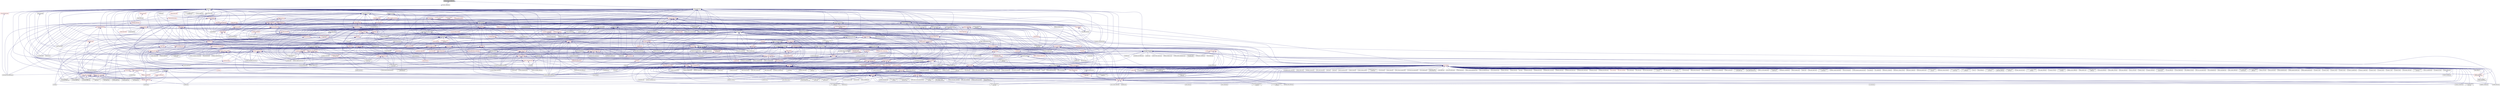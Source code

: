digraph "unique_function_vtable.hpp"
{
  edge [fontname="Helvetica",fontsize="10",labelfontname="Helvetica",labelfontsize="10"];
  node [fontname="Helvetica",fontsize="10",shape=record];
  Node45 [label="unique_function_vtable.hpp",height=0.2,width=0.4,color="black", fillcolor="grey75", style="filled", fontcolor="black"];
  Node45 -> Node46 [dir="back",color="midnightblue",fontsize="10",style="solid",fontname="Helvetica"];
  Node46 [label="function_vtable.hpp",height=0.2,width=0.4,color="black", fillcolor="white", style="filled",URL="$db/dac/function__vtable_8hpp.html"];
  Node46 -> Node47 [dir="back",color="midnightblue",fontsize="10",style="solid",fontname="Helvetica"];
  Node47 [label="function.hpp",height=0.2,width=0.4,color="black", fillcolor="white", style="filled",URL="$d7/d7c/function_8hpp.html"];
  Node47 -> Node48 [dir="back",color="midnightblue",fontsize="10",style="solid",fontname="Helvetica"];
  Node48 [label="write_functions.hpp",height=0.2,width=0.4,color="black", fillcolor="white", style="filled",URL="$dd/dad/write__functions_8hpp.html"];
  Node48 -> Node49 [dir="back",color="midnightblue",fontsize="10",style="solid",fontname="Helvetica"];
  Node49 [label="buffer.hpp",height=0.2,width=0.4,color="red", fillcolor="white", style="filled",URL="$da/d1d/buffer_8hpp.html"];
  Node49 -> Node51 [dir="back",color="midnightblue",fontsize="10",style="solid",fontname="Helvetica"];
  Node51 [label="output_stream.hpp",height=0.2,width=0.4,color="red", fillcolor="white", style="filled",URL="$d6/db5/output__stream_8hpp.html"];
  Node51 -> Node165 [dir="back",color="midnightblue",fontsize="10",style="solid",fontname="Helvetica"];
  Node165 [label="component_module.cpp",height=0.2,width=0.4,color="black", fillcolor="white", style="filled",URL="$da/d41/iostreams_2component__module_8cpp.html"];
  Node51 -> Node169 [dir="back",color="midnightblue",fontsize="10",style="solid",fontname="Helvetica"];
  Node169 [label="output_stream.cpp",height=0.2,width=0.4,color="black", fillcolor="white", style="filled",URL="$d9/d9b/output__stream_8cpp.html"];
  Node49 -> Node169 [dir="back",color="midnightblue",fontsize="10",style="solid",fontname="Helvetica"];
  Node48 -> Node51 [dir="back",color="midnightblue",fontsize="10",style="solid",fontname="Helvetica"];
  Node47 -> Node170 [dir="back",color="midnightblue",fontsize="10",style="solid",fontname="Helvetica"];
  Node170 [label="hpx_fwd.hpp",height=0.2,width=0.4,color="black", fillcolor="white", style="filled",URL="$d5/d46/hpx__fwd_8hpp.html"];
  Node47 -> Node171 [dir="back",color="midnightblue",fontsize="10",style="solid",fontname="Helvetica"];
  Node171 [label="hpx_init.hpp",height=0.2,width=0.4,color="red", fillcolor="white", style="filled",URL="$d5/df5/hpx__init_8hpp.html"];
  Node171 -> Node172 [dir="back",color="midnightblue",fontsize="10",style="solid",fontname="Helvetica"];
  Node172 [label="1d_stencil_1.cpp",height=0.2,width=0.4,color="black", fillcolor="white", style="filled",URL="$d2/db1/1d__stencil__1_8cpp.html"];
  Node171 -> Node173 [dir="back",color="midnightblue",fontsize="10",style="solid",fontname="Helvetica"];
  Node173 [label="1d_stencil_2.cpp",height=0.2,width=0.4,color="black", fillcolor="white", style="filled",URL="$d3/dd1/1d__stencil__2_8cpp.html"];
  Node171 -> Node174 [dir="back",color="midnightblue",fontsize="10",style="solid",fontname="Helvetica"];
  Node174 [label="1d_stencil_3.cpp",height=0.2,width=0.4,color="black", fillcolor="white", style="filled",URL="$db/d19/1d__stencil__3_8cpp.html"];
  Node171 -> Node175 [dir="back",color="midnightblue",fontsize="10",style="solid",fontname="Helvetica"];
  Node175 [label="1d_stencil_4.cpp",height=0.2,width=0.4,color="black", fillcolor="white", style="filled",URL="$d1/d7d/1d__stencil__4_8cpp.html"];
  Node171 -> Node176 [dir="back",color="midnightblue",fontsize="10",style="solid",fontname="Helvetica"];
  Node176 [label="1d_stencil_4_parallel.cpp",height=0.2,width=0.4,color="black", fillcolor="white", style="filled",URL="$d6/d05/1d__stencil__4__parallel_8cpp.html"];
  Node171 -> Node177 [dir="back",color="midnightblue",fontsize="10",style="solid",fontname="Helvetica"];
  Node177 [label="1d_stencil_4_repart.cpp",height=0.2,width=0.4,color="black", fillcolor="white", style="filled",URL="$d0/d6b/1d__stencil__4__repart_8cpp.html"];
  Node171 -> Node178 [dir="back",color="midnightblue",fontsize="10",style="solid",fontname="Helvetica"];
  Node178 [label="1d_stencil_4_throttle.cpp",height=0.2,width=0.4,color="black", fillcolor="white", style="filled",URL="$d6/de5/1d__stencil__4__throttle_8cpp.html"];
  Node171 -> Node179 [dir="back",color="midnightblue",fontsize="10",style="solid",fontname="Helvetica"];
  Node179 [label="1d_stencil_5.cpp",height=0.2,width=0.4,color="black", fillcolor="white", style="filled",URL="$d7/d2a/1d__stencil__5_8cpp.html"];
  Node171 -> Node180 [dir="back",color="midnightblue",fontsize="10",style="solid",fontname="Helvetica"];
  Node180 [label="1d_stencil_6.cpp",height=0.2,width=0.4,color="black", fillcolor="white", style="filled",URL="$db/de7/1d__stencil__6_8cpp.html"];
  Node171 -> Node181 [dir="back",color="midnightblue",fontsize="10",style="solid",fontname="Helvetica"];
  Node181 [label="1d_stencil_7.cpp",height=0.2,width=0.4,color="black", fillcolor="white", style="filled",URL="$d4/d5a/1d__stencil__7_8cpp.html"];
  Node171 -> Node182 [dir="back",color="midnightblue",fontsize="10",style="solid",fontname="Helvetica"];
  Node182 [label="1d_stencil_8.cpp",height=0.2,width=0.4,color="black", fillcolor="white", style="filled",URL="$df/de0/1d__stencil__8_8cpp.html"];
  Node171 -> Node183 [dir="back",color="midnightblue",fontsize="10",style="solid",fontname="Helvetica"];
  Node183 [label="accumulator_client.cpp",height=0.2,width=0.4,color="black", fillcolor="white", style="filled",URL="$d7/dd0/accumulator__client_8cpp.html"];
  Node171 -> Node184 [dir="back",color="midnightblue",fontsize="10",style="solid",fontname="Helvetica"];
  Node184 [label="template_accumulator\l_client.cpp",height=0.2,width=0.4,color="black", fillcolor="white", style="filled",URL="$df/d93/template__accumulator__client_8cpp.html"];
  Node171 -> Node185 [dir="back",color="midnightblue",fontsize="10",style="solid",fontname="Helvetica"];
  Node185 [label="template_function_accumulator\l_client.cpp",height=0.2,width=0.4,color="black", fillcolor="white", style="filled",URL="$d0/dc6/template__function__accumulator__client_8cpp.html"];
  Node171 -> Node186 [dir="back",color="midnightblue",fontsize="10",style="solid",fontname="Helvetica"];
  Node186 [label="ag_client.cpp",height=0.2,width=0.4,color="black", fillcolor="white", style="filled",URL="$d4/d5d/ag__client_8cpp.html"];
  Node171 -> Node187 [dir="back",color="midnightblue",fontsize="10",style="solid",fontname="Helvetica"];
  Node187 [label="apex_balance.cpp",height=0.2,width=0.4,color="black", fillcolor="white", style="filled",URL="$d4/d8e/apex__balance_8cpp.html"];
  Node171 -> Node188 [dir="back",color="midnightblue",fontsize="10",style="solid",fontname="Helvetica"];
  Node188 [label="apex_fibonacci.cpp",height=0.2,width=0.4,color="black", fillcolor="white", style="filled",URL="$de/de1/apex__fibonacci_8cpp.html"];
  Node171 -> Node189 [dir="back",color="midnightblue",fontsize="10",style="solid",fontname="Helvetica"];
  Node189 [label="apex_policy_engine\l_active_thread_count.cpp",height=0.2,width=0.4,color="black", fillcolor="white", style="filled",URL="$d5/d01/apex__policy__engine__active__thread__count_8cpp.html"];
  Node171 -> Node190 [dir="back",color="midnightblue",fontsize="10",style="solid",fontname="Helvetica"];
  Node190 [label="apex_policy_engine\l_events.cpp",height=0.2,width=0.4,color="black", fillcolor="white", style="filled",URL="$df/d0f/apex__policy__engine__events_8cpp.html"];
  Node171 -> Node191 [dir="back",color="midnightblue",fontsize="10",style="solid",fontname="Helvetica"];
  Node191 [label="apex_policy_engine\l_periodic.cpp",height=0.2,width=0.4,color="black", fillcolor="white", style="filled",URL="$d5/d7b/apex__policy__engine__periodic_8cpp.html"];
  Node171 -> Node57 [dir="back",color="midnightblue",fontsize="10",style="solid",fontname="Helvetica"];
  Node57 [label="async_io_action.cpp",height=0.2,width=0.4,color="black", fillcolor="white", style="filled",URL="$d3/df5/async__io__action_8cpp.html"];
  Node171 -> Node58 [dir="back",color="midnightblue",fontsize="10",style="solid",fontname="Helvetica"];
  Node58 [label="async_io_external.cpp",height=0.2,width=0.4,color="black", fillcolor="white", style="filled",URL="$da/d9a/async__io__external_8cpp.html"];
  Node171 -> Node59 [dir="back",color="midnightblue",fontsize="10",style="solid",fontname="Helvetica"];
  Node59 [label="async_io_low_level.cpp",height=0.2,width=0.4,color="black", fillcolor="white", style="filled",URL="$dc/d10/async__io__low__level_8cpp.html"];
  Node171 -> Node60 [dir="back",color="midnightblue",fontsize="10",style="solid",fontname="Helvetica"];
  Node60 [label="async_io_simple.cpp",height=0.2,width=0.4,color="black", fillcolor="white", style="filled",URL="$da/db7/async__io__simple_8cpp.html"];
  Node171 -> Node192 [dir="back",color="midnightblue",fontsize="10",style="solid",fontname="Helvetica"];
  Node192 [label="hpx_thread_phase.cpp",height=0.2,width=0.4,color="black", fillcolor="white", style="filled",URL="$d5/dca/hpx__thread__phase_8cpp.html"];
  Node171 -> Node61 [dir="back",color="midnightblue",fontsize="10",style="solid",fontname="Helvetica"];
  Node61 [label="os_thread_num.cpp",height=0.2,width=0.4,color="black", fillcolor="white", style="filled",URL="$d2/dfb/os__thread__num_8cpp.html"];
  Node171 -> Node193 [dir="back",color="midnightblue",fontsize="10",style="solid",fontname="Helvetica"];
  Node193 [label="cancelable_action_client.cpp",height=0.2,width=0.4,color="black", fillcolor="white", style="filled",URL="$d1/db8/cancelable__action__client_8cpp.html"];
  Node171 -> Node194 [dir="back",color="midnightblue",fontsize="10",style="solid",fontname="Helvetica"];
  Node194 [label="cublas_matmul.cpp",height=0.2,width=0.4,color="black", fillcolor="white", style="filled",URL="$dd/d84/cublas__matmul_8cpp.html"];
  Node171 -> Node62 [dir="back",color="midnightblue",fontsize="10",style="solid",fontname="Helvetica"];
  Node62 [label="rnd_future_reduce.cpp",height=0.2,width=0.4,color="black", fillcolor="white", style="filled",URL="$d1/db5/rnd__future__reduce_8cpp.html"];
  Node171 -> Node195 [dir="back",color="midnightblue",fontsize="10",style="solid",fontname="Helvetica"];
  Node195 [label="heartbeat.cpp",height=0.2,width=0.4,color="black", fillcolor="white", style="filled",URL="$d8/d98/heartbeat_8cpp.html"];
  Node171 -> Node63 [dir="back",color="midnightblue",fontsize="10",style="solid",fontname="Helvetica"];
  Node63 [label="heartbeat_console.cpp",height=0.2,width=0.4,color="black", fillcolor="white", style="filled",URL="$da/de8/heartbeat__console_8cpp.html"];
  Node171 -> Node196 [dir="back",color="midnightblue",fontsize="10",style="solid",fontname="Helvetica"];
  Node196 [label="hello_world_client.cpp",height=0.2,width=0.4,color="black", fillcolor="white", style="filled",URL="$d5/da6/hello__world__client_8cpp.html"];
  Node171 -> Node197 [dir="back",color="midnightblue",fontsize="10",style="solid",fontname="Helvetica"];
  Node197 [label="interpolate1d_client.cpp",height=0.2,width=0.4,color="black", fillcolor="white", style="filled",URL="$d4/da6/interpolate1d__client_8cpp.html"];
  Node171 -> Node65 [dir="back",color="midnightblue",fontsize="10",style="solid",fontname="Helvetica"];
  Node65 [label="jacobi.cpp",height=0.2,width=0.4,color="black", fillcolor="white", style="filled",URL="$d2/d27/jacobi_8cpp.html"];
  Node171 -> Node198 [dir="back",color="midnightblue",fontsize="10",style="solid",fontname="Helvetica"];
  Node198 [label="jacobi.cpp",height=0.2,width=0.4,color="black", fillcolor="white", style="filled",URL="$d3/d44/smp_2jacobi_8cpp.html"];
  Node171 -> Node199 [dir="back",color="midnightblue",fontsize="10",style="solid",fontname="Helvetica"];
  Node199 [label="jacobi_nonuniform.cpp",height=0.2,width=0.4,color="black", fillcolor="white", style="filled",URL="$dd/ddc/jacobi__nonuniform_8cpp.html"];
  Node171 -> Node200 [dir="back",color="midnightblue",fontsize="10",style="solid",fontname="Helvetica"];
  Node200 [label="nqueen_client.cpp",height=0.2,width=0.4,color="black", fillcolor="white", style="filled",URL="$d3/d5e/nqueen__client_8cpp.html"];
  Node171 -> Node73 [dir="back",color="midnightblue",fontsize="10",style="solid",fontname="Helvetica"];
  Node73 [label="access_counter_set.cpp",height=0.2,width=0.4,color="black", fillcolor="white", style="filled",URL="$dc/d52/access__counter__set_8cpp.html"];
  Node171 -> Node201 [dir="back",color="midnightblue",fontsize="10",style="solid",fontname="Helvetica"];
  Node201 [label="simplest_performance\l_counter.cpp",height=0.2,width=0.4,color="black", fillcolor="white", style="filled",URL="$d4/d4e/simplest__performance__counter_8cpp.html"];
  Node171 -> Node202 [dir="back",color="midnightblue",fontsize="10",style="solid",fontname="Helvetica"];
  Node202 [label="sine_client.cpp",height=0.2,width=0.4,color="black", fillcolor="white", style="filled",URL="$db/d62/sine__client_8cpp.html"];
  Node171 -> Node203 [dir="back",color="midnightblue",fontsize="10",style="solid",fontname="Helvetica"];
  Node203 [label="qt.cpp",height=0.2,width=0.4,color="black", fillcolor="white", style="filled",URL="$df/d90/qt_8cpp.html"];
  Node171 -> Node204 [dir="back",color="midnightblue",fontsize="10",style="solid",fontname="Helvetica"];
  Node204 [label="queue_client.cpp",height=0.2,width=0.4,color="black", fillcolor="white", style="filled",URL="$d7/d96/queue__client_8cpp.html"];
  Node171 -> Node74 [dir="back",color="midnightblue",fontsize="10",style="solid",fontname="Helvetica"];
  Node74 [label="1d_wave_equation.cpp",height=0.2,width=0.4,color="black", fillcolor="white", style="filled",URL="$da/dab/1d__wave__equation_8cpp.html"];
  Node171 -> Node75 [dir="back",color="midnightblue",fontsize="10",style="solid",fontname="Helvetica"];
  Node75 [label="allow_unknown_options.cpp",height=0.2,width=0.4,color="black", fillcolor="white", style="filled",URL="$d9/dc9/allow__unknown__options_8cpp.html"];
  Node171 -> Node76 [dir="back",color="midnightblue",fontsize="10",style="solid",fontname="Helvetica"];
  Node76 [label="command_line_handling.cpp",height=0.2,width=0.4,color="black", fillcolor="white", style="filled",URL="$d4/d05/examples_2quickstart_2command__line__handling_8cpp.html"];
  Node171 -> Node205 [dir="back",color="midnightblue",fontsize="10",style="solid",fontname="Helvetica"];
  Node205 [label="composable_guard.cpp",height=0.2,width=0.4,color="black", fillcolor="white", style="filled",URL="$d3/d68/examples_2quickstart_2composable__guard_8cpp.html"];
  Node171 -> Node83 [dir="back",color="midnightblue",fontsize="10",style="solid",fontname="Helvetica"];
  Node83 [label="error_handling.cpp",height=0.2,width=0.4,color="black", fillcolor="white", style="filled",URL="$d9/d96/error__handling_8cpp.html"];
  Node171 -> Node206 [dir="back",color="midnightblue",fontsize="10",style="solid",fontname="Helvetica"];
  Node206 [label="factorial.cpp",height=0.2,width=0.4,color="black", fillcolor="white", style="filled",URL="$d9/d00/factorial_8cpp.html"];
  Node171 -> Node207 [dir="back",color="midnightblue",fontsize="10",style="solid",fontname="Helvetica"];
  Node207 [label="fibonacci.cpp",height=0.2,width=0.4,color="black", fillcolor="white", style="filled",URL="$d9/d89/fibonacci_8cpp.html"];
  Node171 -> Node208 [dir="back",color="midnightblue",fontsize="10",style="solid",fontname="Helvetica"];
  Node208 [label="fibonacci_await.cpp",height=0.2,width=0.4,color="black", fillcolor="white", style="filled",URL="$dc/d1c/fibonacci__await_8cpp.html"];
  Node171 -> Node209 [dir="back",color="midnightblue",fontsize="10",style="solid",fontname="Helvetica"];
  Node209 [label="fibonacci_dataflow.cpp",height=0.2,width=0.4,color="black", fillcolor="white", style="filled",URL="$df/d3d/fibonacci__dataflow_8cpp.html"];
  Node171 -> Node210 [dir="back",color="midnightblue",fontsize="10",style="solid",fontname="Helvetica"];
  Node210 [label="fibonacci_futures.cpp",height=0.2,width=0.4,color="black", fillcolor="white", style="filled",URL="$d6/de3/fibonacci__futures_8cpp.html"];
  Node171 -> Node211 [dir="back",color="midnightblue",fontsize="10",style="solid",fontname="Helvetica"];
  Node211 [label="fibonacci_futures_distributed.cpp",height=0.2,width=0.4,color="black", fillcolor="white", style="filled",URL="$d1/dc9/fibonacci__futures__distributed_8cpp.html"];
  Node171 -> Node212 [dir="back",color="midnightblue",fontsize="10",style="solid",fontname="Helvetica"];
  Node212 [label="fibonacci_one.cpp",height=0.2,width=0.4,color="black", fillcolor="white", style="filled",URL="$d8/d78/fibonacci__one_8cpp.html"];
  Node171 -> Node85 [dir="back",color="midnightblue",fontsize="10",style="solid",fontname="Helvetica"];
  Node85 [label="fractals.cpp",height=0.2,width=0.4,color="black", fillcolor="white", style="filled",URL="$d8/d58/fractals_8cpp.html"];
  Node171 -> Node86 [dir="back",color="midnightblue",fontsize="10",style="solid",fontname="Helvetica"];
  Node86 [label="fractals_executor.cpp",height=0.2,width=0.4,color="black", fillcolor="white", style="filled",URL="$d9/da9/fractals__executor_8cpp.html"];
  Node171 -> Node213 [dir="back",color="midnightblue",fontsize="10",style="solid",fontname="Helvetica"];
  Node213 [label="fractals_struct.cpp",height=0.2,width=0.4,color="black", fillcolor="white", style="filled",URL="$d8/d2f/fractals__struct_8cpp.html"];
  Node171 -> Node214 [dir="back",color="midnightblue",fontsize="10",style="solid",fontname="Helvetica"];
  Node214 [label="interest_calculator.cpp",height=0.2,width=0.4,color="black", fillcolor="white", style="filled",URL="$d2/d86/interest__calculator_8cpp.html"];
  Node171 -> Node215 [dir="back",color="midnightblue",fontsize="10",style="solid",fontname="Helvetica"];
  Node215 [label="latch_local.cpp",height=0.2,width=0.4,color="black", fillcolor="white", style="filled",URL="$dd/dd3/latch__local_8cpp.html"];
  Node171 -> Node216 [dir="back",color="midnightblue",fontsize="10",style="solid",fontname="Helvetica"];
  Node216 [label="latch_remote.cpp",height=0.2,width=0.4,color="black", fillcolor="white", style="filled",URL="$df/d59/latch__remote_8cpp.html"];
  Node171 -> Node217 [dir="back",color="midnightblue",fontsize="10",style="solid",fontname="Helvetica"];
  Node217 [label="non_atomic_rma.cpp",height=0.2,width=0.4,color="black", fillcolor="white", style="filled",URL="$d7/d8b/non__atomic__rma_8cpp.html"];
  Node171 -> Node218 [dir="back",color="midnightblue",fontsize="10",style="solid",fontname="Helvetica"];
  Node218 [label="partitioned_vector\l_spmd_foreach.cpp",height=0.2,width=0.4,color="black", fillcolor="white", style="filled",URL="$db/d7c/partitioned__vector__spmd__foreach_8cpp.html"];
  Node171 -> Node90 [dir="back",color="midnightblue",fontsize="10",style="solid",fontname="Helvetica"];
  Node90 [label="pingpong.cpp",height=0.2,width=0.4,color="black", fillcolor="white", style="filled",URL="$dd/d4d/pingpong_8cpp.html"];
  Node171 -> Node219 [dir="back",color="midnightblue",fontsize="10",style="solid",fontname="Helvetica"];
  Node219 [label="quicksort.cpp",height=0.2,width=0.4,color="black", fillcolor="white", style="filled",URL="$d3/d1e/quicksort_8cpp.html"];
  Node171 -> Node220 [dir="back",color="midnightblue",fontsize="10",style="solid",fontname="Helvetica"];
  Node220 [label="safe_object.cpp",height=0.2,width=0.4,color="black", fillcolor="white", style="filled",URL="$dd/d52/safe__object_8cpp.html"];
  Node171 -> Node92 [dir="back",color="midnightblue",fontsize="10",style="solid",fontname="Helvetica"];
  Node92 [label="sierpinski.cpp",height=0.2,width=0.4,color="black", fillcolor="white", style="filled",URL="$d3/d7e/sierpinski_8cpp.html"];
  Node171 -> Node95 [dir="back",color="midnightblue",fontsize="10",style="solid",fontname="Helvetica"];
  Node95 [label="sort_by_key_demo.cpp",height=0.2,width=0.4,color="black", fillcolor="white", style="filled",URL="$da/d20/sort__by__key__demo_8cpp.html"];
  Node171 -> Node96 [dir="back",color="midnightblue",fontsize="10",style="solid",fontname="Helvetica"];
  Node96 [label="timed_futures.cpp",height=0.2,width=0.4,color="black", fillcolor="white", style="filled",URL="$d6/d8d/timed__futures_8cpp.html"];
  Node171 -> Node221 [dir="back",color="midnightblue",fontsize="10",style="solid",fontname="Helvetica"];
  Node221 [label="timed_wake.cpp",height=0.2,width=0.4,color="black", fillcolor="white", style="filled",URL="$d8/df9/timed__wake_8cpp.html"];
  Node171 -> Node97 [dir="back",color="midnightblue",fontsize="10",style="solid",fontname="Helvetica"];
  Node97 [label="vector_counting_dotproduct.cpp",height=0.2,width=0.4,color="black", fillcolor="white", style="filled",URL="$df/de9/vector__counting__dotproduct_8cpp.html"];
  Node171 -> Node98 [dir="back",color="midnightblue",fontsize="10",style="solid",fontname="Helvetica"];
  Node98 [label="vector_zip_dotproduct.cpp",height=0.2,width=0.4,color="black", fillcolor="white", style="filled",URL="$dc/d18/vector__zip__dotproduct_8cpp.html"];
  Node171 -> Node222 [dir="back",color="midnightblue",fontsize="10",style="solid",fontname="Helvetica"];
  Node222 [label="wait_composition.cpp",height=0.2,width=0.4,color="black", fillcolor="white", style="filled",URL="$d6/d13/wait__composition_8cpp.html"];
  Node171 -> Node223 [dir="back",color="midnightblue",fontsize="10",style="solid",fontname="Helvetica"];
  Node223 [label="random_mem_access_client.cpp",height=0.2,width=0.4,color="black", fillcolor="white", style="filled",URL="$df/d1b/random__mem__access__client_8cpp.html"];
  Node171 -> Node99 [dir="back",color="midnightblue",fontsize="10",style="solid",fontname="Helvetica"];
  Node99 [label="oversubscribing_resource\l_partitioner.cpp",height=0.2,width=0.4,color="black", fillcolor="white", style="filled",URL="$dd/dee/oversubscribing__resource__partitioner_8cpp.html"];
  Node171 -> Node100 [dir="back",color="midnightblue",fontsize="10",style="solid",fontname="Helvetica"];
  Node100 [label="simple_resource_partitioner.cpp",height=0.2,width=0.4,color="black", fillcolor="white", style="filled",URL="$d5/df9/simple__resource__partitioner_8cpp.html"];
  Node171 -> Node224 [dir="back",color="midnightblue",fontsize="10",style="solid",fontname="Helvetica"];
  Node224 [label="sheneos_client.cpp",height=0.2,width=0.4,color="black", fillcolor="white", style="filled",URL="$d5/da5/sheneos__client_8cpp.html"];
  Node171 -> Node225 [dir="back",color="midnightblue",fontsize="10",style="solid",fontname="Helvetica"];
  Node225 [label="sheneos_compare.cpp",height=0.2,width=0.4,color="black", fillcolor="white", style="filled",URL="$dc/d11/sheneos__compare_8cpp.html"];
  Node171 -> Node226 [dir="back",color="midnightblue",fontsize="10",style="solid",fontname="Helvetica"];
  Node226 [label="sheneos_test.cpp",height=0.2,width=0.4,color="black", fillcolor="white", style="filled",URL="$d4/d6e/sheneos__test_8cpp.html"];
  Node171 -> Node227 [dir="back",color="midnightblue",fontsize="10",style="solid",fontname="Helvetica"];
  Node227 [label="spell_check_file.cpp",height=0.2,width=0.4,color="black", fillcolor="white", style="filled",URL="$df/df7/spell__check__file_8cpp.html"];
  Node171 -> Node228 [dir="back",color="midnightblue",fontsize="10",style="solid",fontname="Helvetica"];
  Node228 [label="spell_check_simple.cpp",height=0.2,width=0.4,color="black", fillcolor="white", style="filled",URL="$dd/d54/spell__check__simple_8cpp.html"];
  Node171 -> Node229 [dir="back",color="midnightblue",fontsize="10",style="solid",fontname="Helvetica"];
  Node229 [label="spin.cpp",height=0.2,width=0.4,color="black", fillcolor="white", style="filled",URL="$d7/df2/spin_8cpp.html"];
  Node171 -> Node230 [dir="back",color="midnightblue",fontsize="10",style="solid",fontname="Helvetica"];
  Node230 [label="throttle_client.cpp",height=0.2,width=0.4,color="black", fillcolor="white", style="filled",URL="$d0/db7/throttle__client_8cpp.html"];
  Node171 -> Node231 [dir="back",color="midnightblue",fontsize="10",style="solid",fontname="Helvetica"];
  Node231 [label="transpose_await.cpp",height=0.2,width=0.4,color="black", fillcolor="white", style="filled",URL="$de/d68/transpose__await_8cpp.html"];
  Node171 -> Node232 [dir="back",color="midnightblue",fontsize="10",style="solid",fontname="Helvetica"];
  Node232 [label="transpose_block.cpp",height=0.2,width=0.4,color="black", fillcolor="white", style="filled",URL="$d0/de1/transpose__block_8cpp.html"];
  Node171 -> Node233 [dir="back",color="midnightblue",fontsize="10",style="solid",fontname="Helvetica"];
  Node233 [label="transpose_block_numa.cpp",height=0.2,width=0.4,color="black", fillcolor="white", style="filled",URL="$dd/d3b/transpose__block__numa_8cpp.html"];
  Node171 -> Node234 [dir="back",color="midnightblue",fontsize="10",style="solid",fontname="Helvetica"];
  Node234 [label="transpose_serial.cpp",height=0.2,width=0.4,color="black", fillcolor="white", style="filled",URL="$db/d74/transpose__serial_8cpp.html"];
  Node171 -> Node235 [dir="back",color="midnightblue",fontsize="10",style="solid",fontname="Helvetica"];
  Node235 [label="transpose_serial_block.cpp",height=0.2,width=0.4,color="black", fillcolor="white", style="filled",URL="$d8/daa/transpose__serial__block_8cpp.html"];
  Node171 -> Node236 [dir="back",color="midnightblue",fontsize="10",style="solid",fontname="Helvetica"];
  Node236 [label="transpose_serial_vector.cpp",height=0.2,width=0.4,color="black", fillcolor="white", style="filled",URL="$d4/d04/transpose__serial__vector_8cpp.html"];
  Node171 -> Node237 [dir="back",color="midnightblue",fontsize="10",style="solid",fontname="Helvetica"];
  Node237 [label="transpose_smp.cpp",height=0.2,width=0.4,color="black", fillcolor="white", style="filled",URL="$d2/d99/transpose__smp_8cpp.html"];
  Node171 -> Node238 [dir="back",color="midnightblue",fontsize="10",style="solid",fontname="Helvetica"];
  Node238 [label="transpose_smp_block.cpp",height=0.2,width=0.4,color="black", fillcolor="white", style="filled",URL="$da/d4d/transpose__smp__block_8cpp.html"];
  Node171 -> Node102 [dir="back",color="midnightblue",fontsize="10",style="solid",fontname="Helvetica"];
  Node102 [label="simple_central_tuplespace\l_client.cpp",height=0.2,width=0.4,color="black", fillcolor="white", style="filled",URL="$d1/d7b/simple__central__tuplespace__client_8cpp.html"];
  Node171 -> Node239 [dir="back",color="midnightblue",fontsize="10",style="solid",fontname="Helvetica"];
  Node239 [label="hpx_init_impl.hpp",height=0.2,width=0.4,color="black", fillcolor="white", style="filled",URL="$d3/d6b/hpx__init__impl_8hpp.html"];
  Node239 -> Node171 [dir="back",color="midnightblue",fontsize="10",style="solid",fontname="Helvetica"];
  Node171 -> Node240 [dir="back",color="midnightblue",fontsize="10",style="solid",fontname="Helvetica"];
  Node240 [label="hpx_main.hpp",height=0.2,width=0.4,color="red", fillcolor="white", style="filled",URL="$df/d16/hpx__main_8hpp.html"];
  Node171 -> Node362 [dir="back",color="midnightblue",fontsize="10",style="solid",fontname="Helvetica"];
  Node362 [label="hpx_main_impl.hpp",height=0.2,width=0.4,color="red", fillcolor="white", style="filled",URL="$dc/dd2/hpx__main__impl_8hpp.html"];
  Node171 -> Node364 [dir="back",color="midnightblue",fontsize="10",style="solid",fontname="Helvetica"];
  Node364 [label="command_line_handling.hpp",height=0.2,width=0.4,color="red", fillcolor="white", style="filled",URL="$dc/dbc/command__line__handling_8hpp.html"];
  Node364 -> Node882 [dir="back",color="midnightblue",fontsize="10",style="solid",fontname="Helvetica"];
  Node882 [label="parcelport_libfabric.hpp",height=0.2,width=0.4,color="red", fillcolor="white", style="filled",URL="$d2/da5/parcelport__libfabric_8hpp.html"];
  Node882 -> Node883 [dir="back",color="midnightblue",fontsize="10",style="solid",fontname="Helvetica"];
  Node883 [label="receiver.cpp",height=0.2,width=0.4,color="black", fillcolor="white", style="filled",URL="$d9/d77/receiver_8cpp.html"];
  Node882 -> Node885 [dir="back",color="midnightblue",fontsize="10",style="solid",fontname="Helvetica"];
  Node885 [label="sender.cpp",height=0.2,width=0.4,color="black", fillcolor="white", style="filled",URL="$d3/df1/sender_8cpp.html"];
  Node364 -> Node867 [dir="back",color="midnightblue",fontsize="10",style="solid",fontname="Helvetica"];
  Node867 [label="exception.cpp",height=0.2,width=0.4,color="black", fillcolor="white", style="filled",URL="$de/d9e/exception_8cpp.html"];
  Node364 -> Node856 [dir="back",color="midnightblue",fontsize="10",style="solid",fontname="Helvetica"];
  Node856 [label="hpx_init.cpp",height=0.2,width=0.4,color="black", fillcolor="white", style="filled",URL="$d6/dfa/hpx__init_8cpp.html"];
  Node364 -> Node870 [dir="back",color="midnightblue",fontsize="10",style="solid",fontname="Helvetica"];
  Node870 [label="runtime_support_server.cpp",height=0.2,width=0.4,color="black", fillcolor="white", style="filled",URL="$de/d5c/runtime__support__server_8cpp.html"];
  Node364 -> Node877 [dir="back",color="midnightblue",fontsize="10",style="solid",fontname="Helvetica"];
  Node877 [label="command_line_handling.cpp",height=0.2,width=0.4,color="black", fillcolor="white", style="filled",URL="$db/d06/src_2util_2command__line__handling_8cpp.html"];
  Node171 -> Node434 [dir="back",color="midnightblue",fontsize="10",style="solid",fontname="Helvetica"];
  Node434 [label="hpx_runtime.cpp",height=0.2,width=0.4,color="black", fillcolor="white", style="filled",URL="$d7/d1e/hpx__runtime_8cpp.html"];
  Node171 -> Node856 [dir="back",color="midnightblue",fontsize="10",style="solid",fontname="Helvetica"];
  Node171 -> Node887 [dir="back",color="midnightblue",fontsize="10",style="solid",fontname="Helvetica"];
  Node887 [label="hpx_main.cpp",height=0.2,width=0.4,color="black", fillcolor="white", style="filled",URL="$d3/d07/hpx__main_8cpp.html"];
  Node171 -> Node888 [dir="back",color="midnightblue",fontsize="10",style="solid",fontname="Helvetica"];
  Node888 [label="hpx_main_argc_argv.cpp",height=0.2,width=0.4,color="black", fillcolor="white", style="filled",URL="$d3/df2/hpx__main__argc__argv_8cpp.html"];
  Node171 -> Node889 [dir="back",color="midnightblue",fontsize="10",style="solid",fontname="Helvetica"];
  Node889 [label="hpx_main_variables\l_map.cpp",height=0.2,width=0.4,color="black", fillcolor="white", style="filled",URL="$d5/d75/hpx__main__variables__map_8cpp.html"];
  Node171 -> Node890 [dir="back",color="midnightblue",fontsize="10",style="solid",fontname="Helvetica"];
  Node890 [label="hpx_user_main.cpp",height=0.2,width=0.4,color="black", fillcolor="white", style="filled",URL="$d2/d68/hpx__user__main_8cpp.html"];
  Node171 -> Node891 [dir="back",color="midnightblue",fontsize="10",style="solid",fontname="Helvetica"];
  Node891 [label="hpx_user_main_argc\l_argv.cpp",height=0.2,width=0.4,color="black", fillcolor="white", style="filled",URL="$d2/d71/hpx__user__main__argc__argv_8cpp.html"];
  Node171 -> Node435 [dir="back",color="midnightblue",fontsize="10",style="solid",fontname="Helvetica"];
  Node435 [label="synchronize.cpp",height=0.2,width=0.4,color="black", fillcolor="white", style="filled",URL="$da/da2/synchronize_8cpp.html"];
  Node171 -> Node436 [dir="back",color="midnightblue",fontsize="10",style="solid",fontname="Helvetica"];
  Node436 [label="agas_cache_timings.cpp",height=0.2,width=0.4,color="black", fillcolor="white", style="filled",URL="$dd/d37/agas__cache__timings_8cpp.html"];
  Node171 -> Node437 [dir="back",color="midnightblue",fontsize="10",style="solid",fontname="Helvetica"];
  Node437 [label="async_overheads.cpp",height=0.2,width=0.4,color="black", fillcolor="white", style="filled",URL="$de/da6/async__overheads_8cpp.html"];
  Node171 -> Node438 [dir="back",color="midnightblue",fontsize="10",style="solid",fontname="Helvetica"];
  Node438 [label="coroutines_call_overhead.cpp",height=0.2,width=0.4,color="black", fillcolor="white", style="filled",URL="$da/d1e/coroutines__call__overhead_8cpp.html"];
  Node171 -> Node103 [dir="back",color="midnightblue",fontsize="10",style="solid",fontname="Helvetica"];
  Node103 [label="foreach_scaling.cpp",height=0.2,width=0.4,color="black", fillcolor="white", style="filled",URL="$d4/d94/foreach__scaling_8cpp.html"];
  Node171 -> Node104 [dir="back",color="midnightblue",fontsize="10",style="solid",fontname="Helvetica"];
  Node104 [label="future_overhead.cpp",height=0.2,width=0.4,color="black", fillcolor="white", style="filled",URL="$d3/d79/future__overhead_8cpp.html"];
  Node171 -> Node105 [dir="back",color="midnightblue",fontsize="10",style="solid",fontname="Helvetica"];
  Node105 [label="hpx_heterogeneous_timed\l_task_spawn.cpp",height=0.2,width=0.4,color="black", fillcolor="white", style="filled",URL="$dd/d27/hpx__heterogeneous__timed__task__spawn_8cpp.html"];
  Node171 -> Node106 [dir="back",color="midnightblue",fontsize="10",style="solid",fontname="Helvetica"];
  Node106 [label="hpx_homogeneous_timed\l_task_spawn_executors.cpp",height=0.2,width=0.4,color="black", fillcolor="white", style="filled",URL="$d1/d3b/hpx__homogeneous__timed__task__spawn__executors_8cpp.html"];
  Node171 -> Node440 [dir="back",color="midnightblue",fontsize="10",style="solid",fontname="Helvetica"];
  Node440 [label="htts2_hpx.cpp",height=0.2,width=0.4,color="black", fillcolor="white", style="filled",URL="$d2/daf/htts2__hpx_8cpp.html"];
  Node171 -> Node107 [dir="back",color="midnightblue",fontsize="10",style="solid",fontname="Helvetica"];
  Node107 [label="parent_vs_child_stealing.cpp",height=0.2,width=0.4,color="black", fillcolor="white", style="filled",URL="$d2/d07/parent__vs__child__stealing_8cpp.html"];
  Node171 -> Node108 [dir="back",color="midnightblue",fontsize="10",style="solid",fontname="Helvetica"];
  Node108 [label="partitioned_vector\l_foreach.cpp",height=0.2,width=0.4,color="black", fillcolor="white", style="filled",URL="$df/d5f/partitioned__vector__foreach_8cpp.html"];
  Node171 -> Node109 [dir="back",color="midnightblue",fontsize="10",style="solid",fontname="Helvetica"];
  Node109 [label="serialization_overhead.cpp",height=0.2,width=0.4,color="black", fillcolor="white", style="filled",URL="$d3/df8/serialization__overhead_8cpp.html"];
  Node171 -> Node110 [dir="back",color="midnightblue",fontsize="10",style="solid",fontname="Helvetica"];
  Node110 [label="sizeof.cpp",height=0.2,width=0.4,color="black", fillcolor="white", style="filled",URL="$d3/d0f/sizeof_8cpp.html"];
  Node171 -> Node112 [dir="back",color="midnightblue",fontsize="10",style="solid",fontname="Helvetica"];
  Node112 [label="spinlock_overhead1.cpp",height=0.2,width=0.4,color="black", fillcolor="white", style="filled",URL="$d0/d32/spinlock__overhead1_8cpp.html"];
  Node171 -> Node113 [dir="back",color="midnightblue",fontsize="10",style="solid",fontname="Helvetica"];
  Node113 [label="spinlock_overhead2.cpp",height=0.2,width=0.4,color="black", fillcolor="white", style="filled",URL="$de/d55/spinlock__overhead2_8cpp.html"];
  Node171 -> Node114 [dir="back",color="midnightblue",fontsize="10",style="solid",fontname="Helvetica"];
  Node114 [label="stencil3_iterators.cpp",height=0.2,width=0.4,color="black", fillcolor="white", style="filled",URL="$db/d9e/stencil3__iterators_8cpp.html"];
  Node171 -> Node115 [dir="back",color="midnightblue",fontsize="10",style="solid",fontname="Helvetica"];
  Node115 [label="stream.cpp",height=0.2,width=0.4,color="black", fillcolor="white", style="filled",URL="$da/d5f/stream_8cpp.html"];
  Node171 -> Node441 [dir="back",color="midnightblue",fontsize="10",style="solid",fontname="Helvetica"];
  Node441 [label="timed_task_spawn.cpp",height=0.2,width=0.4,color="black", fillcolor="white", style="filled",URL="$df/de1/timed__task__spawn_8cpp.html"];
  Node171 -> Node116 [dir="back",color="midnightblue",fontsize="10",style="solid",fontname="Helvetica"];
  Node116 [label="transform_reduce_binary\l_scaling.cpp",height=0.2,width=0.4,color="black", fillcolor="white", style="filled",URL="$d1/dae/transform__reduce__binary__scaling_8cpp.html"];
  Node171 -> Node117 [dir="back",color="midnightblue",fontsize="10",style="solid",fontname="Helvetica"];
  Node117 [label="transform_reduce_scaling.cpp",height=0.2,width=0.4,color="black", fillcolor="white", style="filled",URL="$db/d2a/transform__reduce__scaling_8cpp.html"];
  Node171 -> Node118 [dir="back",color="midnightblue",fontsize="10",style="solid",fontname="Helvetica"];
  Node118 [label="wait_all_timings.cpp",height=0.2,width=0.4,color="black", fillcolor="white", style="filled",URL="$d5/da1/wait__all__timings_8cpp.html"];
  Node171 -> Node119 [dir="back",color="midnightblue",fontsize="10",style="solid",fontname="Helvetica"];
  Node119 [label="minmax_element_performance.cpp",height=0.2,width=0.4,color="black", fillcolor="white", style="filled",URL="$d9/d93/minmax__element__performance_8cpp.html"];
  Node171 -> Node442 [dir="back",color="midnightblue",fontsize="10",style="solid",fontname="Helvetica"];
  Node442 [label="barrier_performance.cpp",height=0.2,width=0.4,color="black", fillcolor="white", style="filled",URL="$d6/d6c/barrier__performance_8cpp.html"];
  Node171 -> Node167 [dir="back",color="midnightblue",fontsize="10",style="solid",fontname="Helvetica"];
  Node167 [label="network_storage.cpp",height=0.2,width=0.4,color="black", fillcolor="white", style="filled",URL="$db/daa/network__storage_8cpp.html"];
  Node171 -> Node168 [dir="back",color="midnightblue",fontsize="10",style="solid",fontname="Helvetica"];
  Node168 [label="simple_profiler.hpp",height=0.2,width=0.4,color="black", fillcolor="white", style="filled",URL="$d8/d02/simple__profiler_8hpp.html"];
  Node168 -> Node167 [dir="back",color="midnightblue",fontsize="10",style="solid",fontname="Helvetica"];
  Node171 -> Node892 [dir="back",color="midnightblue",fontsize="10",style="solid",fontname="Helvetica"];
  Node892 [label="osu_base.cpp",height=0.2,width=0.4,color="black", fillcolor="white", style="filled",URL="$d2/d45/osu__base_8cpp.html"];
  Node171 -> Node120 [dir="back",color="midnightblue",fontsize="10",style="solid",fontname="Helvetica"];
  Node120 [label="osu_bcast.cpp",height=0.2,width=0.4,color="black", fillcolor="white", style="filled",URL="$d3/dca/osu__bcast_8cpp.html"];
  Node171 -> Node125 [dir="back",color="midnightblue",fontsize="10",style="solid",fontname="Helvetica"];
  Node125 [label="osu_scatter.cpp",height=0.2,width=0.4,color="black", fillcolor="white", style="filled",URL="$d4/d4c/osu__scatter_8cpp.html"];
  Node171 -> Node126 [dir="back",color="midnightblue",fontsize="10",style="solid",fontname="Helvetica"];
  Node126 [label="pingpong_performance.cpp",height=0.2,width=0.4,color="black", fillcolor="white", style="filled",URL="$de/d03/pingpong__performance_8cpp.html"];
  Node171 -> Node443 [dir="back",color="midnightblue",fontsize="10",style="solid",fontname="Helvetica"];
  Node443 [label="benchmark_is_heap.cpp",height=0.2,width=0.4,color="black", fillcolor="white", style="filled",URL="$da/d4f/benchmark__is__heap_8cpp.html"];
  Node171 -> Node444 [dir="back",color="midnightblue",fontsize="10",style="solid",fontname="Helvetica"];
  Node444 [label="benchmark_is_heap_until.cpp",height=0.2,width=0.4,color="black", fillcolor="white", style="filled",URL="$dc/df5/benchmark__is__heap__until_8cpp.html"];
  Node171 -> Node445 [dir="back",color="midnightblue",fontsize="10",style="solid",fontname="Helvetica"];
  Node445 [label="benchmark_merge.cpp",height=0.2,width=0.4,color="black", fillcolor="white", style="filled",URL="$dd/d49/benchmark__merge_8cpp.html"];
  Node171 -> Node446 [dir="back",color="midnightblue",fontsize="10",style="solid",fontname="Helvetica"];
  Node446 [label="benchmark_partition.cpp",height=0.2,width=0.4,color="black", fillcolor="white", style="filled",URL="$d9/d88/benchmark__partition_8cpp.html"];
  Node171 -> Node447 [dir="back",color="midnightblue",fontsize="10",style="solid",fontname="Helvetica"];
  Node447 [label="benchmark_partition\l_copy.cpp",height=0.2,width=0.4,color="black", fillcolor="white", style="filled",URL="$d3/d0e/benchmark__partition__copy_8cpp.html"];
  Node171 -> Node448 [dir="back",color="midnightblue",fontsize="10",style="solid",fontname="Helvetica"];
  Node448 [label="benchmark_unique_copy.cpp",height=0.2,width=0.4,color="black", fillcolor="white", style="filled",URL="$d9/d53/benchmark__unique__copy_8cpp.html"];
  Node171 -> Node813 [dir="back",color="midnightblue",fontsize="10",style="solid",fontname="Helvetica"];
  Node813 [label="component_action_move\l_semantics.cpp",height=0.2,width=0.4,color="black", fillcolor="white", style="filled",URL="$d4/d20/component__action__move__semantics_8cpp.html"];
  Node171 -> Node893 [dir="back",color="midnightblue",fontsize="10",style="solid",fontname="Helvetica"];
  Node893 [label="make_continuation_1615.cpp",height=0.2,width=0.4,color="black", fillcolor="white", style="filled",URL="$d4/d2c/make__continuation__1615_8cpp.html"];
  Node171 -> Node894 [dir="back",color="midnightblue",fontsize="10",style="solid",fontname="Helvetica"];
  Node894 [label="plain_action_1550.cpp",height=0.2,width=0.4,color="black", fillcolor="white", style="filled",URL="$d0/dff/plain__action__1550_8cpp.html"];
  Node171 -> Node742 [dir="back",color="midnightblue",fontsize="10",style="solid",fontname="Helvetica"];
  Node742 [label="plain_action_move_semantics.cpp",height=0.2,width=0.4,color="black", fillcolor="white", style="filled",URL="$db/d0f/plain__action__move__semantics_8cpp.html"];
  Node171 -> Node451 [dir="back",color="midnightblue",fontsize="10",style="solid",fontname="Helvetica"];
  Node451 [label="duplicate_id_registration\l_1596.cpp",height=0.2,width=0.4,color="black", fillcolor="white", style="filled",URL="$db/d8d/duplicate__id__registration__1596_8cpp.html"];
  Node171 -> Node452 [dir="back",color="midnightblue",fontsize="10",style="solid",fontname="Helvetica"];
  Node452 [label="pass_by_value_id_type\l_action.cpp",height=0.2,width=0.4,color="black", fillcolor="white", style="filled",URL="$d0/de6/pass__by__value__id__type__action_8cpp.html"];
  Node171 -> Node453 [dir="back",color="midnightblue",fontsize="10",style="solid",fontname="Helvetica"];
  Node453 [label="register_with_basename\l_1804.cpp",height=0.2,width=0.4,color="black", fillcolor="white", style="filled",URL="$db/d95/register__with__basename__1804_8cpp.html"];
  Node171 -> Node454 [dir="back",color="midnightblue",fontsize="10",style="solid",fontname="Helvetica"];
  Node454 [label="send_gid_keep_component\l_1624.cpp",height=0.2,width=0.4,color="black", fillcolor="white", style="filled",URL="$d9/d49/send__gid__keep__component__1624_8cpp.html"];
  Node171 -> Node462 [dir="back",color="midnightblue",fontsize="10",style="solid",fontname="Helvetica"];
  Node462 [label="main.cc",height=0.2,width=0.4,color="black", fillcolor="white", style="filled",URL="$d9/d0f/main_8cc.html"];
  Node171 -> Node128 [dir="back",color="midnightblue",fontsize="10",style="solid",fontname="Helvetica"];
  Node128 [label="client_1950.cpp",height=0.2,width=0.4,color="black", fillcolor="white", style="filled",URL="$d0/d79/client__1950_8cpp.html"];
  Node171 -> Node464 [dir="back",color="midnightblue",fontsize="10",style="solid",fontname="Helvetica"];
  Node464 [label="commandline_options\l_1437.cpp",height=0.2,width=0.4,color="black", fillcolor="white", style="filled",URL="$d5/dbd/commandline__options__1437_8cpp.html"];
  Node171 -> Node818 [dir="back",color="midnightblue",fontsize="10",style="solid",fontname="Helvetica"];
  Node818 [label="create_n_components\l_2323.cpp",height=0.2,width=0.4,color="black", fillcolor="white", style="filled",URL="$d9/d8c/create__n__components__2323_8cpp.html"];
  Node171 -> Node819 [dir="back",color="midnightblue",fontsize="10",style="solid",fontname="Helvetica"];
  Node819 [label="create_remote_component\l_2334.cpp",height=0.2,width=0.4,color="black", fillcolor="white", style="filled",URL="$de/d8c/create__remote__component__2334_8cpp.html"];
  Node171 -> Node465 [dir="back",color="midnightblue",fontsize="10",style="solid",fontname="Helvetica"];
  Node465 [label="moveonly_constructor\l_arguments_1405.cpp",height=0.2,width=0.4,color="black", fillcolor="white", style="filled",URL="$d3/dcf/moveonly__constructor__arguments__1405_8cpp.html"];
  Node171 -> Node466 [dir="back",color="midnightblue",fontsize="10",style="solid",fontname="Helvetica"];
  Node466 [label="partitioned_vector\l_2201.cpp",height=0.2,width=0.4,color="black", fillcolor="white", style="filled",URL="$dc/d39/partitioned__vector__2201_8cpp.html"];
  Node171 -> Node820 [dir="back",color="midnightblue",fontsize="10",style="solid",fontname="Helvetica"];
  Node820 [label="returned_client_2150.cpp",height=0.2,width=0.4,color="black", fillcolor="white", style="filled",URL="$d6/d08/returned__client__2150_8cpp.html"];
  Node171 -> Node895 [dir="back",color="midnightblue",fontsize="10",style="solid",fontname="Helvetica"];
  Node895 [label="for_each_value_proxy.cpp",height=0.2,width=0.4,color="black", fillcolor="white", style="filled",URL="$d1/d78/for__each__value__proxy_8cpp.html"];
  Node171 -> Node467 [dir="back",color="midnightblue",fontsize="10",style="solid",fontname="Helvetica"];
  Node467 [label="dynamic_counters_loaded\l_1508.cpp",height=0.2,width=0.4,color="black", fillcolor="white", style="filled",URL="$db/d58/dynamic__counters__loaded__1508_8cpp.html"];
  Node171 -> Node468 [dir="back",color="midnightblue",fontsize="10",style="solid",fontname="Helvetica"];
  Node468 [label="id_type_ref_counting\l_1032.cpp",height=0.2,width=0.4,color="black", fillcolor="white", style="filled",URL="$d8/dfd/id__type__ref__counting__1032_8cpp.html"];
  Node171 -> Node129 [dir="back",color="midnightblue",fontsize="10",style="solid",fontname="Helvetica"];
  Node129 [label="lost_output_2236.cpp",height=0.2,width=0.4,color="black", fillcolor="white", style="filled",URL="$db/dd0/lost__output__2236_8cpp.html"];
  Node171 -> Node130 [dir="back",color="midnightblue",fontsize="10",style="solid",fontname="Helvetica"];
  Node130 [label="no_output_1173.cpp",height=0.2,width=0.4,color="black", fillcolor="white", style="filled",URL="$de/d67/no__output__1173_8cpp.html"];
  Node171 -> Node469 [dir="back",color="midnightblue",fontsize="10",style="solid",fontname="Helvetica"];
  Node469 [label="after_588.cpp",height=0.2,width=0.4,color="black", fillcolor="white", style="filled",URL="$dc/dc0/after__588_8cpp.html"];
  Node171 -> Node821 [dir="back",color="midnightblue",fontsize="10",style="solid",fontname="Helvetica"];
  Node821 [label="async_action_1813.cpp",height=0.2,width=0.4,color="black", fillcolor="white", style="filled",URL="$db/de6/async__action__1813_8cpp.html"];
  Node171 -> Node896 [dir="back",color="midnightblue",fontsize="10",style="solid",fontname="Helvetica"];
  Node896 [label="async_callback_non\l_deduced_context.cpp",height=0.2,width=0.4,color="black", fillcolor="white", style="filled",URL="$dc/dbb/async__callback__non__deduced__context_8cpp.html"];
  Node171 -> Node897 [dir="back",color="midnightblue",fontsize="10",style="solid",fontname="Helvetica"];
  Node897 [label="broadcast_unwrap_future\l_2885.cpp",height=0.2,width=0.4,color="black", fillcolor="white", style="filled",URL="$da/df6/broadcast__unwrap__future__2885_8cpp.html"];
  Node171 -> Node898 [dir="back",color="midnightblue",fontsize="10",style="solid",fontname="Helvetica"];
  Node898 [label="broadcast_wait_for\l_2822.cpp",height=0.2,width=0.4,color="black", fillcolor="white", style="filled",URL="$dd/de7/broadcast__wait__for__2822_8cpp.html"];
  Node171 -> Node470 [dir="back",color="midnightblue",fontsize="10",style="solid",fontname="Helvetica"];
  Node470 [label="channel_register_as\l_2722.cpp",height=0.2,width=0.4,color="black", fillcolor="white", style="filled",URL="$d4/d98/channel__register__as__2722_8cpp.html"];
  Node171 -> Node774 [dir="back",color="midnightblue",fontsize="10",style="solid",fontname="Helvetica"];
  Node774 [label="dataflow_791.cpp",height=0.2,width=0.4,color="black", fillcolor="white", style="filled",URL="$d6/da1/dataflow__791_8cpp.html"];
  Node171 -> Node471 [dir="back",color="midnightblue",fontsize="10",style="solid",fontname="Helvetica"];
  Node471 [label="dataflow_action_2008.cpp",height=0.2,width=0.4,color="black", fillcolor="white", style="filled",URL="$da/dad/dataflow__action__2008_8cpp.html"];
  Node171 -> Node743 [dir="back",color="midnightblue",fontsize="10",style="solid",fontname="Helvetica"];
  Node743 [label="future_hang_on_get\l_629.cpp",height=0.2,width=0.4,color="black", fillcolor="white", style="filled",URL="$d6/dfd/future__hang__on__get__629_8cpp.html"];
  Node171 -> Node744 [dir="back",color="midnightblue",fontsize="10",style="solid",fontname="Helvetica"];
  Node744 [label="future_hang_on_then\l_629.cpp",height=0.2,width=0.4,color="black", fillcolor="white", style="filled",URL="$d1/ddc/future__hang__on__then__629_8cpp.html"];
  Node171 -> Node745 [dir="back",color="midnightblue",fontsize="10",style="solid",fontname="Helvetica"];
  Node745 [label="future_hang_on_wait\l_with_callback_629.cpp",height=0.2,width=0.4,color="black", fillcolor="white", style="filled",URL="$d0/d0e/future__hang__on__wait__with__callback__629_8cpp.html"];
  Node171 -> Node748 [dir="back",color="midnightblue",fontsize="10",style="solid",fontname="Helvetica"];
  Node748 [label="future_timed_wait_1025.cpp",height=0.2,width=0.4,color="black", fillcolor="white", style="filled",URL="$de/d7d/future__timed__wait__1025_8cpp.html"];
  Node171 -> Node472 [dir="back",color="midnightblue",fontsize="10",style="solid",fontname="Helvetica"];
  Node472 [label="lifetime_588_1.cpp",height=0.2,width=0.4,color="black", fillcolor="white", style="filled",URL="$de/d75/lifetime__588__1_8cpp.html"];
  Node171 -> Node473 [dir="back",color="midnightblue",fontsize="10",style="solid",fontname="Helvetica"];
  Node473 [label="multiple_gather_ops\l_2001.cpp",height=0.2,width=0.4,color="black", fillcolor="white", style="filled",URL="$d3/d95/multiple__gather__ops__2001_8cpp.html"];
  Node171 -> Node474 [dir="back",color="midnightblue",fontsize="10",style="solid",fontname="Helvetica"];
  Node474 [label="promise_leak_996.cpp",height=0.2,width=0.4,color="black", fillcolor="white", style="filled",URL="$d0/d7e/promise__leak__996_8cpp.html"];
  Node171 -> Node475 [dir="back",color="midnightblue",fontsize="10",style="solid",fontname="Helvetica"];
  Node475 [label="receive_buffer_1733.cpp",height=0.2,width=0.4,color="black", fillcolor="white", style="filled",URL="$d1/d0e/receive__buffer__1733_8cpp.html"];
  Node171 -> Node476 [dir="back",color="midnightblue",fontsize="10",style="solid",fontname="Helvetica"];
  Node476 [label="split_future_2246.cpp",height=0.2,width=0.4,color="black", fillcolor="white", style="filled",URL="$db/d2b/split__future__2246_8cpp.html"];
  Node171 -> Node134 [dir="back",color="midnightblue",fontsize="10",style="solid",fontname="Helvetica"];
  Node134 [label="wait_all_hang_1946.cpp",height=0.2,width=0.4,color="black", fillcolor="white", style="filled",URL="$d5/d69/wait__all__hang__1946_8cpp.html"];
  Node171 -> Node477 [dir="back",color="midnightblue",fontsize="10",style="solid",fontname="Helvetica"];
  Node477 [label="wait_for_1751.cpp",height=0.2,width=0.4,color="black", fillcolor="white", style="filled",URL="$d9/d48/wait__for__1751_8cpp.html"];
  Node171 -> Node478 [dir="back",color="midnightblue",fontsize="10",style="solid",fontname="Helvetica"];
  Node478 [label="multiple_init.cpp",height=0.2,width=0.4,color="black", fillcolor="white", style="filled",URL="$df/d43/multiple__init_8cpp.html"];
  Node171 -> Node899 [dir="back",color="midnightblue",fontsize="10",style="solid",fontname="Helvetica"];
  Node899 [label="lambda_arguments_2403.cpp",height=0.2,width=0.4,color="black", fillcolor="white", style="filled",URL="$d9/d6a/lambda__arguments__2403_8cpp.html"];
  Node171 -> Node900 [dir="back",color="midnightblue",fontsize="10",style="solid",fontname="Helvetica"];
  Node900 [label="lambda_return_type\l_2402.cpp",height=0.2,width=0.4,color="black", fillcolor="white", style="filled",URL="$dc/d13/lambda__return__type__2402_8cpp.html"];
  Node171 -> Node479 [dir="back",color="midnightblue",fontsize="10",style="solid",fontname="Helvetica"];
  Node479 [label="is_executor_1691.cpp",height=0.2,width=0.4,color="black", fillcolor="white", style="filled",URL="$d2/d1e/is__executor__1691_8cpp.html"];
  Node171 -> Node480 [dir="back",color="midnightblue",fontsize="10",style="solid",fontname="Helvetica"];
  Node480 [label="for_each_annotated\l_function.cpp",height=0.2,width=0.4,color="black", fillcolor="white", style="filled",URL="$d5/dbf/for__each__annotated__function_8cpp.html"];
  Node171 -> Node481 [dir="back",color="midnightblue",fontsize="10",style="solid",fontname="Helvetica"];
  Node481 [label="for_loop_2281.cpp",height=0.2,width=0.4,color="black", fillcolor="white", style="filled",URL="$de/d36/for__loop__2281_8cpp.html"];
  Node171 -> Node482 [dir="back",color="midnightblue",fontsize="10",style="solid",fontname="Helvetica"];
  Node482 [label="minimal_findend.cpp",height=0.2,width=0.4,color="black", fillcolor="white", style="filled",URL="$da/d34/minimal__findend_8cpp.html"];
  Node171 -> Node483 [dir="back",color="midnightblue",fontsize="10",style="solid",fontname="Helvetica"];
  Node483 [label="scan_different_inits.cpp",height=0.2,width=0.4,color="black", fillcolor="white", style="filled",URL="$d6/d4b/scan__different__inits_8cpp.html"];
  Node171 -> Node484 [dir="back",color="midnightblue",fontsize="10",style="solid",fontname="Helvetica"];
  Node484 [label="scan_non_commutative.cpp",height=0.2,width=0.4,color="black", fillcolor="white", style="filled",URL="$d8/de4/scan__non__commutative_8cpp.html"];
  Node171 -> Node485 [dir="back",color="midnightblue",fontsize="10",style="solid",fontname="Helvetica"];
  Node485 [label="scan_shortlength.cpp",height=0.2,width=0.4,color="black", fillcolor="white", style="filled",URL="$de/d75/scan__shortlength_8cpp.html"];
  Node171 -> Node486 [dir="back",color="midnightblue",fontsize="10",style="solid",fontname="Helvetica"];
  Node486 [label="search_zerolength.cpp",height=0.2,width=0.4,color="black", fillcolor="white", style="filled",URL="$d0/d9f/search__zerolength_8cpp.html"];
  Node171 -> Node487 [dir="back",color="midnightblue",fontsize="10",style="solid",fontname="Helvetica"];
  Node487 [label="static_chunker_2282.cpp",height=0.2,width=0.4,color="black", fillcolor="white", style="filled",URL="$d5/d52/static__chunker__2282_8cpp.html"];
  Node171 -> Node901 [dir="back",color="midnightblue",fontsize="10",style="solid",fontname="Helvetica"];
  Node901 [label="discover_counters_1787.cpp",height=0.2,width=0.4,color="black", fillcolor="white", style="filled",URL="$d0/d7f/discover__counters__1787_8cpp.html"];
  Node171 -> Node488 [dir="back",color="midnightblue",fontsize="10",style="solid",fontname="Helvetica"];
  Node488 [label="papi_counters_active\l_interface.cpp",height=0.2,width=0.4,color="black", fillcolor="white", style="filled",URL="$db/dd5/papi__counters__active__interface_8cpp.html"];
  Node171 -> Node489 [dir="back",color="midnightblue",fontsize="10",style="solid",fontname="Helvetica"];
  Node489 [label="papi_counters_basic\l_functions.cpp",height=0.2,width=0.4,color="black", fillcolor="white", style="filled",URL="$da/dc8/papi__counters__basic__functions_8cpp.html"];
  Node171 -> Node490 [dir="back",color="midnightblue",fontsize="10",style="solid",fontname="Helvetica"];
  Node490 [label="papi_counters_segfault\l_1890.cpp",height=0.2,width=0.4,color="black", fillcolor="white", style="filled",URL="$df/d76/papi__counters__segfault__1890_8cpp.html"];
  Node171 -> Node491 [dir="back",color="midnightblue",fontsize="10",style="solid",fontname="Helvetica"];
  Node491 [label="uptime_1737.cpp",height=0.2,width=0.4,color="black", fillcolor="white", style="filled",URL="$d7/d12/uptime__1737_8cpp.html"];
  Node171 -> Node492 [dir="back",color="midnightblue",fontsize="10",style="solid",fontname="Helvetica"];
  Node492 [label="block_os_threads_1036.cpp",height=0.2,width=0.4,color="black", fillcolor="white", style="filled",URL="$d7/d92/block__os__threads__1036_8cpp.html"];
  Node171 -> Node493 [dir="back",color="midnightblue",fontsize="10",style="solid",fontname="Helvetica"];
  Node493 [label="resume_priority.cpp",height=0.2,width=0.4,color="black", fillcolor="white", style="filled",URL="$de/d5e/resume__priority_8cpp.html"];
  Node171 -> Node494 [dir="back",color="midnightblue",fontsize="10",style="solid",fontname="Helvetica"];
  Node494 [label="thread_rescheduling.cpp",height=0.2,width=0.4,color="black", fillcolor="white", style="filled",URL="$d6/d6d/thread__rescheduling_8cpp.html"];
  Node171 -> Node495 [dir="back",color="midnightblue",fontsize="10",style="solid",fontname="Helvetica"];
  Node495 [label="thread_suspend_duration.cpp",height=0.2,width=0.4,color="black", fillcolor="white", style="filled",URL="$db/d59/thread__suspend__duration_8cpp.html"];
  Node171 -> Node496 [dir="back",color="midnightblue",fontsize="10",style="solid",fontname="Helvetica"];
  Node496 [label="thread_suspend_pending.cpp",height=0.2,width=0.4,color="black", fillcolor="white", style="filled",URL="$de/d29/thread__suspend__pending_8cpp.html"];
  Node171 -> Node135 [dir="back",color="midnightblue",fontsize="10",style="solid",fontname="Helvetica"];
  Node135 [label="function_argument.cpp",height=0.2,width=0.4,color="black", fillcolor="white", style="filled",URL="$db/da3/function__argument_8cpp.html"];
  Node171 -> Node142 [dir="back",color="midnightblue",fontsize="10",style="solid",fontname="Helvetica"];
  Node142 [label="local_embedded_ref\l_to_remote_object.cpp",height=0.2,width=0.4,color="black", fillcolor="white", style="filled",URL="$d6/d34/local__embedded__ref__to__remote__object_8cpp.html"];
  Node171 -> Node143 [dir="back",color="midnightblue",fontsize="10",style="solid",fontname="Helvetica"];
  Node143 [label="refcnted_symbol_to\l_local_object.cpp",height=0.2,width=0.4,color="black", fillcolor="white", style="filled",URL="$d9/deb/refcnted__symbol__to__local__object_8cpp.html"];
  Node171 -> Node144 [dir="back",color="midnightblue",fontsize="10",style="solid",fontname="Helvetica"];
  Node144 [label="refcnted_symbol_to\l_remote_object.cpp",height=0.2,width=0.4,color="black", fillcolor="white", style="filled",URL="$dd/d20/refcnted__symbol__to__remote__object_8cpp.html"];
  Node171 -> Node145 [dir="back",color="midnightblue",fontsize="10",style="solid",fontname="Helvetica"];
  Node145 [label="remote_embedded_ref\l_to_local_object.cpp",height=0.2,width=0.4,color="black", fillcolor="white", style="filled",URL="$d4/ded/remote__embedded__ref__to__local__object_8cpp.html"];
  Node171 -> Node146 [dir="back",color="midnightblue",fontsize="10",style="solid",fontname="Helvetica"];
  Node146 [label="remote_embedded_ref\l_to_remote_object.cpp",height=0.2,width=0.4,color="black", fillcolor="white", style="filled",URL="$dc/dca/remote__embedded__ref__to__remote__object_8cpp.html"];
  Node171 -> Node148 [dir="back",color="midnightblue",fontsize="10",style="solid",fontname="Helvetica"];
  Node148 [label="scoped_ref_to_remote\l_object.cpp",height=0.2,width=0.4,color="black", fillcolor="white", style="filled",URL="$de/d85/scoped__ref__to__remote__object_8cpp.html"];
  Node171 -> Node150 [dir="back",color="midnightblue",fontsize="10",style="solid",fontname="Helvetica"];
  Node150 [label="uncounted_symbol_to\l_local_object.cpp",height=0.2,width=0.4,color="black", fillcolor="white", style="filled",URL="$de/d5f/uncounted__symbol__to__local__object_8cpp.html"];
  Node171 -> Node151 [dir="back",color="midnightblue",fontsize="10",style="solid",fontname="Helvetica"];
  Node151 [label="uncounted_symbol_to\l_remote_object.cpp",height=0.2,width=0.4,color="black", fillcolor="white", style="filled",URL="$d5/d86/uncounted__symbol__to__remote__object_8cpp.html"];
  Node171 -> Node527 [dir="back",color="midnightblue",fontsize="10",style="solid",fontname="Helvetica"];
  Node527 [label="run_guarded.cpp",height=0.2,width=0.4,color="black", fillcolor="white", style="filled",URL="$db/dbb/run__guarded_8cpp.html"];
  Node171 -> Node940 [dir="back",color="midnightblue",fontsize="10",style="solid",fontname="Helvetica"];
  Node940 [label="allocator_test.cpp",height=0.2,width=0.4,color="black", fillcolor="white", style="filled",URL="$d1/dc6/allocator__test_8cpp.html"];
  Node171 -> Node738 [dir="back",color="midnightblue",fontsize="10",style="solid",fontname="Helvetica"];
  Node738 [label="function.cpp",height=0.2,width=0.4,color="black", fillcolor="white", style="filled",URL="$de/dea/function_8cpp.html"];
  Node47 -> Node239 [dir="back",color="midnightblue",fontsize="10",style="solid",fontname="Helvetica"];
  Node47 -> Node949 [dir="back",color="midnightblue",fontsize="10",style="solid",fontname="Helvetica"];
  Node949 [label="hpx_start.hpp",height=0.2,width=0.4,color="red", fillcolor="white", style="filled",URL="$d4/d7b/hpx__start_8hpp.html"];
  Node949 -> Node951 [dir="back",color="midnightblue",fontsize="10",style="solid",fontname="Helvetica"];
  Node951 [label="hpx_start_impl.hpp",height=0.2,width=0.4,color="black", fillcolor="white", style="filled",URL="$da/d4f/hpx__start__impl_8hpp.html"];
  Node951 -> Node949 [dir="back",color="midnightblue",fontsize="10",style="solid",fontname="Helvetica"];
  Node949 -> Node488 [dir="back",color="midnightblue",fontsize="10",style="solid",fontname="Helvetica"];
  Node47 -> Node951 [dir="back",color="midnightblue",fontsize="10",style="solid",fontname="Helvetica"];
  Node47 -> Node952 [dir="back",color="midnightblue",fontsize="10",style="solid",fontname="Helvetica"];
  Node952 [label="util.hpp",height=0.2,width=0.4,color="red", fillcolor="white", style="filled",URL="$df/d72/include_2util_8hpp.html"];
  Node952 -> Node178 [dir="back",color="midnightblue",fontsize="10",style="solid",fontname="Helvetica"];
  Node952 -> Node187 [dir="back",color="midnightblue",fontsize="10",style="solid",fontname="Helvetica"];
  Node952 -> Node188 [dir="back",color="midnightblue",fontsize="10",style="solid",fontname="Helvetica"];
  Node952 -> Node189 [dir="back",color="midnightblue",fontsize="10",style="solid",fontname="Helvetica"];
  Node952 -> Node190 [dir="back",color="midnightblue",fontsize="10",style="solid",fontname="Helvetica"];
  Node952 -> Node191 [dir="back",color="midnightblue",fontsize="10",style="solid",fontname="Helvetica"];
  Node952 -> Node59 [dir="back",color="midnightblue",fontsize="10",style="solid",fontname="Helvetica"];
  Node952 -> Node405 [dir="back",color="midnightblue",fontsize="10",style="solid",fontname="Helvetica"];
  Node405 [label="sine.cpp",height=0.2,width=0.4,color="black", fillcolor="white", style="filled",URL="$d5/dd8/sine_8cpp.html"];
  Node952 -> Node206 [dir="back",color="midnightblue",fontsize="10",style="solid",fontname="Helvetica"];
  Node952 -> Node207 [dir="back",color="midnightblue",fontsize="10",style="solid",fontname="Helvetica"];
  Node952 -> Node208 [dir="back",color="midnightblue",fontsize="10",style="solid",fontname="Helvetica"];
  Node952 -> Node209 [dir="back",color="midnightblue",fontsize="10",style="solid",fontname="Helvetica"];
  Node952 -> Node210 [dir="back",color="midnightblue",fontsize="10",style="solid",fontname="Helvetica"];
  Node952 -> Node211 [dir="back",color="midnightblue",fontsize="10",style="solid",fontname="Helvetica"];
  Node952 -> Node212 [dir="back",color="midnightblue",fontsize="10",style="solid",fontname="Helvetica"];
  Node952 -> Node85 [dir="back",color="midnightblue",fontsize="10",style="solid",fontname="Helvetica"];
  Node952 -> Node86 [dir="back",color="midnightblue",fontsize="10",style="solid",fontname="Helvetica"];
  Node952 -> Node213 [dir="back",color="midnightblue",fontsize="10",style="solid",fontname="Helvetica"];
  Node952 -> Node92 [dir="back",color="midnightblue",fontsize="10",style="solid",fontname="Helvetica"];
  Node952 -> Node227 [dir="back",color="midnightblue",fontsize="10",style="solid",fontname="Helvetica"];
  Node952 -> Node228 [dir="back",color="midnightblue",fontsize="10",style="solid",fontname="Helvetica"];
  Node952 -> Node110 [dir="back",color="midnightblue",fontsize="10",style="solid",fontname="Helvetica"];
  Node952 -> Node818 [dir="back",color="midnightblue",fontsize="10",style="solid",fontname="Helvetica"];
  Node952 -> Node819 [dir="back",color="midnightblue",fontsize="10",style="solid",fontname="Helvetica"];
  Node952 -> Node899 [dir="back",color="midnightblue",fontsize="10",style="solid",fontname="Helvetica"];
  Node952 -> Node900 [dir="back",color="midnightblue",fontsize="10",style="solid",fontname="Helvetica"];
  Node952 -> Node901 [dir="back",color="midnightblue",fontsize="10",style="solid",fontname="Helvetica"];
  Node47 -> Node971 [dir="back",color="midnightblue",fontsize="10",style="solid",fontname="Helvetica"];
  Node971 [label="future.hpp",height=0.2,width=0.4,color="red", fillcolor="white", style="filled",URL="$d3/d11/lcos_2future_8hpp.html"];
  Node971 -> Node195 [dir="back",color="midnightblue",fontsize="10",style="solid",fontname="Helvetica"];
  Node971 -> Node427 [dir="back",color="midnightblue",fontsize="10",style="solid",fontname="Helvetica"];
  Node427 [label="throttle.hpp",height=0.2,width=0.4,color="red", fillcolor="white", style="filled",URL="$d2/d2e/throttle_8hpp.html"];
  Node427 -> Node230 [dir="back",color="midnightblue",fontsize="10",style="solid",fontname="Helvetica"];
  Node971 -> Node997 [dir="back",color="midnightblue",fontsize="10",style="solid",fontname="Helvetica"];
  Node997 [label="local_lcos.hpp",height=0.2,width=0.4,color="red", fillcolor="white", style="filled",URL="$db/d67/local__lcos_8hpp.html"];
  Node971 -> Node1271 [dir="back",color="midnightblue",fontsize="10",style="solid",fontname="Helvetica"];
  Node1271 [label="barrier.hpp",height=0.2,width=0.4,color="red", fillcolor="white", style="filled",URL="$dc/de2/lcos_2barrier_8hpp.html"];
  Node1271 -> Node868 [dir="back",color="midnightblue",fontsize="10",style="solid",fontname="Helvetica"];
  Node868 [label="pre_main.cpp",height=0.2,width=0.4,color="black", fillcolor="white", style="filled",URL="$d8/d4e/pre__main_8cpp.html"];
  Node1271 -> Node870 [dir="back",color="midnightblue",fontsize="10",style="solid",fontname="Helvetica"];
  Node1271 -> Node863 [dir="back",color="midnightblue",fontsize="10",style="solid",fontname="Helvetica"];
  Node863 [label="runtime_impl.cpp",height=0.2,width=0.4,color="black", fillcolor="white", style="filled",URL="$d2/d28/runtime__impl_8cpp.html"];
  Node1271 -> Node442 [dir="back",color="midnightblue",fontsize="10",style="solid",fontname="Helvetica"];
  Node971 -> Node1268 [dir="back",color="midnightblue",fontsize="10",style="solid",fontname="Helvetica"];
  Node1268 [label="broadcast.hpp",height=0.2,width=0.4,color="red", fillcolor="white", style="filled",URL="$d8/d93/hpx_2lcos_2broadcast_8hpp.html"];
  Node1268 -> Node870 [dir="back",color="midnightblue",fontsize="10",style="solid",fontname="Helvetica"];
  Node1268 -> Node897 [dir="back",color="midnightblue",fontsize="10",style="solid",fontname="Helvetica"];
  Node1268 -> Node898 [dir="back",color="midnightblue",fontsize="10",style="solid",fontname="Helvetica"];
  Node971 -> Node1267 [dir="back",color="midnightblue",fontsize="10",style="solid",fontname="Helvetica"];
  Node1267 [label="async_colocated.hpp",height=0.2,width=0.4,color="black", fillcolor="white", style="filled",URL="$d3/d0f/async__colocated_8hpp.html"];
  Node1267 -> Node1228 [dir="back",color="midnightblue",fontsize="10",style="solid",fontname="Helvetica"];
  Node1228 [label="async.hpp",height=0.2,width=0.4,color="red", fillcolor="white", style="filled",URL="$d4/d59/include_2async_8hpp.html"];
  Node1228 -> Node188 [dir="back",color="midnightblue",fontsize="10",style="solid",fontname="Helvetica"];
  Node1228 -> Node189 [dir="back",color="midnightblue",fontsize="10",style="solid",fontname="Helvetica"];
  Node1228 -> Node190 [dir="back",color="midnightblue",fontsize="10",style="solid",fontname="Helvetica"];
  Node1228 -> Node191 [dir="back",color="midnightblue",fontsize="10",style="solid",fontname="Helvetica"];
  Node1228 -> Node74 [dir="back",color="midnightblue",fontsize="10",style="solid",fontname="Helvetica"];
  Node1228 -> Node206 [dir="back",color="midnightblue",fontsize="10",style="solid",fontname="Helvetica"];
  Node1228 -> Node207 [dir="back",color="midnightblue",fontsize="10",style="solid",fontname="Helvetica"];
  Node1228 -> Node212 [dir="back",color="midnightblue",fontsize="10",style="solid",fontname="Helvetica"];
  Node1228 -> Node219 [dir="back",color="midnightblue",fontsize="10",style="solid",fontname="Helvetica"];
  Node1228 -> Node92 [dir="back",color="midnightblue",fontsize="10",style="solid",fontname="Helvetica"];
  Node1228 -> Node414 [dir="back",color="midnightblue",fontsize="10",style="solid",fontname="Helvetica"];
  Node414 [label="interpolator.cpp",height=0.2,width=0.4,color="black", fillcolor="white", style="filled",URL="$d5/d02/interpolator_8cpp.html"];
  Node1228 -> Node104 [dir="back",color="midnightblue",fontsize="10",style="solid",fontname="Helvetica"];
  Node1228 -> Node112 [dir="back",color="midnightblue",fontsize="10",style="solid",fontname="Helvetica"];
  Node1228 -> Node113 [dir="back",color="midnightblue",fontsize="10",style="solid",fontname="Helvetica"];
  Node1228 -> Node126 [dir="back",color="midnightblue",fontsize="10",style="solid",fontname="Helvetica"];
  Node1228 -> Node813 [dir="back",color="midnightblue",fontsize="10",style="solid",fontname="Helvetica"];
  Node1228 -> Node893 [dir="back",color="midnightblue",fontsize="10",style="solid",fontname="Helvetica"];
  Node1228 -> Node894 [dir="back",color="midnightblue",fontsize="10",style="solid",fontname="Helvetica"];
  Node1228 -> Node742 [dir="back",color="midnightblue",fontsize="10",style="solid",fontname="Helvetica"];
  Node1228 -> Node818 [dir="back",color="midnightblue",fontsize="10",style="solid",fontname="Helvetica"];
  Node1228 -> Node821 [dir="back",color="midnightblue",fontsize="10",style="solid",fontname="Helvetica"];
  Node1228 -> Node743 [dir="back",color="midnightblue",fontsize="10",style="solid",fontname="Helvetica"];
  Node1228 -> Node744 [dir="back",color="midnightblue",fontsize="10",style="solid",fontname="Helvetica"];
  Node1228 -> Node745 [dir="back",color="midnightblue",fontsize="10",style="solid",fontname="Helvetica"];
  Node1267 -> Node1268 [dir="back",color="midnightblue",fontsize="10",style="solid",fontname="Helvetica"];
  Node1267 -> Node1262 [dir="back",color="midnightblue",fontsize="10",style="solid",fontname="Helvetica"];
  Node1262 [label="async_colocated_callback.hpp",height=0.2,width=0.4,color="black", fillcolor="white", style="filled",URL="$d7/df0/async__colocated__callback_8hpp.html"];
  Node1262 -> Node1228 [dir="back",color="midnightblue",fontsize="10",style="solid",fontname="Helvetica"];
  Node1262 -> Node1263 [dir="back",color="midnightblue",fontsize="10",style="solid",fontname="Helvetica"];
  Node1263 [label="colocating_distribution\l_policy.hpp",height=0.2,width=0.4,color="red", fillcolor="white", style="filled",URL="$d2/db5/colocating__distribution__policy_8hpp.html"];
  Node1263 -> Node797 [dir="back",color="midnightblue",fontsize="10",style="solid",fontname="Helvetica"];
  Node797 [label="components.hpp",height=0.2,width=0.4,color="red", fillcolor="white", style="filled",URL="$d2/d8d/components_8hpp.html"];
  Node797 -> Node382 [dir="back",color="midnightblue",fontsize="10",style="solid",fontname="Helvetica"];
  Node382 [label="allgather_module.cpp",height=0.2,width=0.4,color="black", fillcolor="white", style="filled",URL="$df/de4/allgather__module_8cpp.html"];
  Node797 -> Node403 [dir="back",color="midnightblue",fontsize="10",style="solid",fontname="Helvetica"];
  Node403 [label="sine.cpp",height=0.2,width=0.4,color="black", fillcolor="white", style="filled",URL="$d3/d0d/server_2sine_8cpp.html"];
  Node797 -> Node206 [dir="back",color="midnightblue",fontsize="10",style="solid",fontname="Helvetica"];
  Node797 -> Node215 [dir="back",color="midnightblue",fontsize="10",style="solid",fontname="Helvetica"];
  Node797 -> Node216 [dir="back",color="midnightblue",fontsize="10",style="solid",fontname="Helvetica"];
  Node797 -> Node90 [dir="back",color="midnightblue",fontsize="10",style="solid",fontname="Helvetica"];
  Node797 -> Node225 [dir="back",color="midnightblue",fontsize="10",style="solid",fontname="Helvetica"];
  Node797 -> Node230 [dir="back",color="midnightblue",fontsize="10",style="solid",fontname="Helvetica"];
  Node797 -> Node120 [dir="back",color="midnightblue",fontsize="10",style="solid",fontname="Helvetica"];
  Node797 -> Node451 [dir="back",color="midnightblue",fontsize="10",style="solid",fontname="Helvetica"];
  Node797 -> Node454 [dir="back",color="midnightblue",fontsize="10",style="solid",fontname="Helvetica"];
  Node797 -> Node818 [dir="back",color="midnightblue",fontsize="10",style="solid",fontname="Helvetica"];
  Node797 -> Node819 [dir="back",color="midnightblue",fontsize="10",style="solid",fontname="Helvetica"];
  Node797 -> Node820 [dir="back",color="midnightblue",fontsize="10",style="solid",fontname="Helvetica"];
  Node797 -> Node468 [dir="back",color="midnightblue",fontsize="10",style="solid",fontname="Helvetica"];
  Node797 -> Node821 [dir="back",color="midnightblue",fontsize="10",style="solid",fontname="Helvetica"];
  Node1267 -> Node1269 [dir="back",color="midnightblue",fontsize="10",style="solid",fontname="Helvetica"];
  Node1269 [label="fold.hpp",height=0.2,width=0.4,color="red", fillcolor="white", style="filled",URL="$d2/d95/fold_8hpp.html"];
  Node1267 -> Node1270 [dir="back",color="midnightblue",fontsize="10",style="solid",fontname="Helvetica"];
  Node1270 [label="reduce.hpp",height=0.2,width=0.4,color="red", fillcolor="white", style="filled",URL="$d6/d4e/lcos_2reduce_8hpp.html"];
  Node1270 -> Node1244 [dir="back",color="midnightblue",fontsize="10",style="solid",fontname="Helvetica"];
  Node1244 [label="partition_unordered\l_map_component.hpp",height=0.2,width=0.4,color="red", fillcolor="white", style="filled",URL="$d8/df3/partition__unordered__map__component_8hpp.html"];
  Node1244 -> Node1167 [dir="back",color="midnightblue",fontsize="10",style="solid",fontname="Helvetica"];
  Node1167 [label="partition_unordered\l_map_component.cpp",height=0.2,width=0.4,color="black", fillcolor="white", style="filled",URL="$d5/d34/partition__unordered__map__component_8cpp.html"];
  Node1267 -> Node1263 [dir="back",color="midnightblue",fontsize="10",style="solid",fontname="Helvetica"];
  Node1267 -> Node1241 [dir="back",color="midnightblue",fontsize="10",style="solid",fontname="Helvetica"];
  Node1241 [label="copy_component.hpp",height=0.2,width=0.4,color="red", fillcolor="white", style="filled",URL="$d4/ddd/copy__component_8hpp.html"];
  Node1241 -> Node797 [dir="back",color="midnightblue",fontsize="10",style="solid",fontname="Helvetica"];
  Node1267 -> Node1175 [dir="back",color="midnightblue",fontsize="10",style="solid",fontname="Helvetica"];
  Node1175 [label="migrate_component.hpp",height=0.2,width=0.4,color="black", fillcolor="white", style="filled",URL="$d2/dd9/migrate__component_8hpp.html"];
  Node1175 -> Node797 [dir="back",color="midnightblue",fontsize="10",style="solid",fontname="Helvetica"];
  Node971 -> Node1325 [dir="back",color="midnightblue",fontsize="10",style="solid",fontname="Helvetica"];
  Node1325 [label="barrier_node.hpp",height=0.2,width=0.4,color="red", fillcolor="white", style="filled",URL="$d9/dbf/barrier__node_8hpp.html"];
  Node1325 -> Node868 [dir="back",color="midnightblue",fontsize="10",style="solid",fontname="Helvetica"];
  Node1325 -> Node870 [dir="back",color="midnightblue",fontsize="10",style="solid",fontname="Helvetica"];
  Node971 -> Node1269 [dir="back",color="midnightblue",fontsize="10",style="solid",fontname="Helvetica"];
  Node971 -> Node1327 [dir="back",color="midnightblue",fontsize="10",style="solid",fontname="Helvetica"];
  Node1327 [label="channel.hpp",height=0.2,width=0.4,color="black", fillcolor="white", style="filled",URL="$dd/dc4/local_2channel_8hpp.html"];
  Node1327 -> Node997 [dir="back",color="midnightblue",fontsize="10",style="solid",fontname="Helvetica"];
  Node1327 -> Node1328 [dir="back",color="midnightblue",fontsize="10",style="solid",fontname="Helvetica"];
  Node1328 [label="channel.hpp",height=0.2,width=0.4,color="red", fillcolor="white", style="filled",URL="$d8/d9a/server_2channel_8hpp.html"];
  Node971 -> Node1329 [dir="back",color="midnightblue",fontsize="10",style="solid",fontname="Helvetica"];
  Node1329 [label="conditional_trigger.hpp",height=0.2,width=0.4,color="red", fillcolor="white", style="filled",URL="$db/d7a/conditional__trigger_8hpp.html"];
  Node971 -> Node1176 [dir="back",color="midnightblue",fontsize="10",style="solid",fontname="Helvetica"];
  Node1176 [label="dataflow.hpp",height=0.2,width=0.4,color="red", fillcolor="white", style="filled",URL="$d8/de2/lcos_2local_2dataflow_8hpp.html"];
  Node971 -> Node1332 [dir="back",color="midnightblue",fontsize="10",style="solid",fontname="Helvetica"];
  Node1332 [label="futures_factory.hpp",height=0.2,width=0.4,color="red", fillcolor="white", style="filled",URL="$d1/d67/futures__factory_8hpp.html"];
  Node1332 -> Node1338 [dir="back",color="midnightblue",fontsize="10",style="solid",fontname="Helvetica"];
  Node1338 [label="future_data.cpp",height=0.2,width=0.4,color="black", fillcolor="white", style="filled",URL="$d6/d62/future__data_8cpp.html"];
  Node971 -> Node1339 [dir="back",color="midnightblue",fontsize="10",style="solid",fontname="Helvetica"];
  Node1339 [label="packaged_continuation.hpp",height=0.2,width=0.4,color="red", fillcolor="white", style="filled",URL="$de/d69/packaged__continuation_8hpp.html"];
  Node1339 -> Node997 [dir="back",color="midnightblue",fontsize="10",style="solid",fontname="Helvetica"];
  Node1339 -> Node971 [dir="back",color="midnightblue",fontsize="10",style="solid",fontname="Helvetica"];
  Node1339 -> Node1340 [dir="back",color="midnightblue",fontsize="10",style="solid",fontname="Helvetica"];
  Node1340 [label="split_future.hpp",height=0.2,width=0.4,color="red", fillcolor="white", style="filled",URL="$dc/d45/split__future_8hpp.html"];
  Node1339 -> Node1246 [dir="back",color="midnightblue",fontsize="10",style="solid",fontname="Helvetica"];
  Node1246 [label="counters.cpp",height=0.2,width=0.4,color="black", fillcolor="white", style="filled",URL="$d5/d4d/counters_8cpp.html"];
  Node971 -> Node1341 [dir="back",color="midnightblue",fontsize="10",style="solid",fontname="Helvetica"];
  Node1341 [label="packaged_task.hpp",height=0.2,width=0.4,color="black", fillcolor="white", style="filled",URL="$d2/d15/packaged__task_8hpp.html"];
  Node1341 -> Node414 [dir="back",color="midnightblue",fontsize="10",style="solid",fontname="Helvetica"];
  Node1341 -> Node997 [dir="back",color="midnightblue",fontsize="10",style="solid",fontname="Helvetica"];
  Node1341 -> Node1327 [dir="back",color="midnightblue",fontsize="10",style="solid",fontname="Helvetica"];
  Node1341 -> Node1342 [dir="back",color="midnightblue",fontsize="10",style="solid",fontname="Helvetica"];
  Node1342 [label="composable_guard.hpp",height=0.2,width=0.4,color="black", fillcolor="white", style="filled",URL="$d0/d5c/composable__guard_8hpp.html"];
  Node1342 -> Node205 [dir="back",color="midnightblue",fontsize="10",style="solid",fontname="Helvetica"];
  Node1342 -> Node1219 [dir="back",color="midnightblue",fontsize="10",style="solid",fontname="Helvetica"];
  Node1219 [label="composable_guard.cpp",height=0.2,width=0.4,color="black", fillcolor="white", style="filled",URL="$d7/d2d/src_2lcos_2local_2composable__guard_8cpp.html"];
  Node1342 -> Node527 [dir="back",color="midnightblue",fontsize="10",style="solid",fontname="Helvetica"];
  Node1341 -> Node1207 [dir="back",color="midnightblue",fontsize="10",style="solid",fontname="Helvetica"];
  Node1207 [label="thread_timed_execution.hpp",height=0.2,width=0.4,color="red", fillcolor="white", style="filled",URL="$dd/dd0/thread__timed__execution_8hpp.html"];
  Node1207 -> Node1208 [dir="back",color="midnightblue",fontsize="10",style="solid",fontname="Helvetica"];
  Node1208 [label="default_executor.hpp",height=0.2,width=0.4,color="red", fillcolor="white", style="filled",URL="$dc/df1/parallel_2executors_2default__executor_8hpp.html"];
  Node1207 -> Node1210 [dir="back",color="midnightblue",fontsize="10",style="solid",fontname="Helvetica"];
  Node1210 [label="thread_pool_attached\l_executors.hpp",height=0.2,width=0.4,color="red", fillcolor="white", style="filled",URL="$d8/d41/parallel_2executors_2thread__pool__attached__executors_8hpp.html"];
  Node1207 -> Node758 [dir="back",color="midnightblue",fontsize="10",style="solid",fontname="Helvetica"];
  Node758 [label="thread_pool_executors.hpp",height=0.2,width=0.4,color="red", fillcolor="white", style="filled",URL="$d7/dc4/parallel_2executors_2thread__pool__executors_8hpp.html"];
  Node1207 -> Node841 [dir="back",color="midnightblue",fontsize="10",style="solid",fontname="Helvetica"];
  Node841 [label="thread_pool_os_executors.hpp",height=0.2,width=0.4,color="red", fillcolor="white", style="filled",URL="$d7/dab/parallel_2executors_2thread__pool__os__executors_8hpp.html"];
  Node1341 -> Node870 [dir="back",color="midnightblue",fontsize="10",style="solid",fontname="Helvetica"];
  Node971 -> Node1343 [dir="back",color="midnightblue",fontsize="10",style="solid",fontname="Helvetica"];
  Node1343 [label="promise.hpp",height=0.2,width=0.4,color="red", fillcolor="white", style="filled",URL="$d6/dd5/local_2promise_8hpp.html"];
  Node1343 -> Node997 [dir="back",color="midnightblue",fontsize="10",style="solid",fontname="Helvetica"];
  Node1343 -> Node1325 [dir="back",color="midnightblue",fontsize="10",style="solid",fontname="Helvetica"];
  Node1343 -> Node1344 [dir="back",color="midnightblue",fontsize="10",style="solid",fontname="Helvetica"];
  Node1344 [label="promise_base.hpp",height=0.2,width=0.4,color="black", fillcolor="white", style="filled",URL="$d0/d70/promise__base_8hpp.html"];
  Node1344 -> Node1345 [dir="back",color="midnightblue",fontsize="10",style="solid",fontname="Helvetica"];
  Node1345 [label="promise.hpp",height=0.2,width=0.4,color="red", fillcolor="white", style="filled",URL="$db/d3f/promise_8hpp.html"];
  Node1345 -> Node1302 [dir="back",color="midnightblue",fontsize="10",style="solid",fontname="Helvetica"];
  Node1302 [label="libfabric_controller.hpp",height=0.2,width=0.4,color="red", fillcolor="white", style="filled",URL="$d7/d78/libfabric__controller_8hpp.html"];
  Node1302 -> Node882 [dir="back",color="midnightblue",fontsize="10",style="solid",fontname="Helvetica"];
  Node1345 -> Node503 [dir="back",color="midnightblue",fontsize="10",style="solid",fontname="Helvetica"];
  Node503 [label="managed_refcnt_checker.hpp",height=0.2,width=0.4,color="red", fillcolor="white", style="filled",URL="$db/dd0/managed__refcnt__checker_8hpp.html"];
  Node503 -> Node142 [dir="back",color="midnightblue",fontsize="10",style="solid",fontname="Helvetica"];
  Node503 -> Node143 [dir="back",color="midnightblue",fontsize="10",style="solid",fontname="Helvetica"];
  Node503 -> Node144 [dir="back",color="midnightblue",fontsize="10",style="solid",fontname="Helvetica"];
  Node503 -> Node145 [dir="back",color="midnightblue",fontsize="10",style="solid",fontname="Helvetica"];
  Node503 -> Node146 [dir="back",color="midnightblue",fontsize="10",style="solid",fontname="Helvetica"];
  Node503 -> Node148 [dir="back",color="midnightblue",fontsize="10",style="solid",fontname="Helvetica"];
  Node503 -> Node150 [dir="back",color="midnightblue",fontsize="10",style="solid",fontname="Helvetica"];
  Node503 -> Node151 [dir="back",color="midnightblue",fontsize="10",style="solid",fontname="Helvetica"];
  Node1345 -> Node509 [dir="back",color="midnightblue",fontsize="10",style="solid",fontname="Helvetica"];
  Node509 [label="simple_refcnt_checker.hpp",height=0.2,width=0.4,color="red", fillcolor="white", style="filled",URL="$dd/d4e/simple__refcnt__checker_8hpp.html"];
  Node509 -> Node142 [dir="back",color="midnightblue",fontsize="10",style="solid",fontname="Helvetica"];
  Node509 -> Node143 [dir="back",color="midnightblue",fontsize="10",style="solid",fontname="Helvetica"];
  Node509 -> Node144 [dir="back",color="midnightblue",fontsize="10",style="solid",fontname="Helvetica"];
  Node509 -> Node145 [dir="back",color="midnightblue",fontsize="10",style="solid",fontname="Helvetica"];
  Node509 -> Node146 [dir="back",color="midnightblue",fontsize="10",style="solid",fontname="Helvetica"];
  Node509 -> Node148 [dir="back",color="midnightblue",fontsize="10",style="solid",fontname="Helvetica"];
  Node509 -> Node150 [dir="back",color="midnightblue",fontsize="10",style="solid",fontname="Helvetica"];
  Node509 -> Node151 [dir="back",color="midnightblue",fontsize="10",style="solid",fontname="Helvetica"];
  Node1343 -> Node1329 [dir="back",color="midnightblue",fontsize="10",style="solid",fontname="Helvetica"];
  Node1343 -> Node1341 [dir="back",color="midnightblue",fontsize="10",style="solid",fontname="Helvetica"];
  Node1343 -> Node1350 [dir="back",color="midnightblue",fontsize="10",style="solid",fontname="Helvetica"];
  Node1350 [label="migration_support.hpp",height=0.2,width=0.4,color="black", fillcolor="white", style="filled",URL="$dc/d7a/migration__support_8hpp.html"];
  Node1350 -> Node797 [dir="back",color="midnightblue",fontsize="10",style="solid",fontname="Helvetica"];
  Node1343 -> Node871 [dir="back",color="midnightblue",fontsize="10",style="solid",fontname="Helvetica"];
  Node871 [label="parcelhandler.cpp",height=0.2,width=0.4,color="black", fillcolor="white", style="filled",URL="$da/d2d/parcelhandler_8cpp.html"];
  Node971 -> Node1270 [dir="back",color="midnightblue",fontsize="10",style="solid",fontname="Helvetica"];
  Node971 -> Node1340 [dir="back",color="midnightblue",fontsize="10",style="solid",fontname="Helvetica"];
  Node971 -> Node1360 [dir="back",color="midnightblue",fontsize="10",style="solid",fontname="Helvetica"];
  Node1360 [label="wait_all.hpp",height=0.2,width=0.4,color="red", fillcolor="white", style="filled",URL="$d4/d69/wait__all_8hpp.html"];
  Node1360 -> Node186 [dir="back",color="midnightblue",fontsize="10",style="solid",fontname="Helvetica"];
  Node1360 -> Node223 [dir="back",color="midnightblue",fontsize="10",style="solid",fontname="Helvetica"];
  Node1360 -> Node1255 [dir="back",color="midnightblue",fontsize="10",style="solid",fontname="Helvetica"];
  Node1255 [label="primary_namespace_server.cpp",height=0.2,width=0.4,color="black", fillcolor="white", style="filled",URL="$dd/de5/primary__namespace__server_8cpp.html"];
  Node1360 -> Node870 [dir="back",color="midnightblue",fontsize="10",style="solid",fontname="Helvetica"];
  Node1360 -> Node1280 [dir="back",color="midnightblue",fontsize="10",style="solid",fontname="Helvetica"];
  Node1280 [label="activate_counters.cpp",height=0.2,width=0.4,color="black", fillcolor="white", style="filled",URL="$df/d90/activate__counters_8cpp.html"];
  Node1360 -> Node1191 [dir="back",color="midnightblue",fontsize="10",style="solid",fontname="Helvetica"];
  Node1191 [label="query_counters.cpp",height=0.2,width=0.4,color="black", fillcolor="white", style="filled",URL="$dc/d8d/query__counters_8cpp.html"];
  Node1360 -> Node744 [dir="back",color="midnightblue",fontsize="10",style="solid",fontname="Helvetica"];
  Node971 -> Node1335 [dir="back",color="midnightblue",fontsize="10",style="solid",fontname="Helvetica"];
  Node1335 [label="when_all.hpp",height=0.2,width=0.4,color="red", fillcolor="white", style="filled",URL="$d5/d43/when__all_8hpp.html"];
  Node1335 -> Node62 [dir="back",color="midnightblue",fontsize="10",style="solid",fontname="Helvetica"];
  Node1335 -> Node1268 [dir="back",color="midnightblue",fontsize="10",style="solid",fontname="Helvetica"];
  Node1335 -> Node1269 [dir="back",color="midnightblue",fontsize="10",style="solid",fontname="Helvetica"];
  Node1335 -> Node1270 [dir="back",color="midnightblue",fontsize="10",style="solid",fontname="Helvetica"];
  Node971 -> Node1214 [dir="back",color="midnightblue",fontsize="10",style="solid",fontname="Helvetica"];
  Node1214 [label="sequenced_executor.hpp",height=0.2,width=0.4,color="red", fillcolor="white", style="filled",URL="$d2/dea/sequenced__executor_8hpp.html"];
  Node971 -> Node1215 [dir="back",color="midnightblue",fontsize="10",style="solid",fontname="Helvetica"];
  Node1215 [label="thread_execution.hpp",height=0.2,width=0.4,color="red", fillcolor="white", style="filled",URL="$da/d8f/thread__execution_8hpp.html"];
  Node1215 -> Node1208 [dir="back",color="midnightblue",fontsize="10",style="solid",fontname="Helvetica"];
  Node1215 -> Node1216 [dir="back",color="midnightblue",fontsize="10",style="solid",fontname="Helvetica"];
  Node1216 [label="service_executors.hpp",height=0.2,width=0.4,color="red", fillcolor="white", style="filled",URL="$db/d5e/parallel_2executors_2service__executors_8hpp.html"];
  Node1215 -> Node1210 [dir="back",color="midnightblue",fontsize="10",style="solid",fontname="Helvetica"];
  Node1215 -> Node758 [dir="back",color="midnightblue",fontsize="10",style="solid",fontname="Helvetica"];
  Node1215 -> Node841 [dir="back",color="midnightblue",fontsize="10",style="solid",fontname="Helvetica"];
  Node971 -> Node1207 [dir="back",color="midnightblue",fontsize="10",style="solid",fontname="Helvetica"];
  Node971 -> Node1373 [dir="back",color="midnightblue",fontsize="10",style="solid",fontname="Helvetica"];
  Node1373 [label="counters.hpp",height=0.2,width=0.4,color="red", fillcolor="white", style="filled",URL="$dc/da2/counters_8hpp.html"];
  Node1373 -> Node403 [dir="back",color="midnightblue",fontsize="10",style="solid",fontname="Helvetica"];
  Node1373 -> Node1374 [dir="back",color="midnightblue",fontsize="10",style="solid",fontname="Helvetica"];
  Node1374 [label="base_performance_counter.hpp",height=0.2,width=0.4,color="red", fillcolor="white", style="filled",URL="$d1/da2/base__performance__counter_8hpp.html"];
  Node1374 -> Node1246 [dir="back",color="midnightblue",fontsize="10",style="solid",fontname="Helvetica"];
  Node1373 -> Node1375 [dir="back",color="midnightblue",fontsize="10",style="solid",fontname="Helvetica"];
  Node1375 [label="counter_creators.hpp",height=0.2,width=0.4,color="red", fillcolor="white", style="filled",URL="$df/d2c/counter__creators_8hpp.html"];
  Node1375 -> Node1258 [dir="back",color="midnightblue",fontsize="10",style="solid",fontname="Helvetica"];
  Node1258 [label="counter_creators.cpp",height=0.2,width=0.4,color="black", fillcolor="white", style="filled",URL="$d5/d1b/counter__creators_8cpp.html"];
  Node1375 -> Node1246 [dir="back",color="midnightblue",fontsize="10",style="solid",fontname="Helvetica"];
  Node1375 -> Node1376 [dir="back",color="midnightblue",fontsize="10",style="solid",fontname="Helvetica"];
  Node1376 [label="manage_counter.cpp",height=0.2,width=0.4,color="black", fillcolor="white", style="filled",URL="$d2/df8/manage__counter_8cpp.html"];
  Node1375 -> Node1377 [dir="back",color="midnightblue",fontsize="10",style="solid",fontname="Helvetica"];
  Node1377 [label="manage_counter_type.cpp",height=0.2,width=0.4,color="black", fillcolor="white", style="filled",URL="$df/d34/manage__counter__type_8cpp.html"];
  Node1375 -> Node1236 [dir="back",color="midnightblue",fontsize="10",style="solid",fontname="Helvetica"];
  Node1236 [label="action_invocation_counter.cpp",height=0.2,width=0.4,color="black", fillcolor="white", style="filled",URL="$de/dea/action__invocation__counter_8cpp.html"];
  Node1375 -> Node1187 [dir="back",color="midnightblue",fontsize="10",style="solid",fontname="Helvetica"];
  Node1187 [label="arithmetics_counter.cpp",height=0.2,width=0.4,color="black", fillcolor="white", style="filled",URL="$d8/daf/arithmetics__counter_8cpp.html"];
  Node1375 -> Node1237 [dir="back",color="midnightblue",fontsize="10",style="solid",fontname="Helvetica"];
  Node1237 [label="component_instance\l_counter.cpp",height=0.2,width=0.4,color="black", fillcolor="white", style="filled",URL="$d7/d0f/component__instance__counter_8cpp.html"];
  Node1375 -> Node1294 [dir="back",color="midnightblue",fontsize="10",style="solid",fontname="Helvetica"];
  Node1294 [label="elapsed_time_counter.cpp",height=0.2,width=0.4,color="black", fillcolor="white", style="filled",URL="$d4/d6a/elapsed__time__counter_8cpp.html"];
  Node1375 -> Node1279 [dir="back",color="midnightblue",fontsize="10",style="solid",fontname="Helvetica"];
  Node1279 [label="statistics_counter.cpp",height=0.2,width=0.4,color="black", fillcolor="white", style="filled",URL="$d1/d91/statistics__counter_8cpp.html"];
  Node1375 -> Node1300 [dir="back",color="midnightblue",fontsize="10",style="solid",fontname="Helvetica"];
  Node1300 [label="component_namespace\l_server.cpp",height=0.2,width=0.4,color="black", fillcolor="white", style="filled",URL="$d1/d34/component__namespace__server_8cpp.html"];
  Node1375 -> Node1248 [dir="back",color="midnightblue",fontsize="10",style="solid",fontname="Helvetica"];
  Node1248 [label="locality_namespace\l_server.cpp",height=0.2,width=0.4,color="black", fillcolor="white", style="filled",URL="$d5/d0d/locality__namespace__server_8cpp.html"];
  Node1375 -> Node1255 [dir="back",color="midnightblue",fontsize="10",style="solid",fontname="Helvetica"];
  Node1375 -> Node1378 [dir="back",color="midnightblue",fontsize="10",style="solid",fontname="Helvetica"];
  Node1378 [label="symbol_namespace_server.cpp",height=0.2,width=0.4,color="black", fillcolor="white", style="filled",URL="$d4/de1/symbol__namespace__server_8cpp.html"];
  Node1375 -> Node871 [dir="back",color="midnightblue",fontsize="10",style="solid",fontname="Helvetica"];
  Node1375 -> Node850 [dir="back",color="midnightblue",fontsize="10",style="solid",fontname="Helvetica"];
  Node850 [label="threadmanager.cpp",height=0.2,width=0.4,color="black", fillcolor="white", style="filled",URL="$d5/d57/threadmanager_8cpp.html"];
  Node1373 -> Node1380 [dir="back",color="midnightblue",fontsize="10",style="solid",fontname="Helvetica"];
  Node1380 [label="manage_counter_type.hpp",height=0.2,width=0.4,color="red", fillcolor="white", style="filled",URL="$d1/dfc/manage__counter__type_8hpp.html"];
  Node1380 -> Node1381 [dir="back",color="midnightblue",fontsize="10",style="solid",fontname="Helvetica"];
  Node1381 [label="io_counters.cpp",height=0.2,width=0.4,color="black", fillcolor="white", style="filled",URL="$d4/d89/io__counters_8cpp.html"];
  Node1380 -> Node1382 [dir="back",color="midnightblue",fontsize="10",style="solid",fontname="Helvetica"];
  Node1382 [label="memory.cpp",height=0.2,width=0.4,color="black", fillcolor="white", style="filled",URL="$da/d63/components_2performance__counters_2memory_2memory_8cpp.html"];
  Node1380 -> Node1246 [dir="back",color="midnightblue",fontsize="10",style="solid",fontname="Helvetica"];
  Node1380 -> Node1377 [dir="back",color="midnightblue",fontsize="10",style="solid",fontname="Helvetica"];
  Node1380 -> Node1300 [dir="back",color="midnightblue",fontsize="10",style="solid",fontname="Helvetica"];
  Node1380 -> Node1248 [dir="back",color="midnightblue",fontsize="10",style="solid",fontname="Helvetica"];
  Node1380 -> Node1255 [dir="back",color="midnightblue",fontsize="10",style="solid",fontname="Helvetica"];
  Node1380 -> Node1378 [dir="back",color="midnightblue",fontsize="10",style="solid",fontname="Helvetica"];
  Node1380 -> Node871 [dir="back",color="midnightblue",fontsize="10",style="solid",fontname="Helvetica"];
  Node1380 -> Node850 [dir="back",color="midnightblue",fontsize="10",style="solid",fontname="Helvetica"];
  Node1373 -> Node1389 [dir="back",color="midnightblue",fontsize="10",style="solid",fontname="Helvetica"];
  Node1389 [label="registry.hpp",height=0.2,width=0.4,color="red", fillcolor="white", style="filled",URL="$d1/da2/registry_8hpp.html"];
  Node1389 -> Node1246 [dir="back",color="midnightblue",fontsize="10",style="solid",fontname="Helvetica"];
  Node1389 -> Node1186 [dir="back",color="midnightblue",fontsize="10",style="solid",fontname="Helvetica"];
  Node1186 [label="registry.cpp",height=0.2,width=0.4,color="black", fillcolor="white", style="filled",URL="$d6/d72/registry_8cpp.html"];
  Node1373 -> Node1418 [dir="back",color="midnightblue",fontsize="10",style="solid",fontname="Helvetica"];
  Node1418 [label="runtime_support.hpp",height=0.2,width=0.4,color="red", fillcolor="white", style="filled",URL="$d0/d55/server_2runtime__support_8hpp.html"];
  Node1418 -> Node1397 [dir="back",color="midnightblue",fontsize="10",style="solid",fontname="Helvetica"];
  Node1397 [label="latch.hpp",height=0.2,width=0.4,color="red", fillcolor="white", style="filled",URL="$df/d32/server_2latch_8hpp.html"];
  Node1397 -> Node1235 [dir="back",color="midnightblue",fontsize="10",style="solid",fontname="Helvetica"];
  Node1235 [label="latch.cpp",height=0.2,width=0.4,color="black", fillcolor="white", style="filled",URL="$d8/dd6/latch_8cpp.html"];
  Node1418 -> Node1231 [dir="back",color="midnightblue",fontsize="10",style="solid",fontname="Helvetica"];
  Node1231 [label="runtime_support.hpp",height=0.2,width=0.4,color="red", fillcolor="white", style="filled",URL="$da/d56/stubs_2runtime__support_8hpp.html"];
  Node1231 -> Node797 [dir="back",color="midnightblue",fontsize="10",style="solid",fontname="Helvetica"];
  Node1231 -> Node1242 [dir="back",color="midnightblue",fontsize="10",style="solid",fontname="Helvetica"];
  Node1242 [label="migrate_component.hpp",height=0.2,width=0.4,color="red", fillcolor="white", style="filled",URL="$db/dae/server_2migrate__component_8hpp.html"];
  Node1242 -> Node1175 [dir="back",color="midnightblue",fontsize="10",style="solid",fontname="Helvetica"];
  Node1231 -> Node1246 [dir="back",color="midnightblue",fontsize="10",style="solid",fontname="Helvetica"];
  Node1231 -> Node1247 [dir="back",color="midnightblue",fontsize="10",style="solid",fontname="Helvetica"];
  Node1247 [label="interface.cpp",height=0.2,width=0.4,color="black", fillcolor="white", style="filled",URL="$db/db7/interface_8cpp.html"];
  Node1231 -> Node1248 [dir="back",color="midnightblue",fontsize="10",style="solid",fontname="Helvetica"];
  Node1231 -> Node1249 [dir="back",color="midnightblue",fontsize="10",style="solid",fontname="Helvetica"];
  Node1249 [label="route.cpp",height=0.2,width=0.4,color="black", fillcolor="white", style="filled",URL="$df/d54/route_8cpp.html"];
  Node1231 -> Node870 [dir="back",color="midnightblue",fontsize="10",style="solid",fontname="Helvetica"];
  Node1231 -> Node1225 [dir="back",color="midnightblue",fontsize="10",style="solid",fontname="Helvetica"];
  Node1225 [label="runtime_support_stubs.cpp",height=0.2,width=0.4,color="black", fillcolor="white", style="filled",URL="$d8/d9f/runtime__support__stubs_8cpp.html"];
  Node1418 -> Node1248 [dir="back",color="midnightblue",fontsize="10",style="solid",fontname="Helvetica"];
  Node1418 -> Node1255 [dir="back",color="midnightblue",fontsize="10",style="solid",fontname="Helvetica"];
  Node1418 -> Node869 [dir="back",color="midnightblue",fontsize="10",style="solid",fontname="Helvetica"];
  Node869 [label="applier.cpp",height=0.2,width=0.4,color="black", fillcolor="white", style="filled",URL="$d9/d76/applier_8cpp.html"];
  Node1418 -> Node1257 [dir="back",color="midnightblue",fontsize="10",style="solid",fontname="Helvetica"];
  Node1257 [label="console_error_sink.cpp",height=0.2,width=0.4,color="black", fillcolor="white", style="filled",URL="$dc/de2/console__error__sink_8cpp.html"];
  Node1418 -> Node870 [dir="back",color="midnightblue",fontsize="10",style="solid",fontname="Helvetica"];
  Node1373 -> Node1258 [dir="back",color="midnightblue",fontsize="10",style="solid",fontname="Helvetica"];
  Node1373 -> Node1246 [dir="back",color="midnightblue",fontsize="10",style="solid",fontname="Helvetica"];
  Node1373 -> Node1236 [dir="back",color="midnightblue",fontsize="10",style="solid",fontname="Helvetica"];
  Node1373 -> Node1187 [dir="back",color="midnightblue",fontsize="10",style="solid",fontname="Helvetica"];
  Node1373 -> Node1237 [dir="back",color="midnightblue",fontsize="10",style="solid",fontname="Helvetica"];
  Node1373 -> Node1294 [dir="back",color="midnightblue",fontsize="10",style="solid",fontname="Helvetica"];
  Node1373 -> Node1295 [dir="back",color="midnightblue",fontsize="10",style="solid",fontname="Helvetica"];
  Node1295 [label="raw_counter.cpp",height=0.2,width=0.4,color="black", fillcolor="white", style="filled",URL="$d8/d9a/raw__counter_8cpp.html"];
  Node1373 -> Node1296 [dir="back",color="midnightblue",fontsize="10",style="solid",fontname="Helvetica"];
  Node1296 [label="raw_values_counter.cpp",height=0.2,width=0.4,color="black", fillcolor="white", style="filled",URL="$d1/d78/raw__values__counter_8cpp.html"];
  Node1373 -> Node1279 [dir="back",color="midnightblue",fontsize="10",style="solid",fontname="Helvetica"];
  Node1373 -> Node1300 [dir="back",color="midnightblue",fontsize="10",style="solid",fontname="Helvetica"];
  Node1373 -> Node1248 [dir="back",color="midnightblue",fontsize="10",style="solid",fontname="Helvetica"];
  Node1373 -> Node1255 [dir="back",color="midnightblue",fontsize="10",style="solid",fontname="Helvetica"];
  Node1373 -> Node1378 [dir="back",color="midnightblue",fontsize="10",style="solid",fontname="Helvetica"];
  Node1373 -> Node1225 [dir="back",color="midnightblue",fontsize="10",style="solid",fontname="Helvetica"];
  Node1373 -> Node871 [dir="back",color="midnightblue",fontsize="10",style="solid",fontname="Helvetica"];
  Node1373 -> Node850 [dir="back",color="midnightblue",fontsize="10",style="solid",fontname="Helvetica"];
  Node1373 -> Node1280 [dir="back",color="midnightblue",fontsize="10",style="solid",fontname="Helvetica"];
  Node1373 -> Node1191 [dir="back",color="midnightblue",fontsize="10",style="solid",fontname="Helvetica"];
  Node971 -> Node1412 [dir="back",color="midnightblue",fontsize="10",style="solid",fontname="Helvetica"];
  Node1412 [label="bootstrap_component\l_namespace.hpp",height=0.2,width=0.4,color="red", fillcolor="white", style="filled",URL="$dd/d07/bootstrap__component__namespace_8hpp.html"];
  Node971 -> Node1438 [dir="back",color="midnightblue",fontsize="10",style="solid",fontname="Helvetica"];
  Node1438 [label="hosted_component_namespace.hpp",height=0.2,width=0.4,color="red", fillcolor="white", style="filled",URL="$df/d5d/hosted__component__namespace_8hpp.html"];
  Node1438 -> Node1299 [dir="back",color="midnightblue",fontsize="10",style="solid",fontname="Helvetica"];
  Node1299 [label="big_boot_barrier.cpp",height=0.2,width=0.4,color="black", fillcolor="white", style="filled",URL="$d9/d5e/big__boot__barrier_8cpp.html"];
  Node971 -> Node1440 [dir="back",color="midnightblue",fontsize="10",style="solid",fontname="Helvetica"];
  Node1440 [label="symbol_namespace.hpp",height=0.2,width=0.4,color="red", fillcolor="white", style="filled",URL="$d9/d04/symbol__namespace_8hpp.html"];
  Node1440 -> Node1286 [dir="back",color="midnightblue",fontsize="10",style="solid",fontname="Helvetica"];
  Node1286 [label="addressing_service.hpp",height=0.2,width=0.4,color="red", fillcolor="white", style="filled",URL="$d1/dd7/addressing__service_8hpp.html"];
  Node1286 -> Node1302 [dir="back",color="midnightblue",fontsize="10",style="solid",fontname="Helvetica"];
  Node1286 -> Node856 [dir="back",color="midnightblue",fontsize="10",style="solid",fontname="Helvetica"];
  Node1286 -> Node1237 [dir="back",color="midnightblue",fontsize="10",style="solid",fontname="Helvetica"];
  Node1286 -> Node1299 [dir="back",color="midnightblue",fontsize="10",style="solid",fontname="Helvetica"];
  Node1286 -> Node861 [dir="back",color="midnightblue",fontsize="10",style="solid",fontname="Helvetica"];
  Node861 [label="console_logging.cpp",height=0.2,width=0.4,color="black", fillcolor="white", style="filled",URL="$d3/d78/console__logging_8cpp.html"];
  Node1440 -> Node1299 [dir="back",color="midnightblue",fontsize="10",style="solid",fontname="Helvetica"];
  Node1440 -> Node1256 [dir="back",color="midnightblue",fontsize="10",style="solid",fontname="Helvetica"];
  Node1256 [label="symbol_namespace.cpp",height=0.2,width=0.4,color="black", fillcolor="white", style="filled",URL="$dc/d91/symbol__namespace_8cpp.html"];
  Node971 -> Node1281 [dir="back",color="midnightblue",fontsize="10",style="solid",fontname="Helvetica"];
  Node1281 [label="client_base.hpp",height=0.2,width=0.4,color="red", fillcolor="white", style="filled",URL="$dc/d95/client__base_8hpp.html"];
  Node1281 -> Node1282 [dir="back",color="midnightblue",fontsize="10",style="solid",fontname="Helvetica"];
  Node1282 [label="partitioned_vector\l_component_decl.hpp",height=0.2,width=0.4,color="red", fillcolor="white", style="filled",URL="$dd/d10/partitioned__vector__component__decl_8hpp.html"];
  Node1281 -> Node1154 [dir="back",color="midnightblue",fontsize="10",style="solid",fontname="Helvetica"];
  Node1154 [label="partitioned_vector\l_component_impl.hpp",height=0.2,width=0.4,color="red", fillcolor="white", style="filled",URL="$d1/d79/partitioned__vector__component__impl_8hpp.html"];
  Node1281 -> Node1244 [dir="back",color="midnightblue",fontsize="10",style="solid",fontname="Helvetica"];
  Node1281 -> Node797 [dir="back",color="midnightblue",fontsize="10",style="solid",fontname="Helvetica"];
  Node1281 -> Node1306 [dir="back",color="midnightblue",fontsize="10",style="solid",fontname="Helvetica"];
  Node1306 [label="apply.hpp",height=0.2,width=0.4,color="red", fillcolor="white", style="filled",URL="$de/d93/runtime_2applier_2apply_8hpp.html"];
  Node1306 -> Node1003 [dir="back",color="midnightblue",fontsize="10",style="solid",fontname="Helvetica"];
  Node1003 [label="apply.hpp",height=0.2,width=0.4,color="red", fillcolor="white", style="filled",URL="$d7/d4c/apply_8hpp.html"];
  Node1003 -> Node1214 [dir="back",color="midnightblue",fontsize="10",style="solid",fontname="Helvetica"];
  Node1003 -> Node1215 [dir="back",color="midnightblue",fontsize="10",style="solid",fontname="Helvetica"];
  Node1003 -> Node856 [dir="back",color="midnightblue",fontsize="10",style="solid",fontname="Helvetica"];
  Node1003 -> Node1219 [dir="back",color="midnightblue",fontsize="10",style="solid",fontname="Helvetica"];
  Node1003 -> Node1220 [dir="back",color="midnightblue",fontsize="10",style="solid",fontname="Helvetica"];
  Node1220 [label="performance_counter\l_stub.cpp",height=0.2,width=0.4,color="black", fillcolor="white", style="filled",URL="$df/db0/performance__counter__stub_8cpp.html"];
  Node1003 -> Node1222 [dir="back",color="midnightblue",fontsize="10",style="solid",fontname="Helvetica"];
  Node1222 [label="primary_namespace.cpp",height=0.2,width=0.4,color="black", fillcolor="white", style="filled",URL="$d3/dfe/primary__namespace_8cpp.html"];
  Node1003 -> Node870 [dir="back",color="midnightblue",fontsize="10",style="solid",fontname="Helvetica"];
  Node1003 -> Node1225 [dir="back",color="midnightblue",fontsize="10",style="solid",fontname="Helvetica"];
  Node1306 -> Node1255 [dir="back",color="midnightblue",fontsize="10",style="solid",fontname="Helvetica"];
  Node1306 -> Node1257 [dir="back",color="midnightblue",fontsize="10",style="solid",fontname="Helvetica"];
  Node1306 -> Node861 [dir="back",color="midnightblue",fontsize="10",style="solid",fontname="Helvetica"];
  Node1306 -> Node1322 [dir="back",color="midnightblue",fontsize="10",style="solid",fontname="Helvetica"];
  Node1322 [label="memory.cpp",height=0.2,width=0.4,color="black", fillcolor="white", style="filled",URL="$de/d68/runtime_2components_2memory_8cpp.html"];
  Node1281 -> Node1263 [dir="back",color="midnightblue",fontsize="10",style="solid",fontname="Helvetica"];
  Node1281 -> Node1175 [dir="back",color="midnightblue",fontsize="10",style="solid",fontname="Helvetica"];
  Node1281 -> Node1168 [dir="back",color="midnightblue",fontsize="10",style="solid",fontname="Helvetica"];
  Node1168 [label="new.hpp",height=0.2,width=0.4,color="red", fillcolor="white", style="filled",URL="$df/d64/runtime_2components_2new_8hpp.html"];
  Node1168 -> Node797 [dir="back",color="midnightblue",fontsize="10",style="solid",fontname="Helvetica"];
  Node971 -> Node1263 [dir="back",color="midnightblue",fontsize="10",style="solid",fontname="Helvetica"];
  Node971 -> Node1241 [dir="back",color="midnightblue",fontsize="10",style="solid",fontname="Helvetica"];
  Node971 -> Node1175 [dir="back",color="midnightblue",fontsize="10",style="solid",fontname="Helvetica"];
  Node971 -> Node1168 [dir="back",color="midnightblue",fontsize="10",style="solid",fontname="Helvetica"];
  Node971 -> Node1350 [dir="back",color="midnightblue",fontsize="10",style="solid",fontname="Helvetica"];
  Node971 -> Node1231 [dir="back",color="midnightblue",fontsize="10",style="solid",fontname="Helvetica"];
  Node971 -> Node1174 [dir="back",color="midnightblue",fontsize="10",style="solid",fontname="Helvetica"];
  Node1174 [label="target_distribution\l_policy.hpp",height=0.2,width=0.4,color="black", fillcolor="white", style="filled",URL="$d3/dec/runtime_2components_2target__distribution__policy_8hpp.html"];
  Node1174 -> Node1175 [dir="back",color="midnightblue",fontsize="10",style="solid",fontname="Helvetica"];
  Node971 -> Node1302 [dir="back",color="midnightblue",fontsize="10",style="solid",fontname="Helvetica"];
  Node971 -> Node1255 [dir="back",color="midnightblue",fontsize="10",style="solid",fontname="Helvetica"];
  Node971 -> Node873 [dir="back",color="midnightblue",fontsize="10",style="solid",fontname="Helvetica"];
  Node873 [label="thread.cpp",height=0.2,width=0.4,color="black", fillcolor="white", style="filled",URL="$db/dde/src_2runtime_2threads_2thread_8cpp.html"];
  Node47 -> Node1329 [dir="back",color="midnightblue",fontsize="10",style="solid",fontname="Helvetica"];
  Node47 -> Node1375 [dir="back",color="midnightblue",fontsize="10",style="solid",fontname="Helvetica"];
  Node47 -> Node1373 [dir="back",color="midnightblue",fontsize="10",style="solid",fontname="Helvetica"];
  Node47 -> Node1380 [dir="back",color="midnightblue",fontsize="10",style="solid",fontname="Helvetica"];
  Node47 -> Node1389 [dir="back",color="midnightblue",fontsize="10",style="solid",fontname="Helvetica"];
  Node47 -> Node1386 [dir="back",color="midnightblue",fontsize="10",style="solid",fontname="Helvetica"];
  Node1386 [label="raw_counter.hpp",height=0.2,width=0.4,color="black", fillcolor="white", style="filled",URL="$d9/d2d/raw__counter_8hpp.html"];
  Node1386 -> Node1186 [dir="back",color="midnightblue",fontsize="10",style="solid",fontname="Helvetica"];
  Node1386 -> Node1295 [dir="back",color="midnightblue",fontsize="10",style="solid",fontname="Helvetica"];
  Node47 -> Node1387 [dir="back",color="midnightblue",fontsize="10",style="solid",fontname="Helvetica"];
  Node1387 [label="raw_values_counter.hpp",height=0.2,width=0.4,color="black", fillcolor="white", style="filled",URL="$dc/dd5/raw__values__counter_8hpp.html"];
  Node1387 -> Node1186 [dir="back",color="midnightblue",fontsize="10",style="solid",fontname="Helvetica"];
  Node1387 -> Node1296 [dir="back",color="midnightblue",fontsize="10",style="solid",fontname="Helvetica"];
  Node47 -> Node1286 [dir="back",color="midnightblue",fontsize="10",style="solid",fontname="Helvetica"];
  Node47 -> Node1412 [dir="back",color="midnightblue",fontsize="10",style="solid",fontname="Helvetica"];
  Node47 -> Node1438 [dir="back",color="midnightblue",fontsize="10",style="solid",fontname="Helvetica"];
  Node47 -> Node1411 [dir="back",color="midnightblue",fontsize="10",style="solid",fontname="Helvetica"];
  Node1411 [label="component_namespace.hpp",height=0.2,width=0.4,color="red", fillcolor="white", style="filled",URL="$dd/d31/server_2component__namespace_8hpp.html"];
  Node1411 -> Node1412 [dir="back",color="midnightblue",fontsize="10",style="solid",fontname="Helvetica"];
  Node1411 -> Node1258 [dir="back",color="midnightblue",fontsize="10",style="solid",fontname="Helvetica"];
  Node1411 -> Node1299 [dir="back",color="midnightblue",fontsize="10",style="solid",fontname="Helvetica"];
  Node1411 -> Node1290 [dir="back",color="midnightblue",fontsize="10",style="solid",fontname="Helvetica"];
  Node1290 [label="component_namespace.cpp",height=0.2,width=0.4,color="black", fillcolor="white", style="filled",URL="$db/dca/component__namespace_8cpp.html"];
  Node1411 -> Node1300 [dir="back",color="midnightblue",fontsize="10",style="solid",fontname="Helvetica"];
  Node47 -> Node1417 [dir="back",color="midnightblue",fontsize="10",style="solid",fontname="Helvetica"];
  Node1417 [label="symbol_namespace.hpp",height=0.2,width=0.4,color="red", fillcolor="white", style="filled",URL="$d1/d7c/server_2symbol__namespace_8hpp.html"];
  Node1417 -> Node1258 [dir="back",color="midnightblue",fontsize="10",style="solid",fontname="Helvetica"];
  Node1417 -> Node1299 [dir="back",color="midnightblue",fontsize="10",style="solid",fontname="Helvetica"];
  Node1417 -> Node1378 [dir="back",color="midnightblue",fontsize="10",style="solid",fontname="Helvetica"];
  Node1417 -> Node1256 [dir="back",color="midnightblue",fontsize="10",style="solid",fontname="Helvetica"];
  Node47 -> Node1440 [dir="back",color="midnightblue",fontsize="10",style="solid",fontname="Helvetica"];
  Node47 -> Node1500 [dir="back",color="midnightblue",fontsize="10",style="solid",fontname="Helvetica"];
  Node1500 [label="agas_fwd.hpp",height=0.2,width=0.4,color="red", fillcolor="white", style="filled",URL="$df/d2a/agas__fwd_8hpp.html"];
  Node1500 -> Node170 [dir="back",color="midnightblue",fontsize="10",style="solid",fontname="Helvetica"];
  Node1500 -> Node1286 [dir="back",color="midnightblue",fontsize="10",style="solid",fontname="Helvetica"];
  Node1500 -> Node1411 [dir="back",color="midnightblue",fontsize="10",style="solid",fontname="Helvetica"];
  Node1500 -> Node1399 [dir="back",color="midnightblue",fontsize="10",style="solid",fontname="Helvetica"];
  Node1399 [label="primary_namespace.hpp",height=0.2,width=0.4,color="red", fillcolor="white", style="filled",URL="$de/d49/server_2primary__namespace_8hpp.html"];
  Node1399 -> Node1267 [dir="back",color="midnightblue",fontsize="10",style="solid",fontname="Helvetica"];
  Node1399 -> Node1262 [dir="back",color="midnightblue",fontsize="10",style="solid",fontname="Helvetica"];
  Node1399 -> Node1303 [dir="back",color="midnightblue",fontsize="10",style="solid",fontname="Helvetica"];
  Node1303 [label="apply_colocated.hpp",height=0.2,width=0.4,color="red", fillcolor="white", style="filled",URL="$d1/d23/apply__colocated_8hpp.html"];
  Node1303 -> Node1268 [dir="back",color="midnightblue",fontsize="10",style="solid",fontname="Helvetica"];
  Node1303 -> Node1225 [dir="back",color="midnightblue",fontsize="10",style="solid",fontname="Helvetica"];
  Node1399 -> Node1258 [dir="back",color="midnightblue",fontsize="10",style="solid",fontname="Helvetica"];
  Node1399 -> Node1299 [dir="back",color="midnightblue",fontsize="10",style="solid",fontname="Helvetica"];
  Node1399 -> Node1222 [dir="back",color="midnightblue",fontsize="10",style="solid",fontname="Helvetica"];
  Node1399 -> Node1248 [dir="back",color="midnightblue",fontsize="10",style="solid",fontname="Helvetica"];
  Node1399 -> Node1255 [dir="back",color="midnightblue",fontsize="10",style="solid",fontname="Helvetica"];
  Node1399 -> Node1249 [dir="back",color="midnightblue",fontsize="10",style="solid",fontname="Helvetica"];
  Node1500 -> Node1440 [dir="back",color="midnightblue",fontsize="10",style="solid",fontname="Helvetica"];
  Node1500 -> Node1501 [dir="back",color="midnightblue",fontsize="10",style="solid",fontname="Helvetica"];
  Node1501 [label="applier.hpp",height=0.2,width=0.4,color="red", fillcolor="white", style="filled",URL="$de/d38/runtime_2applier_2applier_8hpp.html"];
  Node1501 -> Node1445 [dir="back",color="midnightblue",fontsize="10",style="solid",fontname="Helvetica"];
  Node1445 [label="component_base.hpp",height=0.2,width=0.4,color="black", fillcolor="white", style="filled",URL="$d2/d61/component__base_8hpp.html"];
  Node1445 -> Node1282 [dir="back",color="midnightblue",fontsize="10",style="solid",fontname="Helvetica"];
  Node1445 -> Node1154 [dir="back",color="midnightblue",fontsize="10",style="solid",fontname="Helvetica"];
  Node1445 -> Node51 [dir="back",color="midnightblue",fontsize="10",style="solid",fontname="Helvetica"];
  Node1445 -> Node1410 [dir="back",color="midnightblue",fontsize="10",style="solid",fontname="Helvetica"];
  Node1410 [label="child.hpp",height=0.2,width=0.4,color="red", fillcolor="white", style="filled",URL="$d7/d44/server_2child_8hpp.html"];
  Node1410 -> Node980 [dir="back",color="midnightblue",fontsize="10",style="solid",fontname="Helvetica"];
  Node980 [label="process.cpp",height=0.2,width=0.4,color="black", fillcolor="white", style="filled",URL="$d0/d4c/process_8cpp.html"];
  Node1445 -> Node797 [dir="back",color="midnightblue",fontsize="10",style="solid",fontname="Helvetica"];
  Node1445 -> Node1394 [dir="back",color="midnightblue",fontsize="10",style="solid",fontname="Helvetica"];
  Node1394 [label="base_lco_with_value.hpp",height=0.2,width=0.4,color="red", fillcolor="white", style="filled",URL="$d2/df5/base__lco__with__value_8hpp.html"];
  Node1394 -> Node1395 [dir="back",color="midnightblue",fontsize="10",style="solid",fontname="Helvetica"];
  Node1395 [label="promise_lco.hpp",height=0.2,width=0.4,color="red", fillcolor="white", style="filled",URL="$db/d91/promise__lco_8hpp.html"];
  Node1395 -> Node1344 [dir="back",color="midnightblue",fontsize="10",style="solid",fontname="Helvetica"];
  Node1394 -> Node1328 [dir="back",color="midnightblue",fontsize="10",style="solid",fontname="Helvetica"];
  Node1394 -> Node1397 [dir="back",color="midnightblue",fontsize="10",style="solid",fontname="Helvetica"];
  Node1394 -> Node1399 [dir="back",color="midnightblue",fontsize="10",style="solid",fontname="Helvetica"];
  Node1394 -> Node1403 [dir="back",color="midnightblue",fontsize="10",style="solid",fontname="Helvetica"];
  Node1403 [label="memory_block.hpp",height=0.2,width=0.4,color="red", fillcolor="white", style="filled",URL="$de/d11/server_2memory__block_8hpp.html"];
  Node1403 -> Node1292 [dir="back",color="midnightblue",fontsize="10",style="solid",fontname="Helvetica"];
  Node1292 [label="memory_block.cpp",height=0.2,width=0.4,color="black", fillcolor="white", style="filled",URL="$d4/d68/memory__block_8cpp.html"];
  Node1403 -> Node870 [dir="back",color="midnightblue",fontsize="10",style="solid",fontname="Helvetica"];
  Node1394 -> Node166 [dir="back",color="midnightblue",fontsize="10",style="solid",fontname="Helvetica"];
  Node166 [label="standard_streams.cpp",height=0.2,width=0.4,color="black", fillcolor="white", style="filled",URL="$da/d60/standard__streams_8cpp.html"];
  Node1394 -> Node1290 [dir="back",color="midnightblue",fontsize="10",style="solid",fontname="Helvetica"];
  Node1394 -> Node1291 [dir="back",color="midnightblue",fontsize="10",style="solid",fontname="Helvetica"];
  Node1291 [label="locality_namespace.cpp",height=0.2,width=0.4,color="black", fillcolor="white", style="filled",URL="$d1/dc9/locality__namespace_8cpp.html"];
  Node1394 -> Node1222 [dir="back",color="midnightblue",fontsize="10",style="solid",fontname="Helvetica"];
  Node1394 -> Node1378 [dir="back",color="midnightblue",fontsize="10",style="solid",fontname="Helvetica"];
  Node1394 -> Node1256 [dir="back",color="midnightblue",fontsize="10",style="solid",fontname="Helvetica"];
  Node1394 -> Node1322 [dir="back",color="midnightblue",fontsize="10",style="solid",fontname="Helvetica"];
  Node1394 -> Node1405 [dir="back",color="midnightblue",fontsize="10",style="solid",fontname="Helvetica"];
  Node1405 [label="console_error_sink\l_server.cpp",height=0.2,width=0.4,color="black", fillcolor="white", style="filled",URL="$dc/d83/console__error__sink__server_8cpp.html"];
  Node1394 -> Node1406 [dir="back",color="midnightblue",fontsize="10",style="solid",fontname="Helvetica"];
  Node1406 [label="console_logging_server.cpp",height=0.2,width=0.4,color="black", fillcolor="white", style="filled",URL="$d5/d9a/console__logging__server_8cpp.html"];
  Node1445 -> Node1328 [dir="back",color="midnightblue",fontsize="10",style="solid",fontname="Helvetica"];
  Node1445 -> Node1374 [dir="back",color="midnightblue",fontsize="10",style="solid",fontname="Helvetica"];
  Node1445 -> Node1185 [dir="back",color="midnightblue",fontsize="10",style="solid",fontname="Helvetica"];
  Node1185 [label="arithmetics_counter.hpp",height=0.2,width=0.4,color="black", fillcolor="white", style="filled",URL="$d1/d64/arithmetics__counter_8hpp.html"];
  Node1185 -> Node1186 [dir="back",color="midnightblue",fontsize="10",style="solid",fontname="Helvetica"];
  Node1185 -> Node1187 [dir="back",color="midnightblue",fontsize="10",style="solid",fontname="Helvetica"];
  Node1445 -> Node1188 [dir="back",color="midnightblue",fontsize="10",style="solid",fontname="Helvetica"];
  Node1188 [label="arithmetics_counter\l_extended.hpp",height=0.2,width=0.4,color="red", fillcolor="white", style="filled",URL="$d1/d32/arithmetics__counter__extended_8hpp.html"];
  Node1188 -> Node1186 [dir="back",color="midnightblue",fontsize="10",style="solid",fontname="Helvetica"];
  Node1445 -> Node1385 [dir="back",color="midnightblue",fontsize="10",style="solid",fontname="Helvetica"];
  Node1385 [label="elapsed_time_counter.hpp",height=0.2,width=0.4,color="black", fillcolor="white", style="filled",URL="$dd/de8/elapsed__time__counter_8hpp.html"];
  Node1385 -> Node1186 [dir="back",color="midnightblue",fontsize="10",style="solid",fontname="Helvetica"];
  Node1385 -> Node1294 [dir="back",color="midnightblue",fontsize="10",style="solid",fontname="Helvetica"];
  Node1445 -> Node1386 [dir="back",color="midnightblue",fontsize="10",style="solid",fontname="Helvetica"];
  Node1445 -> Node1387 [dir="back",color="midnightblue",fontsize="10",style="solid",fontname="Helvetica"];
  Node1445 -> Node1388 [dir="back",color="midnightblue",fontsize="10",style="solid",fontname="Helvetica"];
  Node1388 [label="statistics_counter.hpp",height=0.2,width=0.4,color="black", fillcolor="white", style="filled",URL="$d4/dbd/statistics__counter_8hpp.html"];
  Node1388 -> Node1186 [dir="back",color="midnightblue",fontsize="10",style="solid",fontname="Helvetica"];
  Node1388 -> Node1279 [dir="back",color="midnightblue",fontsize="10",style="solid",fontname="Helvetica"];
  Node1445 -> Node1446 [dir="back",color="midnightblue",fontsize="10",style="solid",fontname="Helvetica"];
  Node1446 [label="simple_component_base.hpp",height=0.2,width=0.4,color="red", fillcolor="white", style="filled",URL="$d7/d24/simple__component__base_8hpp.html"];
  Node1446 -> Node1244 [dir="back",color="midnightblue",fontsize="10",style="solid",fontname="Helvetica"];
  Node1446 -> Node797 [dir="back",color="midnightblue",fontsize="10",style="solid",fontname="Helvetica"];
  Node1446 -> Node1164 [dir="back",color="midnightblue",fontsize="10",style="solid",fontname="Helvetica"];
  Node1164 [label="component_module.cpp",height=0.2,width=0.4,color="black", fillcolor="white", style="filled",URL="$de/dc1/component__storage_2component__module_8cpp.html"];
  Node1501 -> Node1502 [dir="back",color="midnightblue",fontsize="10",style="solid",fontname="Helvetica"];
  Node1502 [label="create_component.hpp",height=0.2,width=0.4,color="black", fillcolor="white", style="filled",URL="$dd/d8b/create__component_8hpp.html"];
  Node1502 -> Node797 [dir="back",color="midnightblue",fontsize="10",style="solid",fontname="Helvetica"];
  Node1502 -> Node1289 [dir="back",color="midnightblue",fontsize="10",style="solid",fontname="Helvetica"];
  Node1289 [label="component_factory.hpp",height=0.2,width=0.4,color="black", fillcolor="white", style="filled",URL="$d4/d2b/component__factory_8hpp.html"];
  Node1289 -> Node375 [dir="back",color="midnightblue",fontsize="10",style="solid",fontname="Helvetica"];
  Node375 [label="accumulator.cpp",height=0.2,width=0.4,color="black", fillcolor="white", style="filled",URL="$d1/d81/accumulator_8cpp.html"];
  Node1289 -> Node381 [dir="back",color="midnightblue",fontsize="10",style="solid",fontname="Helvetica"];
  Node381 [label="template_accumulator.cpp",height=0.2,width=0.4,color="black", fillcolor="white", style="filled",URL="$d0/d4a/template__accumulator_8cpp.html"];
  Node1289 -> Node382 [dir="back",color="midnightblue",fontsize="10",style="solid",fontname="Helvetica"];
  Node1289 -> Node399 [dir="back",color="midnightblue",fontsize="10",style="solid",fontname="Helvetica"];
  Node399 [label="nqueen.cpp",height=0.2,width=0.4,color="black", fillcolor="white", style="filled",URL="$db/dca/nqueen_8cpp.html"];
  Node1289 -> Node407 [dir="back",color="midnightblue",fontsize="10",style="solid",fontname="Helvetica"];
  Node407 [label="random_mem_access.cpp",height=0.2,width=0.4,color="black", fillcolor="white", style="filled",URL="$d1/d51/random__mem__access_8cpp.html"];
  Node1289 -> Node422 [dir="back",color="midnightblue",fontsize="10",style="solid",fontname="Helvetica"];
  Node422 [label="startup_shutdown.cpp",height=0.2,width=0.4,color="black", fillcolor="white", style="filled",URL="$d3/dfc/server_2startup__shutdown_8cpp.html"];
  Node1289 -> Node424 [dir="back",color="midnightblue",fontsize="10",style="solid",fontname="Helvetica"];
  Node424 [label="throttle.cpp",height=0.2,width=0.4,color="black", fillcolor="white", style="filled",URL="$de/d56/server_2throttle_8cpp.html"];
  Node1289 -> Node430 [dir="back",color="midnightblue",fontsize="10",style="solid",fontname="Helvetica"];
  Node430 [label="simple_central_tuplespace.cpp",height=0.2,width=0.4,color="black", fillcolor="white", style="filled",URL="$d3/dec/simple__central__tuplespace_8cpp.html"];
  Node1289 -> Node1154 [dir="back",color="midnightblue",fontsize="10",style="solid",fontname="Helvetica"];
  Node1289 -> Node1244 [dir="back",color="midnightblue",fontsize="10",style="solid",fontname="Helvetica"];
  Node1289 -> Node797 [dir="back",color="midnightblue",fontsize="10",style="solid",fontname="Helvetica"];
  Node1289 -> Node1164 [dir="back",color="midnightblue",fontsize="10",style="solid",fontname="Helvetica"];
  Node1289 -> Node1150 [dir="back",color="midnightblue",fontsize="10",style="solid",fontname="Helvetica"];
  Node1150 [label="partitioned_vector\l_component.cpp",height=0.2,width=0.4,color="black", fillcolor="white", style="filled",URL="$dc/db9/partitioned__vector__component_8cpp.html"];
  Node1289 -> Node1167 [dir="back",color="midnightblue",fontsize="10",style="solid",fontname="Helvetica"];
  Node1289 -> Node165 [dir="back",color="midnightblue",fontsize="10",style="solid",fontname="Helvetica"];
  Node1289 -> Node980 [dir="back",color="midnightblue",fontsize="10",style="solid",fontname="Helvetica"];
  Node1289 -> Node1290 [dir="back",color="midnightblue",fontsize="10",style="solid",fontname="Helvetica"];
  Node1289 -> Node1291 [dir="back",color="midnightblue",fontsize="10",style="solid",fontname="Helvetica"];
  Node1289 -> Node1222 [dir="back",color="midnightblue",fontsize="10",style="solid",fontname="Helvetica"];
  Node1289 -> Node1256 [dir="back",color="midnightblue",fontsize="10",style="solid",fontname="Helvetica"];
  Node1289 -> Node1292 [dir="back",color="midnightblue",fontsize="10",style="solid",fontname="Helvetica"];
  Node1289 -> Node469 [dir="back",color="midnightblue",fontsize="10",style="solid",fontname="Helvetica"];
  Node1502 -> Node1293 [dir="back",color="midnightblue",fontsize="10",style="solid",fontname="Helvetica"];
  Node1293 [label="derived_component_factory.hpp",height=0.2,width=0.4,color="red", fillcolor="white", style="filled",URL="$d5/d26/derived__component__factory_8hpp.html"];
  Node1293 -> Node797 [dir="back",color="midnightblue",fontsize="10",style="solid",fontname="Helvetica"];
  Node1293 -> Node1235 [dir="back",color="midnightblue",fontsize="10",style="solid",fontname="Helvetica"];
  Node1293 -> Node1187 [dir="back",color="midnightblue",fontsize="10",style="solid",fontname="Helvetica"];
  Node1293 -> Node1294 [dir="back",color="midnightblue",fontsize="10",style="solid",fontname="Helvetica"];
  Node1293 -> Node1295 [dir="back",color="midnightblue",fontsize="10",style="solid",fontname="Helvetica"];
  Node1293 -> Node1296 [dir="back",color="midnightblue",fontsize="10",style="solid",fontname="Helvetica"];
  Node1293 -> Node1279 [dir="back",color="midnightblue",fontsize="10",style="solid",fontname="Helvetica"];
  Node1502 -> Node1168 [dir="back",color="midnightblue",fontsize="10",style="solid",fontname="Helvetica"];
  Node1502 -> Node1418 [dir="back",color="midnightblue",fontsize="10",style="solid",fontname="Helvetica"];
  Node1502 -> Node166 [dir="back",color="midnightblue",fontsize="10",style="solid",fontname="Helvetica"];
  Node1502 -> Node1186 [dir="back",color="midnightblue",fontsize="10",style="solid",fontname="Helvetica"];
  Node1502 -> Node870 [dir="back",color="midnightblue",fontsize="10",style="solid",fontname="Helvetica"];
  Node1501 -> Node1447 [dir="back",color="midnightblue",fontsize="10",style="solid",fontname="Helvetica"];
  Node1447 [label="fixed_component_base.hpp",height=0.2,width=0.4,color="black", fillcolor="white", style="filled",URL="$d2/d87/fixed__component__base_8hpp.html"];
  Node1447 -> Node1411 [dir="back",color="midnightblue",fontsize="10",style="solid",fontname="Helvetica"];
  Node1447 -> Node1414 [dir="back",color="midnightblue",fontsize="10",style="solid",fontname="Helvetica"];
  Node1414 [label="locality_namespace.hpp",height=0.2,width=0.4,color="red", fillcolor="white", style="filled",URL="$d9/ddf/server_2locality__namespace_8hpp.html"];
  Node1414 -> Node1258 [dir="back",color="midnightblue",fontsize="10",style="solid",fontname="Helvetica"];
  Node1414 -> Node1299 [dir="back",color="midnightblue",fontsize="10",style="solid",fontname="Helvetica"];
  Node1414 -> Node1291 [dir="back",color="midnightblue",fontsize="10",style="solid",fontname="Helvetica"];
  Node1414 -> Node1248 [dir="back",color="midnightblue",fontsize="10",style="solid",fontname="Helvetica"];
  Node1447 -> Node1399 [dir="back",color="midnightblue",fontsize="10",style="solid",fontname="Helvetica"];
  Node1447 -> Node1417 [dir="back",color="midnightblue",fontsize="10",style="solid",fontname="Helvetica"];
  Node1501 -> Node868 [dir="back",color="midnightblue",fontsize="10",style="solid",fontname="Helvetica"];
  Node1501 -> Node1249 [dir="back",color="midnightblue",fontsize="10",style="solid",fontname="Helvetica"];
  Node1501 -> Node869 [dir="back",color="midnightblue",fontsize="10",style="solid",fontname="Helvetica"];
  Node1501 -> Node871 [dir="back",color="midnightblue",fontsize="10",style="solid",fontname="Helvetica"];
  Node1501 -> Node1503 [dir="back",color="midnightblue",fontsize="10",style="solid",fontname="Helvetica"];
  Node1503 [label="interval_timer.cpp",height=0.2,width=0.4,color="black", fillcolor="white", style="filled",URL="$d4/d19/src_2util_2interval__timer_8cpp.html"];
  Node1501 -> Node1490 [dir="back",color="midnightblue",fontsize="10",style="solid",fontname="Helvetica"];
  Node1490 [label="pool_timer.cpp",height=0.2,width=0.4,color="black", fillcolor="white", style="filled",URL="$d1/ded/pool__timer_8cpp.html"];
  Node1501 -> Node142 [dir="back",color="midnightblue",fontsize="10",style="solid",fontname="Helvetica"];
  Node1501 -> Node145 [dir="back",color="midnightblue",fontsize="10",style="solid",fontname="Helvetica"];
  Node1501 -> Node146 [dir="back",color="midnightblue",fontsize="10",style="solid",fontname="Helvetica"];
  Node1501 -> Node148 [dir="back",color="midnightblue",fontsize="10",style="solid",fontname="Helvetica"];
  Node1501 -> Node151 [dir="back",color="midnightblue",fontsize="10",style="solid",fontname="Helvetica"];
  Node47 -> Node1512 [dir="back",color="midnightblue",fontsize="10",style="solid",fontname="Helvetica"];
  Node1512 [label="parcelport.hpp",height=0.2,width=0.4,color="red", fillcolor="white", style="filled",URL="$df/ddd/parcelport_8hpp.html"];
  Node1512 -> Node882 [dir="back",color="midnightblue",fontsize="10",style="solid",fontname="Helvetica"];
  Node1512 -> Node1299 [dir="back",color="midnightblue",fontsize="10",style="solid",fontname="Helvetica"];
  Node47 -> Node1723 [dir="back",color="midnightblue",fontsize="10",style="solid",fontname="Helvetica"];
  Node1723 [label="message_handler.hpp",height=0.2,width=0.4,color="red", fillcolor="white", style="filled",URL="$dc/d84/message__handler_8hpp.html"];
  Node1723 -> Node871 [dir="back",color="midnightblue",fontsize="10",style="solid",fontname="Helvetica"];
  Node47 -> Node1724 [dir="back",color="midnightblue",fontsize="10",style="solid",fontname="Helvetica"];
  Node1724 [label="parcelset_fwd.hpp",height=0.2,width=0.4,color="red", fillcolor="white", style="filled",URL="$d3/d50/parcelset__fwd_8hpp.html"];
  Node1724 -> Node170 [dir="back",color="midnightblue",fontsize="10",style="solid",fontname="Helvetica"];
  Node1724 -> Node1539 [dir="back",color="midnightblue",fontsize="10",style="solid",fontname="Helvetica"];
  Node1539 [label="action_support.hpp",height=0.2,width=0.4,color="red", fillcolor="white", style="filled",URL="$d4/dd8/action__support_8hpp.html"];
  Node1539 -> Node1410 [dir="back",color="midnightblue",fontsize="10",style="solid",fontname="Helvetica"];
  Node1539 -> Node1267 [dir="back",color="midnightblue",fontsize="10",style="solid",fontname="Helvetica"];
  Node1539 -> Node1269 [dir="back",color="midnightblue",fontsize="10",style="solid",fontname="Helvetica"];
  Node1539 -> Node1270 [dir="back",color="midnightblue",fontsize="10",style="solid",fontname="Helvetica"];
  Node1539 -> Node1392 [dir="back",color="midnightblue",fontsize="10",style="solid",fontname="Helvetica"];
  Node1392 [label="basic_action.hpp",height=0.2,width=0.4,color="red", fillcolor="white", style="filled",URL="$d1/d7e/basic__action_8hpp.html"];
  Node1392 -> Node1244 [dir="back",color="midnightblue",fontsize="10",style="solid",fontname="Helvetica"];
  Node1392 -> Node1393 [dir="back",color="midnightblue",fontsize="10",style="solid",fontname="Helvetica"];
  Node1393 [label="base_lco.hpp",height=0.2,width=0.4,color="red", fillcolor="white", style="filled",URL="$de/daa/base__lco_8hpp.html"];
  Node1393 -> Node1394 [dir="back",color="midnightblue",fontsize="10",style="solid",fontname="Helvetica"];
  Node1393 -> Node1325 [dir="back",color="midnightblue",fontsize="10",style="solid",fontname="Helvetica"];
  Node1393 -> Node1407 [dir="back",color="midnightblue",fontsize="10",style="solid",fontname="Helvetica"];
  Node1407 [label="object_semaphore.hpp",height=0.2,width=0.4,color="red", fillcolor="white", style="filled",URL="$d5/d27/server_2object__semaphore_8hpp.html"];
  Node1393 -> Node1408 [dir="back",color="midnightblue",fontsize="10",style="solid",fontname="Helvetica"];
  Node1408 [label="continuation.cpp",height=0.2,width=0.4,color="black", fillcolor="white", style="filled",URL="$d8/d48/continuation_8cpp.html"];
  Node1392 -> Node1394 [dir="back",color="midnightblue",fontsize="10",style="solid",fontname="Helvetica"];
  Node1392 -> Node1409 [dir="back",color="midnightblue",fontsize="10",style="solid",fontname="Helvetica"];
  Node1409 [label="component_action.hpp",height=0.2,width=0.4,color="red", fillcolor="white", style="filled",URL="$d9/da6/component__action_8hpp.html"];
  Node1409 -> Node1282 [dir="back",color="midnightblue",fontsize="10",style="solid",fontname="Helvetica"];
  Node1409 -> Node1244 [dir="back",color="midnightblue",fontsize="10",style="solid",fontname="Helvetica"];
  Node1409 -> Node51 [dir="back",color="midnightblue",fontsize="10",style="solid",fontname="Helvetica"];
  Node1409 -> Node1410 [dir="back",color="midnightblue",fontsize="10",style="solid",fontname="Helvetica"];
  Node1409 -> Node1311 [dir="back",color="midnightblue",fontsize="10",style="solid",fontname="Helvetica"];
  Node1311 [label="actions.hpp",height=0.2,width=0.4,color="red", fillcolor="white", style="filled",URL="$d4/dad/actions_8hpp.html"];
  Node1311 -> Node178 [dir="back",color="midnightblue",fontsize="10",style="solid",fontname="Helvetica"];
  Node1311 -> Node185 [dir="back",color="midnightblue",fontsize="10",style="solid",fontname="Helvetica"];
  Node1311 -> Node187 [dir="back",color="midnightblue",fontsize="10",style="solid",fontname="Helvetica"];
  Node1311 -> Node188 [dir="back",color="midnightblue",fontsize="10",style="solid",fontname="Helvetica"];
  Node1311 -> Node189 [dir="back",color="midnightblue",fontsize="10",style="solid",fontname="Helvetica"];
  Node1311 -> Node190 [dir="back",color="midnightblue",fontsize="10",style="solid",fontname="Helvetica"];
  Node1311 -> Node191 [dir="back",color="midnightblue",fontsize="10",style="solid",fontname="Helvetica"];
  Node1311 -> Node57 [dir="back",color="midnightblue",fontsize="10",style="solid",fontname="Helvetica"];
  Node1311 -> Node197 [dir="back",color="midnightblue",fontsize="10",style="solid",fontname="Helvetica"];
  Node1311 -> Node206 [dir="back",color="midnightblue",fontsize="10",style="solid",fontname="Helvetica"];
  Node1311 -> Node207 [dir="back",color="midnightblue",fontsize="10",style="solid",fontname="Helvetica"];
  Node1311 -> Node208 [dir="back",color="midnightblue",fontsize="10",style="solid",fontname="Helvetica"];
  Node1311 -> Node209 [dir="back",color="midnightblue",fontsize="10",style="solid",fontname="Helvetica"];
  Node1311 -> Node210 [dir="back",color="midnightblue",fontsize="10",style="solid",fontname="Helvetica"];
  Node1311 -> Node211 [dir="back",color="midnightblue",fontsize="10",style="solid",fontname="Helvetica"];
  Node1311 -> Node212 [dir="back",color="midnightblue",fontsize="10",style="solid",fontname="Helvetica"];
  Node1311 -> Node85 [dir="back",color="midnightblue",fontsize="10",style="solid",fontname="Helvetica"];
  Node1311 -> Node86 [dir="back",color="midnightblue",fontsize="10",style="solid",fontname="Helvetica"];
  Node1311 -> Node213 [dir="back",color="midnightblue",fontsize="10",style="solid",fontname="Helvetica"];
  Node1311 -> Node90 [dir="back",color="midnightblue",fontsize="10",style="solid",fontname="Helvetica"];
  Node1311 -> Node92 [dir="back",color="midnightblue",fontsize="10",style="solid",fontname="Helvetica"];
  Node1311 -> Node225 [dir="back",color="midnightblue",fontsize="10",style="solid",fontname="Helvetica"];
  Node1311 -> Node227 [dir="back",color="midnightblue",fontsize="10",style="solid",fontname="Helvetica"];
  Node1311 -> Node228 [dir="back",color="midnightblue",fontsize="10",style="solid",fontname="Helvetica"];
  Node1311 -> Node102 [dir="back",color="midnightblue",fontsize="10",style="solid",fontname="Helvetica"];
  Node1311 -> Node167 [dir="back",color="midnightblue",fontsize="10",style="solid",fontname="Helvetica"];
  Node1311 -> Node893 [dir="back",color="midnightblue",fontsize="10",style="solid",fontname="Helvetica"];
  Node1311 -> Node894 [dir="back",color="midnightblue",fontsize="10",style="solid",fontname="Helvetica"];
  Node1311 -> Node451 [dir="back",color="midnightblue",fontsize="10",style="solid",fontname="Helvetica"];
  Node1311 -> Node454 [dir="back",color="midnightblue",fontsize="10",style="solid",fontname="Helvetica"];
  Node1311 -> Node818 [dir="back",color="midnightblue",fontsize="10",style="solid",fontname="Helvetica"];
  Node1311 -> Node820 [dir="back",color="midnightblue",fontsize="10",style="solid",fontname="Helvetica"];
  Node1311 -> Node774 [dir="back",color="midnightblue",fontsize="10",style="solid",fontname="Helvetica"];
  Node1311 -> Node134 [dir="back",color="midnightblue",fontsize="10",style="solid",fontname="Helvetica"];
  Node1409 -> Node1393 [dir="back",color="midnightblue",fontsize="10",style="solid",fontname="Helvetica"];
  Node1409 -> Node1394 [dir="back",color="midnightblue",fontsize="10",style="solid",fontname="Helvetica"];
  Node1409 -> Node1328 [dir="back",color="midnightblue",fontsize="10",style="solid",fontname="Helvetica"];
  Node1409 -> Node1374 [dir="back",color="midnightblue",fontsize="10",style="solid",fontname="Helvetica"];
  Node1409 -> Node1411 [dir="back",color="midnightblue",fontsize="10",style="solid",fontname="Helvetica"];
  Node1409 -> Node1414 [dir="back",color="midnightblue",fontsize="10",style="solid",fontname="Helvetica"];
  Node1409 -> Node1399 [dir="back",color="midnightblue",fontsize="10",style="solid",fontname="Helvetica"];
  Node1409 -> Node1417 [dir="back",color="midnightblue",fontsize="10",style="solid",fontname="Helvetica"];
  Node1409 -> Node1403 [dir="back",color="midnightblue",fontsize="10",style="solid",fontname="Helvetica"];
  Node1409 -> Node1418 [dir="back",color="midnightblue",fontsize="10",style="solid",fontname="Helvetica"];
  Node1409 -> Node1291 [dir="back",color="midnightblue",fontsize="10",style="solid",fontname="Helvetica"];
  Node1409 -> Node1256 [dir="back",color="midnightblue",fontsize="10",style="solid",fontname="Helvetica"];
  Node1409 -> Node504 [dir="back",color="midnightblue",fontsize="10",style="solid",fontname="Helvetica"];
  Node504 [label="managed_refcnt_checker.hpp",height=0.2,width=0.4,color="red", fillcolor="white", style="filled",URL="$df/da6/server_2managed__refcnt__checker_8hpp.html"];
  Node1392 -> Node1420 [dir="back",color="midnightblue",fontsize="10",style="solid",fontname="Helvetica"];
  Node1420 [label="plain_action.hpp",height=0.2,width=0.4,color="red", fillcolor="white", style="filled",URL="$d7/d19/plain__action_8hpp.html"];
  Node1420 -> Node195 [dir="back",color="midnightblue",fontsize="10",style="solid",fontname="Helvetica"];
  Node1420 -> Node74 [dir="back",color="midnightblue",fontsize="10",style="solid",fontname="Helvetica"];
  Node1420 -> Node214 [dir="back",color="midnightblue",fontsize="10",style="solid",fontname="Helvetica"];
  Node1420 -> Node217 [dir="back",color="midnightblue",fontsize="10",style="solid",fontname="Helvetica"];
  Node1420 -> Node219 [dir="back",color="midnightblue",fontsize="10",style="solid",fontname="Helvetica"];
  Node1420 -> Node1244 [dir="back",color="midnightblue",fontsize="10",style="solid",fontname="Helvetica"];
  Node1420 -> Node1311 [dir="back",color="midnightblue",fontsize="10",style="solid",fontname="Helvetica"];
  Node1420 -> Node1421 [dir="back",color="midnightblue",fontsize="10",style="solid",fontname="Helvetica"];
  Node1421 [label="plain_actions.hpp",height=0.2,width=0.4,color="red", fillcolor="white", style="filled",URL="$d2/d7c/plain__actions_8hpp.html"];
  Node1421 -> Node813 [dir="back",color="midnightblue",fontsize="10",style="solid",fontname="Helvetica"];
  Node1421 -> Node742 [dir="back",color="midnightblue",fontsize="10",style="solid",fontname="Helvetica"];
  Node1421 -> Node896 [dir="back",color="midnightblue",fontsize="10",style="solid",fontname="Helvetica"];
  Node1421 -> Node743 [dir="back",color="midnightblue",fontsize="10",style="solid",fontname="Helvetica"];
  Node1421 -> Node744 [dir="back",color="midnightblue",fontsize="10",style="solid",fontname="Helvetica"];
  Node1421 -> Node745 [dir="back",color="midnightblue",fontsize="10",style="solid",fontname="Helvetica"];
  Node1420 -> Node1268 [dir="back",color="midnightblue",fontsize="10",style="solid",fontname="Helvetica"];
  Node1420 -> Node1241 [dir="back",color="midnightblue",fontsize="10",style="solid",fontname="Helvetica"];
  Node1420 -> Node1175 [dir="back",color="midnightblue",fontsize="10",style="solid",fontname="Helvetica"];
  Node1420 -> Node1242 [dir="back",color="midnightblue",fontsize="10",style="solid",fontname="Helvetica"];
  Node1420 -> Node166 [dir="back",color="midnightblue",fontsize="10",style="solid",fontname="Helvetica"];
  Node1420 -> Node856 [dir="back",color="midnightblue",fontsize="10",style="solid",fontname="Helvetica"];
  Node1420 -> Node1299 [dir="back",color="midnightblue",fontsize="10",style="solid",fontname="Helvetica"];
  Node1420 -> Node870 [dir="back",color="midnightblue",fontsize="10",style="solid",fontname="Helvetica"];
  Node1420 -> Node104 [dir="back",color="midnightblue",fontsize="10",style="solid",fontname="Helvetica"];
  Node1420 -> Node112 [dir="back",color="midnightblue",fontsize="10",style="solid",fontname="Helvetica"];
  Node1420 -> Node113 [dir="back",color="midnightblue",fontsize="10",style="solid",fontname="Helvetica"];
  Node1392 -> Node1164 [dir="back",color="midnightblue",fontsize="10",style="solid",fontname="Helvetica"];
  Node1392 -> Node165 [dir="back",color="midnightblue",fontsize="10",style="solid",fontname="Helvetica"];
  Node1392 -> Node1290 [dir="back",color="midnightblue",fontsize="10",style="solid",fontname="Helvetica"];
  Node1392 -> Node1405 [dir="back",color="midnightblue",fontsize="10",style="solid",fontname="Helvetica"];
  Node1539 -> Node1443 [dir="back",color="midnightblue",fontsize="10",style="solid",fontname="Helvetica"];
  Node1443 [label="apply_helper.hpp",height=0.2,width=0.4,color="black", fillcolor="white", style="filled",URL="$d9/d32/apply__helper_8hpp.html"];
  Node1443 -> Node1428 [dir="back",color="midnightblue",fontsize="10",style="solid",fontname="Helvetica"];
  Node1428 [label="transfer_action.hpp",height=0.2,width=0.4,color="red", fillcolor="white", style="filled",URL="$d3/d27/transfer__action_8hpp.html"];
  Node1428 -> Node1392 [dir="back",color="midnightblue",fontsize="10",style="solid",fontname="Helvetica"];
  Node1428 -> Node1405 [dir="back",color="midnightblue",fontsize="10",style="solid",fontname="Helvetica"];
  Node1428 -> Node1406 [dir="back",color="midnightblue",fontsize="10",style="solid",fontname="Helvetica"];
  Node1443 -> Node1430 [dir="back",color="midnightblue",fontsize="10",style="solid",fontname="Helvetica"];
  Node1430 [label="transfer_continuation\l_action.hpp",height=0.2,width=0.4,color="red", fillcolor="white", style="filled",URL="$d9/dd6/transfer__continuation__action_8hpp.html"];
  Node1430 -> Node1392 [dir="back",color="midnightblue",fontsize="10",style="solid",fontname="Helvetica"];
  Node1430 -> Node1405 [dir="back",color="midnightblue",fontsize="10",style="solid",fontname="Helvetica"];
  Node1430 -> Node1406 [dir="back",color="midnightblue",fontsize="10",style="solid",fontname="Helvetica"];
  Node1443 -> Node1306 [dir="back",color="midnightblue",fontsize="10",style="solid",fontname="Helvetica"];
  Node1539 -> Node1303 [dir="back",color="midnightblue",fontsize="10",style="solid",fontname="Helvetica"];
  Node1539 -> Node1305 [dir="back",color="midnightblue",fontsize="10",style="solid",fontname="Helvetica"];
  Node1305 [label="apply_colocated_callback.hpp",height=0.2,width=0.4,color="red", fillcolor="white", style="filled",URL="$d4/d64/apply__colocated__callback_8hpp.html"];
  Node1539 -> Node1174 [dir="back",color="midnightblue",fontsize="10",style="solid",fontname="Helvetica"];
  Node1539 -> Node1299 [dir="back",color="midnightblue",fontsize="10",style="solid",fontname="Helvetica"];
  Node1724 -> Node1534 [dir="back",color="midnightblue",fontsize="10",style="solid",fontname="Helvetica"];
  Node1534 [label="base_action.hpp",height=0.2,width=0.4,color="red", fillcolor="white", style="filled",URL="$d6/df3/base__action_8hpp.html"];
  Node1724 -> Node1286 [dir="back",color="midnightblue",fontsize="10",style="solid",fontname="Helvetica"];
  Node1724 -> Node1501 [dir="back",color="midnightblue",fontsize="10",style="solid",fontname="Helvetica"];
  Node1724 -> Node1723 [dir="back",color="midnightblue",fontsize="10",style="solid",fontname="Helvetica"];
  Node1724 -> Node1727 [dir="back",color="midnightblue",fontsize="10",style="solid",fontname="Helvetica"];
  Node1727 [label="set_parcel_write_handler.hpp",height=0.2,width=0.4,color="red", fillcolor="white", style="filled",URL="$d8/d8d/set__parcel__write__handler_8hpp.html"];
  Node1727 -> Node170 [dir="back",color="midnightblue",fontsize="10",style="solid",fontname="Helvetica"];
  Node1727 -> Node1442 [dir="back",color="midnightblue",fontsize="10",style="solid",fontname="Helvetica"];
  Node1442 [label="runtime_fwd.hpp",height=0.2,width=0.4,color="red", fillcolor="white", style="filled",URL="$d2/dee/runtime__fwd_8hpp.html"];
  Node1442 -> Node170 [dir="back",color="midnightblue",fontsize="10",style="solid",fontname="Helvetica"];
  Node1442 -> Node1392 [dir="back",color="midnightblue",fontsize="10",style="solid",fontname="Helvetica"];
  Node1442 -> Node1443 [dir="back",color="midnightblue",fontsize="10",style="solid",fontname="Helvetica"];
  Node1442 -> Node1444 [dir="back",color="midnightblue",fontsize="10",style="solid",fontname="Helvetica"];
  Node1444 [label="apply_implementations.hpp",height=0.2,width=0.4,color="black", fillcolor="white", style="filled",URL="$d3/d8f/apply__implementations_8hpp.html"];
  Node1444 -> Node1306 [dir="back",color="midnightblue",fontsize="10",style="solid",fontname="Helvetica"];
  Node1444 -> Node1263 [dir="back",color="midnightblue",fontsize="10",style="solid",fontname="Helvetica"];
  Node1442 -> Node1445 [dir="back",color="midnightblue",fontsize="10",style="solid",fontname="Helvetica"];
  Node1442 -> Node1447 [dir="back",color="midnightblue",fontsize="10",style="solid",fontname="Helvetica"];
  Node1442 -> Node846 [dir="back",color="midnightblue",fontsize="10",style="solid",fontname="Helvetica"];
  Node846 [label="set_thread_state.hpp",height=0.2,width=0.4,color="red", fillcolor="white", style="filled",URL="$d6/d98/set__thread__state_8hpp.html"];
  Node846 -> Node848 [dir="back",color="midnightblue",fontsize="10",style="solid",fontname="Helvetica"];
  Node848 [label="current_executor.cpp",height=0.2,width=0.4,color="black", fillcolor="white", style="filled",URL="$d4/d27/current__executor_8cpp.html"];
  Node846 -> Node839 [dir="back",color="midnightblue",fontsize="10",style="solid",fontname="Helvetica"];
  Node839 [label="thread_pool_executors.cpp",height=0.2,width=0.4,color="black", fillcolor="white", style="filled",URL="$d8/ddd/src_2runtime_2threads_2executors_2thread__pool__executors_8cpp.html"];
  Node846 -> Node849 [dir="back",color="midnightblue",fontsize="10",style="solid",fontname="Helvetica"];
  Node849 [label="thread_helpers.cpp",height=0.2,width=0.4,color="black", fillcolor="white", style="filled",URL="$d7/d5f/thread__helpers_8cpp.html"];
  Node846 -> Node850 [dir="back",color="midnightblue",fontsize="10",style="solid",fontname="Helvetica"];
  Node1442 -> Node1459 [dir="back",color="midnightblue",fontsize="10",style="solid",fontname="Helvetica"];
  Node1459 [label="thread.hpp",height=0.2,width=0.4,color="red", fillcolor="white", style="filled",URL="$da/d8f/runtime_2threads_2thread_8hpp.html"];
  Node1459 -> Node371 [dir="back",color="midnightblue",fontsize="10",style="solid",fontname="Helvetica"];
  Node371 [label="threadmanager.hpp",height=0.2,width=0.4,color="red", fillcolor="white", style="filled",URL="$d7/d1b/include_2threadmanager_8hpp.html"];
  Node371 -> Node748 [dir="back",color="midnightblue",fontsize="10",style="solid",fontname="Helvetica"];
  Node1459 -> Node1338 [dir="back",color="midnightblue",fontsize="10",style="solid",fontname="Helvetica"];
  Node1459 -> Node873 [dir="back",color="midnightblue",fontsize="10",style="solid",fontname="Helvetica"];
  Node1459 -> Node877 [dir="back",color="midnightblue",fontsize="10",style="solid",fontname="Helvetica"];
  Node1442 -> Node169 [dir="back",color="midnightblue",fontsize="10",style="solid",fontname="Helvetica"];
  Node1442 -> Node1493 [dir="back",color="midnightblue",fontsize="10",style="solid",fontname="Helvetica"];
  Node1493 [label="service_executor.cpp",height=0.2,width=0.4,color="black", fillcolor="white", style="filled",URL="$df/d6a/service__executor_8cpp.html"];
  Node1442 -> Node873 [dir="back",color="midnightblue",fontsize="10",style="solid",fontname="Helvetica"];
  Node1724 -> Node843 [dir="back",color="midnightblue",fontsize="10",style="solid",fontname="Helvetica"];
  Node843 [label="scheduler_base.hpp",height=0.2,width=0.4,color="red", fillcolor="white", style="filled",URL="$d1/dc8/scheduler__base_8hpp.html"];
  Node843 -> Node848 [dir="back",color="midnightblue",fontsize="10",style="solid",fontname="Helvetica"];
  Node47 -> Node1730 [dir="back",color="midnightblue",fontsize="10",style="solid",fontname="Helvetica"];
  Node1730 [label="partitioner.hpp",height=0.2,width=0.4,color="red", fillcolor="white", style="filled",URL="$d9/dec/runtime_2resource_2partitioner_8hpp.html"];
  Node1730 -> Node99 [dir="back",color="midnightblue",fontsize="10",style="solid",fontname="Helvetica"];
  Node1730 -> Node100 [dir="back",color="midnightblue",fontsize="10",style="solid",fontname="Helvetica"];
  Node1730 -> Node879 [dir="back",color="midnightblue",fontsize="10",style="solid",fontname="Helvetica"];
  Node879 [label="detail_partitioner.cpp",height=0.2,width=0.4,color="black", fillcolor="white", style="filled",URL="$d5/d9a/detail__partitioner_8cpp.html"];
  Node47 -> Node1732 [dir="back",color="midnightblue",fontsize="10",style="solid",fontname="Helvetica"];
  Node1732 [label="partitioner_fwd.hpp",height=0.2,width=0.4,color="red", fillcolor="white", style="filled",URL="$dd/d3e/partitioner__fwd_8hpp.html"];
  Node1732 -> Node1730 [dir="back",color="midnightblue",fontsize="10",style="solid",fontname="Helvetica"];
  Node47 -> Node1727 [dir="back",color="midnightblue",fontsize="10",style="solid",fontname="Helvetica"];
  Node47 -> Node1734 [dir="back",color="midnightblue",fontsize="10",style="solid",fontname="Helvetica"];
  Node1734 [label="coroutine_self.hpp",height=0.2,width=0.4,color="red", fillcolor="white", style="filled",URL="$d2/d82/coroutine__self_8hpp.html"];
  Node1734 -> Node1735 [dir="back",color="midnightblue",fontsize="10",style="solid",fontname="Helvetica"];
  Node1735 [label="coroutine.hpp",height=0.2,width=0.4,color="red", fillcolor="white", style="filled",URL="$de/de0/coroutine_8hpp.html"];
  Node1735 -> Node1560 [dir="back",color="midnightblue",fontsize="10",style="solid",fontname="Helvetica"];
  Node1560 [label="locking_hook.hpp",height=0.2,width=0.4,color="red", fillcolor="white", style="filled",URL="$d3/dff/locking__hook_8hpp.html"];
  Node1560 -> Node1282 [dir="back",color="midnightblue",fontsize="10",style="solid",fontname="Helvetica"];
  Node1560 -> Node1154 [dir="back",color="midnightblue",fontsize="10",style="solid",fontname="Helvetica"];
  Node1560 -> Node1244 [dir="back",color="midnightblue",fontsize="10",style="solid",fontname="Helvetica"];
  Node1560 -> Node797 [dir="back",color="midnightblue",fontsize="10",style="solid",fontname="Helvetica"];
  Node1735 -> Node846 [dir="back",color="midnightblue",fontsize="10",style="solid",fontname="Helvetica"];
  Node1735 -> Node1653 [dir="back",color="midnightblue",fontsize="10",style="solid",fontname="Helvetica"];
  Node1653 [label="thread_data.hpp",height=0.2,width=0.4,color="red", fillcolor="white", style="filled",URL="$d0/dde/thread__data_8hpp.html"];
  Node1653 -> Node371 [dir="back",color="midnightblue",fontsize="10",style="solid",fontname="Helvetica"];
  Node1653 -> Node1458 [dir="back",color="midnightblue",fontsize="10",style="solid",fontname="Helvetica"];
  Node1458 [label="scheduling_loop.hpp",height=0.2,width=0.4,color="red", fillcolor="white", style="filled",URL="$d7/d64/scheduling__loop_8hpp.html"];
  Node1458 -> Node839 [dir="back",color="midnightblue",fontsize="10",style="solid",fontname="Helvetica"];
  Node1653 -> Node846 [dir="back",color="midnightblue",fontsize="10",style="solid",fontname="Helvetica"];
  Node1653 -> Node1655 [dir="back",color="midnightblue",fontsize="10",style="solid",fontname="Helvetica"];
  Node1655 [label="thread_queue.hpp",height=0.2,width=0.4,color="red", fillcolor="white", style="filled",URL="$d1/d01/thread__queue_8hpp.html"];
  Node1653 -> Node882 [dir="back",color="midnightblue",fontsize="10",style="solid",fontname="Helvetica"];
  Node1653 -> Node1521 [dir="back",color="midnightblue",fontsize="10",style="solid",fontname="Helvetica"];
  Node1521 [label="thread_data.cpp",height=0.2,width=0.4,color="black", fillcolor="white", style="filled",URL="$df/dcf/thread__data_8cpp.html"];
  Node1653 -> Node850 [dir="back",color="midnightblue",fontsize="10",style="solid",fontname="Helvetica"];
  Node1653 -> Node503 [dir="back",color="midnightblue",fontsize="10",style="solid",fontname="Helvetica"];
  Node1653 -> Node509 [dir="back",color="midnightblue",fontsize="10",style="solid",fontname="Helvetica"];
  Node1735 -> Node870 [dir="back",color="midnightblue",fontsize="10",style="solid",fontname="Helvetica"];
  Node1735 -> Node1736 [dir="back",color="midnightblue",fontsize="10",style="solid",fontname="Helvetica"];
  Node1736 [label="coroutine_impl.cpp",height=0.2,width=0.4,color="black", fillcolor="white", style="filled",URL="$de/da7/coroutine__impl_8cpp.html"];
  Node1734 -> Node1736 [dir="back",color="midnightblue",fontsize="10",style="solid",fontname="Helvetica"];
  Node47 -> Node1458 [dir="back",color="midnightblue",fontsize="10",style="solid",fontname="Helvetica"];
  Node47 -> Node1739 [dir="back",color="midnightblue",fontsize="10",style="solid",fontname="Helvetica"];
  Node1739 [label="callback_notifier.hpp",height=0.2,width=0.4,color="red", fillcolor="white", style="filled",URL="$d1/d20/callback__notifier_8hpp.html"];
  Node1739 -> Node1732 [dir="back",color="midnightblue",fontsize="10",style="solid",fontname="Helvetica"];
  Node1739 -> Node1709 [dir="back",color="midnightblue",fontsize="10",style="solid",fontname="Helvetica"];
  Node1709 [label="thread_pool_base.hpp",height=0.2,width=0.4,color="red", fillcolor="white", style="filled",URL="$d1/d25/thread__pool__base_8hpp.html"];
  Node1709 -> Node1712 [dir="back",color="midnightblue",fontsize="10",style="solid",fontname="Helvetica"];
  Node1712 [label="customized_pool_executors.hpp",height=0.2,width=0.4,color="black", fillcolor="white", style="filled",URL="$d2/db0/customized__pool__executors_8hpp.html"];
  Node1712 -> Node99 [dir="back",color="midnightblue",fontsize="10",style="solid",fontname="Helvetica"];
  Node1712 -> Node100 [dir="back",color="midnightblue",fontsize="10",style="solid",fontname="Helvetica"];
  Node1712 -> Node872 [dir="back",color="midnightblue",fontsize="10",style="solid",fontname="Helvetica"];
  Node872 [label="customized_pool_executors.cpp",height=0.2,width=0.4,color="black", fillcolor="white", style="filled",URL="$d9/d69/customized__pool__executors_8cpp.html"];
  Node1709 -> Node843 [dir="back",color="midnightblue",fontsize="10",style="solid",fontname="Helvetica"];
  Node1709 -> Node879 [dir="back",color="midnightblue",fontsize="10",style="solid",fontname="Helvetica"];
  Node1709 -> Node842 [dir="back",color="midnightblue",fontsize="10",style="solid",fontname="Helvetica"];
  Node842 [label="thread_pool_os_executors.cpp",height=0.2,width=0.4,color="black", fillcolor="white", style="filled",URL="$db/d09/src_2runtime_2threads_2executors_2thread__pool__os__executors_8cpp.html"];
  Node1739 -> Node840 [dir="back",color="midnightblue",fontsize="10",style="solid",fontname="Helvetica"];
  Node840 [label="thread_pool_os_executors.hpp",height=0.2,width=0.4,color="black", fillcolor="white", style="filled",URL="$df/d39/runtime_2threads_2executors_2thread__pool__os__executors_8hpp.html"];
  Node840 -> Node369 [dir="back",color="midnightblue",fontsize="10",style="solid",fontname="Helvetica"];
  Node369 [label="thread_executors.hpp",height=0.2,width=0.4,color="red", fillcolor="white", style="filled",URL="$de/dc6/thread__executors_8hpp.html"];
  Node369 -> Node57 [dir="back",color="midnightblue",fontsize="10",style="solid",fontname="Helvetica"];
  Node369 -> Node60 [dir="back",color="midnightblue",fontsize="10",style="solid",fontname="Helvetica"];
  Node369 -> Node203 [dir="back",color="midnightblue",fontsize="10",style="solid",fontname="Helvetica"];
  Node369 -> Node86 [dir="back",color="midnightblue",fontsize="10",style="solid",fontname="Helvetica"];
  Node840 -> Node841 [dir="back",color="midnightblue",fontsize="10",style="solid",fontname="Helvetica"];
  Node840 -> Node842 [dir="back",color="midnightblue",fontsize="10",style="solid",fontname="Helvetica"];
  Node47 -> Node1655 [dir="back",color="midnightblue",fontsize="10",style="solid",fontname="Helvetica"];
  Node47 -> Node1653 [dir="back",color="midnightblue",fontsize="10",style="solid",fontname="Helvetica"];
  Node47 -> Node1740 [dir="back",color="midnightblue",fontsize="10",style="solid",fontname="Helvetica"];
  Node1740 [label="thread_data_fwd.hpp",height=0.2,width=0.4,color="black", fillcolor="white", style="filled",URL="$d4/db6/thread__data__fwd_8hpp.html"];
  Node1740 -> Node1667 [dir="back",color="midnightblue",fontsize="10",style="solid",fontname="Helvetica"];
  Node1667 [label="condition_variable.hpp",height=0.2,width=0.4,color="red", fillcolor="white", style="filled",URL="$d7/dbe/lcos_2local_2detail_2condition__variable_8hpp.html"];
  Node1667 -> Node1658 [dir="back",color="midnightblue",fontsize="10",style="solid",fontname="Helvetica"];
  Node1658 [label="future_data.hpp",height=0.2,width=0.4,color="black", fillcolor="white", style="filled",URL="$d6/db9/future__data_8hpp.html"];
  Node1658 -> Node1344 [dir="back",color="midnightblue",fontsize="10",style="solid",fontname="Helvetica"];
  Node1658 -> Node1395 [dir="back",color="midnightblue",fontsize="10",style="solid",fontname="Helvetica"];
  Node1658 -> Node971 [dir="back",color="midnightblue",fontsize="10",style="solid",fontname="Helvetica"];
  Node1658 -> Node1332 [dir="back",color="midnightblue",fontsize="10",style="solid",fontname="Helvetica"];
  Node1658 -> Node1339 [dir="back",color="midnightblue",fontsize="10",style="solid",fontname="Helvetica"];
  Node1658 -> Node1341 [dir="back",color="midnightblue",fontsize="10",style="solid",fontname="Helvetica"];
  Node1658 -> Node1343 [dir="back",color="midnightblue",fontsize="10",style="solid",fontname="Helvetica"];
  Node1658 -> Node1340 [dir="back",color="midnightblue",fontsize="10",style="solid",fontname="Helvetica"];
  Node1658 -> Node1360 [dir="back",color="midnightblue",fontsize="10",style="solid",fontname="Helvetica"];
  Node1658 -> Node1335 [dir="back",color="midnightblue",fontsize="10",style="solid",fontname="Helvetica"];
  Node1658 -> Node1336 [dir="back",color="midnightblue",fontsize="10",style="solid",fontname="Helvetica"];
  Node1336 [label="when_each.hpp",height=0.2,width=0.4,color="red", fillcolor="white", style="filled",URL="$d8/d04/when__each_8hpp.html"];
  Node1658 -> Node1650 [dir="back",color="midnightblue",fontsize="10",style="solid",fontname="Helvetica"];
  Node1650 [label="serialization_access\l_data.hpp",height=0.2,width=0.4,color="red", fillcolor="white", style="filled",URL="$d0/dbb/serialization__access__data_8hpp.html"];
  Node1658 -> Node1338 [dir="back",color="midnightblue",fontsize="10",style="solid",fontname="Helvetica"];
  Node1658 -> Node873 [dir="back",color="midnightblue",fontsize="10",style="solid",fontname="Helvetica"];
  Node1667 -> Node1676 [dir="back",color="midnightblue",fontsize="10",style="solid",fontname="Helvetica"];
  Node1676 [label="mutex.hpp",height=0.2,width=0.4,color="red", fillcolor="white", style="filled",URL="$d3/d48/lcos_2local_2mutex_8hpp.html"];
  Node1676 -> Node192 [dir="back",color="midnightblue",fontsize="10",style="solid",fontname="Helvetica"];
  Node1676 -> Node997 [dir="back",color="midnightblue",fontsize="10",style="solid",fontname="Helvetica"];
  Node1676 -> Node1418 [dir="back",color="midnightblue",fontsize="10",style="solid",fontname="Helvetica"];
  Node1676 -> Node1677 [dir="back",color="midnightblue",fontsize="10",style="solid",fontname="Helvetica"];
  Node1677 [label="mutex.cpp",height=0.2,width=0.4,color="black", fillcolor="white", style="filled",URL="$d0/dbb/mutex_8cpp.html"];
  Node1667 -> Node1678 [dir="back",color="midnightblue",fontsize="10",style="solid",fontname="Helvetica"];
  Node1678 [label="condition_variable.cpp",height=0.2,width=0.4,color="black", fillcolor="white", style="filled",URL="$dc/ddb/src_2lcos_2local_2detail_2condition__variable_8cpp.html"];
  Node1667 -> Node1677 [dir="back",color="midnightblue",fontsize="10",style="solid",fontname="Helvetica"];
  Node1740 -> Node1332 [dir="back",color="midnightblue",fontsize="10",style="solid",fontname="Helvetica"];
  Node1740 -> Node1676 [dir="back",color="midnightblue",fontsize="10",style="solid",fontname="Helvetica"];
  Node1740 -> Node1741 [dir="back",color="midnightblue",fontsize="10",style="solid",fontname="Helvetica"];
  Node1741 [label="execution_information\l_fwd.hpp",height=0.2,width=0.4,color="red", fillcolor="white", style="filled",URL="$d6/dfd/execution__information__fwd_8hpp.html"];
  Node1740 -> Node1534 [dir="back",color="midnightblue",fontsize="10",style="solid",fontname="Helvetica"];
  Node1740 -> Node1392 [dir="back",color="midnightblue",fontsize="10",style="solid",fontname="Helvetica"];
  Node1740 -> Node1501 [dir="back",color="midnightblue",fontsize="10",style="solid",fontname="Helvetica"];
  Node1740 -> Node796 [dir="back",color="midnightblue",fontsize="10",style="solid",fontname="Helvetica"];
  Node796 [label="executor_component.hpp",height=0.2,width=0.4,color="black", fillcolor="white", style="filled",URL="$df/d2f/executor__component_8hpp.html"];
  Node796 -> Node797 [dir="back",color="midnightblue",fontsize="10",style="solid",fontname="Helvetica"];
  Node1740 -> Node1742 [dir="back",color="midnightblue",fontsize="10",style="solid",fontname="Helvetica"];
  Node1742 [label="get_os_thread_count.hpp",height=0.2,width=0.4,color="red", fillcolor="white", style="filled",URL="$d9/d8c/get__os__thread__count_8hpp.html"];
  Node1742 -> Node170 [dir="back",color="midnightblue",fontsize="10",style="solid",fontname="Helvetica"];
  Node1742 -> Node1364 [dir="back",color="midnightblue",fontsize="10",style="solid",fontname="Helvetica"];
  Node1364 [label="thread_execution_information.hpp",height=0.2,width=0.4,color="red", fillcolor="white", style="filled",URL="$de/d24/thread__execution__information_8hpp.html"];
  Node1364 -> Node1208 [dir="back",color="midnightblue",fontsize="10",style="solid",fontname="Helvetica"];
  Node1364 -> Node1210 [dir="back",color="midnightblue",fontsize="10",style="solid",fontname="Helvetica"];
  Node1364 -> Node758 [dir="back",color="midnightblue",fontsize="10",style="solid",fontname="Helvetica"];
  Node1364 -> Node841 [dir="back",color="midnightblue",fontsize="10",style="solid",fontname="Helvetica"];
  Node1742 -> Node1715 [dir="back",color="midnightblue",fontsize="10",style="solid",fontname="Helvetica"];
  Node1715 [label="thread_executor.hpp",height=0.2,width=0.4,color="black", fillcolor="white", style="filled",URL="$d3/d45/thread__executor_8hpp.html"];
  Node1715 -> Node1003 [dir="back",color="midnightblue",fontsize="10",style="solid",fontname="Helvetica"];
  Node1715 -> Node369 [dir="back",color="midnightblue",fontsize="10",style="solid",fontname="Helvetica"];
  Node1715 -> Node1658 [dir="back",color="midnightblue",fontsize="10",style="solid",fontname="Helvetica"];
  Node1715 -> Node1176 [dir="back",color="midnightblue",fontsize="10",style="solid",fontname="Helvetica"];
  Node1715 -> Node1214 [dir="back",color="midnightblue",fontsize="10",style="solid",fontname="Helvetica"];
  Node1715 -> Node1215 [dir="back",color="midnightblue",fontsize="10",style="solid",fontname="Helvetica"];
  Node1715 -> Node1364 [dir="back",color="midnightblue",fontsize="10",style="solid",fontname="Helvetica"];
  Node1715 -> Node1709 [dir="back",color="midnightblue",fontsize="10",style="solid",fontname="Helvetica"];
  Node1715 -> Node1716 [dir="back",color="midnightblue",fontsize="10",style="solid",fontname="Helvetica"];
  Node1716 [label="current_executor.hpp",height=0.2,width=0.4,color="black", fillcolor="white", style="filled",URL="$d6/d2d/current__executor_8hpp.html"];
  Node1716 -> Node369 [dir="back",color="midnightblue",fontsize="10",style="solid",fontname="Helvetica"];
  Node1716 -> Node770 [dir="back",color="midnightblue",fontsize="10",style="solid",fontname="Helvetica"];
  Node770 [label="executors.hpp",height=0.2,width=0.4,color="red", fillcolor="white", style="filled",URL="$d1/d96/runtime_2threads_2executors_8hpp.html"];
  Node770 -> Node796 [dir="back",color="midnightblue",fontsize="10",style="solid",fontname="Helvetica"];
  Node1716 -> Node848 [dir="back",color="midnightblue",fontsize="10",style="solid",fontname="Helvetica"];
  Node1716 -> Node849 [dir="back",color="midnightblue",fontsize="10",style="solid",fontname="Helvetica"];
  Node1716 -> Node850 [dir="back",color="midnightblue",fontsize="10",style="solid",fontname="Helvetica"];
  Node1715 -> Node1712 [dir="back",color="midnightblue",fontsize="10",style="solid",fontname="Helvetica"];
  Node1715 -> Node1717 [dir="back",color="midnightblue",fontsize="10",style="solid",fontname="Helvetica"];
  Node1717 [label="default_executor.hpp",height=0.2,width=0.4,color="black", fillcolor="white", style="filled",URL="$d3/dbf/runtime_2threads_2executors_2default__executor_8hpp.html"];
  Node1717 -> Node369 [dir="back",color="midnightblue",fontsize="10",style="solid",fontname="Helvetica"];
  Node1717 -> Node1208 [dir="back",color="midnightblue",fontsize="10",style="solid",fontname="Helvetica"];
  Node1717 -> Node770 [dir="back",color="midnightblue",fontsize="10",style="solid",fontname="Helvetica"];
  Node1717 -> Node1706 [dir="back",color="midnightblue",fontsize="10",style="solid",fontname="Helvetica"];
  Node1706 [label="default_executor.cpp",height=0.2,width=0.4,color="black", fillcolor="white", style="filled",URL="$d0/d37/default__executor_8cpp.html"];
  Node1717 -> Node874 [dir="back",color="midnightblue",fontsize="10",style="solid",fontname="Helvetica"];
  Node874 [label="thread_executor.cpp",height=0.2,width=0.4,color="black", fillcolor="white", style="filled",URL="$d3/d4e/thread__executor_8cpp.html"];
  Node1715 -> Node1718 [dir="back",color="midnightblue",fontsize="10",style="solid",fontname="Helvetica"];
  Node1718 [label="manage_thread_executor.hpp",height=0.2,width=0.4,color="black", fillcolor="white", style="filled",URL="$d8/d5f/manage__thread__executor_8hpp.html"];
  Node1718 -> Node839 [dir="back",color="midnightblue",fontsize="10",style="solid",fontname="Helvetica"];
  Node1715 -> Node1719 [dir="back",color="midnightblue",fontsize="10",style="solid",fontname="Helvetica"];
  Node1719 [label="service_executors.hpp",height=0.2,width=0.4,color="black", fillcolor="white", style="filled",URL="$d9/d34/runtime_2threads_2executors_2service__executors_8hpp.html"];
  Node1719 -> Node369 [dir="back",color="midnightblue",fontsize="10",style="solid",fontname="Helvetica"];
  Node1719 -> Node1216 [dir="back",color="midnightblue",fontsize="10",style="solid",fontname="Helvetica"];
  Node1719 -> Node770 [dir="back",color="midnightblue",fontsize="10",style="solid",fontname="Helvetica"];
  Node1719 -> Node1493 [dir="back",color="midnightblue",fontsize="10",style="solid",fontname="Helvetica"];
  Node1715 -> Node1720 [dir="back",color="midnightblue",fontsize="10",style="solid",fontname="Helvetica"];
  Node1720 [label="thread_pool_attached\l_executors.hpp",height=0.2,width=0.4,color="black", fillcolor="white", style="filled",URL="$d1/d16/runtime_2threads_2executors_2thread__pool__attached__executors_8hpp.html"];
  Node1720 -> Node983 [dir="back",color="midnightblue",fontsize="10",style="solid",fontname="Helvetica"];
  Node983 [label="block_allocator.hpp",height=0.2,width=0.4,color="red", fillcolor="white", style="filled",URL="$d9/d7a/block__allocator_8hpp.html"];
  Node1720 -> Node1210 [dir="back",color="midnightblue",fontsize="10",style="solid",fontname="Helvetica"];
  Node1720 -> Node857 [dir="back",color="midnightblue",fontsize="10",style="solid",fontname="Helvetica"];
  Node857 [label="thread_pool_attached\l_executors.cpp",height=0.2,width=0.4,color="black", fillcolor="white", style="filled",URL="$d0/d67/src_2runtime_2threads_2executors_2thread__pool__attached__executors_8cpp.html"];
  Node1715 -> Node368 [dir="back",color="midnightblue",fontsize="10",style="solid",fontname="Helvetica"];
  Node368 [label="thread_pool_executors.hpp",height=0.2,width=0.4,color="black", fillcolor="white", style="filled",URL="$d5/d7b/runtime_2threads_2executors_2thread__pool__executors_8hpp.html"];
  Node368 -> Node369 [dir="back",color="midnightblue",fontsize="10",style="solid",fontname="Helvetica"];
  Node368 -> Node371 [dir="back",color="midnightblue",fontsize="10",style="solid",fontname="Helvetica"];
  Node368 -> Node758 [dir="back",color="midnightblue",fontsize="10",style="solid",fontname="Helvetica"];
  Node368 -> Node770 [dir="back",color="midnightblue",fontsize="10",style="solid",fontname="Helvetica"];
  Node368 -> Node839 [dir="back",color="midnightblue",fontsize="10",style="solid",fontname="Helvetica"];
  Node1715 -> Node840 [dir="back",color="midnightblue",fontsize="10",style="solid",fontname="Helvetica"];
  Node1715 -> Node770 [dir="back",color="midnightblue",fontsize="10",style="solid",fontname="Helvetica"];
  Node1715 -> Node1681 [dir="back",color="midnightblue",fontsize="10",style="solid",fontname="Helvetica"];
  Node1681 [label="resource_manager.hpp",height=0.2,width=0.4,color="red", fillcolor="white", style="filled",URL="$db/d3b/resource__manager_8hpp.html"];
  Node1681 -> Node839 [dir="back",color="midnightblue",fontsize="10",style="solid",fontname="Helvetica"];
  Node1681 -> Node1674 [dir="back",color="midnightblue",fontsize="10",style="solid",fontname="Helvetica"];
  Node1674 [label="resource_manager.cpp",height=0.2,width=0.4,color="black", fillcolor="white", style="filled",URL="$d0/d1f/src_2runtime_2threads_2resource__manager_8cpp.html"];
  Node1715 -> Node1674 [dir="back",color="midnightblue",fontsize="10",style="solid",fontname="Helvetica"];
  Node1715 -> Node874 [dir="back",color="midnightblue",fontsize="10",style="solid",fontname="Helvetica"];
  Node1742 -> Node1442 [dir="back",color="midnightblue",fontsize="10",style="solid",fontname="Helvetica"];
  Node1740 -> Node1744 [dir="back",color="midnightblue",fontsize="10",style="solid",fontname="Helvetica"];
  Node1744 [label="runtime_fwd.hpp",height=0.2,width=0.4,color="red", fillcolor="white", style="filled",URL="$d1/d19/runtime_2runtime__fwd_8hpp.html"];
  Node1744 -> Node1442 [dir="back",color="midnightblue",fontsize="10",style="solid",fontname="Helvetica"];
  Node1744 -> Node166 [dir="back",color="midnightblue",fontsize="10",style="solid",fontname="Helvetica"];
  Node1744 -> Node1187 [dir="back",color="midnightblue",fontsize="10",style="solid",fontname="Helvetica"];
  Node1744 -> Node1295 [dir="back",color="midnightblue",fontsize="10",style="solid",fontname="Helvetica"];
  Node1744 -> Node879 [dir="back",color="midnightblue",fontsize="10",style="solid",fontname="Helvetica"];
  Node1740 -> Node1745 [dir="back",color="midnightblue",fontsize="10",style="solid",fontname="Helvetica"];
  Node1745 [label="scheduler_specific\l_ptr.hpp",height=0.2,width=0.4,color="red", fillcolor="white", style="filled",URL="$d2/dbc/scheduler__specific__ptr_8hpp.html"];
  Node1740 -> Node1459 [dir="back",color="midnightblue",fontsize="10",style="solid",fontname="Helvetica"];
  Node1740 -> Node1653 [dir="back",color="midnightblue",fontsize="10",style="solid",fontname="Helvetica"];
  Node1740 -> Node1657 [dir="back",color="midnightblue",fontsize="10",style="solid",fontname="Helvetica"];
  Node1657 [label="thread_helpers.hpp",height=0.2,width=0.4,color="black", fillcolor="white", style="filled",URL="$d1/daf/thread__helpers_8hpp.html"];
  Node1657 -> Node192 [dir="back",color="midnightblue",fontsize="10",style="solid",fontname="Helvetica"];
  Node1657 -> Node195 [dir="back",color="midnightblue",fontsize="10",style="solid",fontname="Helvetica"];
  Node1657 -> Node221 [dir="back",color="midnightblue",fontsize="10",style="solid",fontname="Helvetica"];
  Node1657 -> Node1003 [dir="back",color="midnightblue",fontsize="10",style="solid",fontname="Helvetica"];
  Node1657 -> Node371 [dir="back",color="midnightblue",fontsize="10",style="solid",fontname="Helvetica"];
  Node1657 -> Node1658 [dir="back",color="midnightblue",fontsize="10",style="solid",fontname="Helvetica"];
  Node1657 -> Node1332 [dir="back",color="midnightblue",fontsize="10",style="solid",fontname="Helvetica"];
  Node1657 -> Node1659 [dir="back",color="midnightblue",fontsize="10",style="solid",fontname="Helvetica"];
  Node1659 [label="spinlock.hpp",height=0.2,width=0.4,color="red", fillcolor="white", style="filled",URL="$d9/d89/lcos_2local_2spinlock_8hpp.html"];
  Node1659 -> Node1325 [dir="back",color="midnightblue",fontsize="10",style="solid",fontname="Helvetica"];
  Node1659 -> Node1658 [dir="back",color="midnightblue",fontsize="10",style="solid",fontname="Helvetica"];
  Node1659 -> Node1327 [dir="back",color="midnightblue",fontsize="10",style="solid",fontname="Helvetica"];
  Node1659 -> Node1667 [dir="back",color="midnightblue",fontsize="10",style="solid",fontname="Helvetica"];
  Node1659 -> Node1676 [dir="back",color="midnightblue",fontsize="10",style="solid",fontname="Helvetica"];
  Node1659 -> Node1407 [dir="back",color="midnightblue",fontsize="10",style="solid",fontname="Helvetica"];
  Node1659 -> Node1388 [dir="back",color="midnightblue",fontsize="10",style="solid",fontname="Helvetica"];
  Node1659 -> Node1434 [dir="back",color="midnightblue",fontsize="10",style="solid",fontname="Helvetica"];
  Node1434 [label="action_invoke_no_more\l_than.hpp",height=0.2,width=0.4,color="black", fillcolor="white", style="filled",URL="$d6/ded/action__invoke__no__more__than_8hpp.html"];
  Node1434 -> Node1311 [dir="back",color="midnightblue",fontsize="10",style="solid",fontname="Helvetica"];
  Node1659 -> Node1286 [dir="back",color="midnightblue",fontsize="10",style="solid",fontname="Helvetica"];
  Node1659 -> Node1411 [dir="back",color="midnightblue",fontsize="10",style="solid",fontname="Helvetica"];
  Node1659 -> Node1414 [dir="back",color="midnightblue",fontsize="10",style="solid",fontname="Helvetica"];
  Node1659 -> Node1417 [dir="back",color="midnightblue",fontsize="10",style="solid",fontname="Helvetica"];
  Node1659 -> Node1560 [dir="back",color="midnightblue",fontsize="10",style="solid",fontname="Helvetica"];
  Node1659 -> Node1350 [dir="back",color="midnightblue",fontsize="10",style="solid",fontname="Helvetica"];
  Node1659 -> Node1418 [dir="back",color="midnightblue",fontsize="10",style="solid",fontname="Helvetica"];
  Node1659 -> Node1512 [dir="back",color="midnightblue",fontsize="10",style="solid",fontname="Helvetica"];
  Node1659 -> Node368 [dir="back",color="midnightblue",fontsize="10",style="solid",fontname="Helvetica"];
  Node1659 -> Node1681 [dir="back",color="midnightblue",fontsize="10",style="solid",fontname="Helvetica"];
  Node1659 -> Node1682 [dir="back",color="midnightblue",fontsize="10",style="solid",fontname="Helvetica"];
  Node1682 [label="run_as_hpx_thread.hpp",height=0.2,width=0.4,color="red", fillcolor="white", style="filled",URL="$d6/d02/run__as__hpx__thread_8hpp.html"];
  Node1659 -> Node1459 [dir="back",color="midnightblue",fontsize="10",style="solid",fontname="Helvetica"];
  Node1659 -> Node1684 [dir="back",color="midnightblue",fontsize="10",style="solid",fontname="Helvetica"];
  Node1684 [label="ini.hpp",height=0.2,width=0.4,color="red", fillcolor="white", style="filled",URL="$d7/dfd/ini_8hpp.html"];
  Node1684 -> Node1394 [dir="back",color="midnightblue",fontsize="10",style="solid",fontname="Helvetica"];
  Node1684 -> Node1289 [dir="back",color="midnightblue",fontsize="10",style="solid",fontname="Helvetica"];
  Node1684 -> Node1293 [dir="back",color="midnightblue",fontsize="10",style="solid",fontname="Helvetica"];
  Node1684 -> Node1231 [dir="back",color="midnightblue",fontsize="10",style="solid",fontname="Helvetica"];
  Node1684 -> Node1405 [dir="back",color="midnightblue",fontsize="10",style="solid",fontname="Helvetica"];
  Node1684 -> Node1406 [dir="back",color="midnightblue",fontsize="10",style="solid",fontname="Helvetica"];
  Node1684 -> Node870 [dir="back",color="midnightblue",fontsize="10",style="solid",fontname="Helvetica"];
  Node1684 -> Node1225 [dir="back",color="midnightblue",fontsize="10",style="solid",fontname="Helvetica"];
  Node1659 -> Node1694 [dir="back",color="midnightblue",fontsize="10",style="solid",fontname="Helvetica"];
  Node1694 [label="interval_timer.hpp",height=0.2,width=0.4,color="red", fillcolor="white", style="filled",URL="$d0/d72/interval__timer_8hpp.html"];
  Node1694 -> Node952 [dir="back",color="midnightblue",fontsize="10",style="solid",fontname="Helvetica"];
  Node1694 -> Node1388 [dir="back",color="midnightblue",fontsize="10",style="solid",fontname="Helvetica"];
  Node1694 -> Node1503 [dir="back",color="midnightblue",fontsize="10",style="solid",fontname="Helvetica"];
  Node1659 -> Node1701 [dir="back",color="midnightblue",fontsize="10",style="solid",fontname="Helvetica"];
  Node1701 [label="one_size_heap_list.hpp",height=0.2,width=0.4,color="red", fillcolor="white", style="filled",URL="$dc/de8/one__size__heap__list_8hpp.html"];
  Node1659 -> Node1702 [dir="back",color="midnightblue",fontsize="10",style="solid",fontname="Helvetica"];
  Node1702 [label="thread_mapper.hpp",height=0.2,width=0.4,color="red", fillcolor="white", style="filled",URL="$da/df8/thread__mapper_8hpp.html"];
  Node1702 -> Node863 [dir="back",color="midnightblue",fontsize="10",style="solid",fontname="Helvetica"];
  Node1659 -> Node1678 [dir="back",color="midnightblue",fontsize="10",style="solid",fontname="Helvetica"];
  Node1659 -> Node1677 [dir="back",color="midnightblue",fontsize="10",style="solid",fontname="Helvetica"];
  Node1659 -> Node874 [dir="back",color="midnightblue",fontsize="10",style="solid",fontname="Helvetica"];
  Node1659 -> Node1490 [dir="back",color="midnightblue",fontsize="10",style="solid",fontname="Helvetica"];
  Node1657 -> Node1704 [dir="back",color="midnightblue",fontsize="10",style="solid",fontname="Helvetica"];
  Node1704 [label="spinlock_no_backoff.hpp",height=0.2,width=0.4,color="red", fillcolor="white", style="filled",URL="$da/d73/spinlock__no__backoff_8hpp.html"];
  Node1657 -> Node1397 [dir="back",color="midnightblue",fontsize="10",style="solid",fontname="Helvetica"];
  Node1657 -> Node1539 [dir="back",color="midnightblue",fontsize="10",style="solid",fontname="Helvetica"];
  Node1657 -> Node1428 [dir="back",color="midnightblue",fontsize="10",style="solid",fontname="Helvetica"];
  Node1657 -> Node1430 [dir="back",color="midnightblue",fontsize="10",style="solid",fontname="Helvetica"];
  Node1657 -> Node1443 [dir="back",color="midnightblue",fontsize="10",style="solid",fontname="Helvetica"];
  Node1657 -> Node1557 [dir="back",color="midnightblue",fontsize="10",style="solid",fontname="Helvetica"];
  Node1557 [label="abstract_component\l_base.hpp",height=0.2,width=0.4,color="black", fillcolor="white", style="filled",URL="$d7/db5/abstract__component__base_8hpp.html"];
  Node1557 -> Node797 [dir="back",color="midnightblue",fontsize="10",style="solid",fontname="Helvetica"];
  Node1657 -> Node846 [dir="back",color="midnightblue",fontsize="10",style="solid",fontname="Helvetica"];
  Node1657 -> Node1682 [dir="back",color="midnightblue",fontsize="10",style="solid",fontname="Helvetica"];
  Node1657 -> Node1705 [dir="back",color="midnightblue",fontsize="10",style="solid",fontname="Helvetica"];
  Node1705 [label="yield_k.hpp",height=0.2,width=0.4,color="red", fillcolor="white", style="filled",URL="$d0/d46/yield__k_8hpp.html"];
  Node1705 -> Node883 [dir="back",color="midnightblue",fontsize="10",style="solid",fontname="Helvetica"];
  Node1705 -> Node885 [dir="back",color="midnightblue",fontsize="10",style="solid",fontname="Helvetica"];
  Node1705 -> Node1338 [dir="back",color="midnightblue",fontsize="10",style="solid",fontname="Helvetica"];
  Node1705 -> Node870 [dir="back",color="midnightblue",fontsize="10",style="solid",fontname="Helvetica"];
  Node1657 -> Node169 [dir="back",color="midnightblue",fontsize="10",style="solid",fontname="Helvetica"];
  Node1657 -> Node867 [dir="back",color="midnightblue",fontsize="10",style="solid",fontname="Helvetica"];
  Node1657 -> Node1678 [dir="back",color="midnightblue",fontsize="10",style="solid",fontname="Helvetica"];
  Node1657 -> Node869 [dir="back",color="midnightblue",fontsize="10",style="solid",fontname="Helvetica"];
  Node1657 -> Node871 [dir="back",color="midnightblue",fontsize="10",style="solid",fontname="Helvetica"];
  Node1657 -> Node1706 [dir="back",color="midnightblue",fontsize="10",style="solid",fontname="Helvetica"];
  Node1657 -> Node873 [dir="back",color="midnightblue",fontsize="10",style="solid",fontname="Helvetica"];
  Node1657 -> Node849 [dir="back",color="midnightblue",fontsize="10",style="solid",fontname="Helvetica"];
  Node1657 -> Node850 [dir="back",color="midnightblue",fontsize="10",style="solid",fontname="Helvetica"];
  Node1657 -> Node1280 [dir="back",color="midnightblue",fontsize="10",style="solid",fontname="Helvetica"];
  Node1657 -> Node1503 [dir="back",color="midnightblue",fontsize="10",style="solid",fontname="Helvetica"];
  Node1657 -> Node1191 [dir="back",color="midnightblue",fontsize="10",style="solid",fontname="Helvetica"];
  Node1657 -> Node1707 [dir="back",color="midnightblue",fontsize="10",style="solid",fontname="Helvetica"];
  Node1707 [label="thread_description.cpp",height=0.2,width=0.4,color="black", fillcolor="white", style="filled",URL="$d7/deb/thread__description_8cpp.html"];
  Node1657 -> Node440 [dir="back",color="midnightblue",fontsize="10",style="solid",fontname="Helvetica"];
  Node1657 -> Node492 [dir="back",color="midnightblue",fontsize="10",style="solid",fontname="Helvetica"];
  Node1657 -> Node503 [dir="back",color="midnightblue",fontsize="10",style="solid",fontname="Helvetica"];
  Node1657 -> Node509 [dir="back",color="midnightblue",fontsize="10",style="solid",fontname="Helvetica"];
  Node1740 -> Node1708 [dir="back",color="midnightblue",fontsize="10",style="solid",fontname="Helvetica"];
  Node1708 [label="thread_init_data.hpp",height=0.2,width=0.4,color="red", fillcolor="white", style="filled",URL="$d5/d2a/thread__init__data_8hpp.html"];
  Node1708 -> Node1539 [dir="back",color="midnightblue",fontsize="10",style="solid",fontname="Helvetica"];
  Node1708 -> Node1428 [dir="back",color="midnightblue",fontsize="10",style="solid",fontname="Helvetica"];
  Node1708 -> Node1430 [dir="back",color="midnightblue",fontsize="10",style="solid",fontname="Helvetica"];
  Node1708 -> Node1557 [dir="back",color="midnightblue",fontsize="10",style="solid",fontname="Helvetica"];
  Node1708 -> Node1709 [dir="back",color="midnightblue",fontsize="10",style="solid",fontname="Helvetica"];
  Node1708 -> Node843 [dir="back",color="midnightblue",fontsize="10",style="solid",fontname="Helvetica"];
  Node1708 -> Node1653 [dir="back",color="midnightblue",fontsize="10",style="solid",fontname="Helvetica"];
  Node1708 -> Node873 [dir="back",color="midnightblue",fontsize="10",style="solid",fontname="Helvetica"];
  Node1708 -> Node850 [dir="back",color="midnightblue",fontsize="10",style="solid",fontname="Helvetica"];
  Node1740 -> Node1746 [dir="back",color="midnightblue",fontsize="10",style="solid",fontname="Helvetica"];
  Node1746 [label="thread_specific_ptr.hpp",height=0.2,width=0.4,color="red", fillcolor="white", style="filled",URL="$d7/dd1/runtime_2threads_2thread__specific__ptr_8hpp.html"];
  Node1740 -> Node1713 [dir="back",color="midnightblue",fontsize="10",style="solid",fontname="Helvetica"];
  Node1713 [label="topology.hpp",height=0.2,width=0.4,color="red", fillcolor="white", style="filled",URL="$df/d4b/topology_8hpp.html"];
  Node1713 -> Node983 [dir="back",color="midnightblue",fontsize="10",style="solid",fontname="Helvetica"];
  Node1713 -> Node1364 [dir="back",color="midnightblue",fontsize="10",style="solid",fontname="Helvetica"];
  Node1713 -> Node1709 [dir="back",color="midnightblue",fontsize="10",style="solid",fontname="Helvetica"];
  Node1713 -> Node1681 [dir="back",color="midnightblue",fontsize="10",style="solid",fontname="Helvetica"];
  Node1713 -> Node1715 [dir="back",color="midnightblue",fontsize="10",style="solid",fontname="Helvetica"];
  Node1713 -> Node1299 [dir="back",color="midnightblue",fontsize="10",style="solid",fontname="Helvetica"];
  Node1713 -> Node874 [dir="back",color="midnightblue",fontsize="10",style="solid",fontname="Helvetica"];
  Node1713 -> Node850 [dir="back",color="midnightblue",fontsize="10",style="solid",fontname="Helvetica"];
  Node1713 -> Node877 [dir="back",color="midnightblue",fontsize="10",style="solid",fontname="Helvetica"];
  Node1713 -> Node492 [dir="back",color="midnightblue",fontsize="10",style="solid",fontname="Helvetica"];
  Node1740 -> Node1747 [dir="back",color="midnightblue",fontsize="10",style="solid",fontname="Helvetica"];
  Node1747 [label="threads_fwd.hpp",height=0.2,width=0.4,color="red", fillcolor="white", style="filled",URL="$d7/da9/threads__fwd_8hpp.html"];
  Node1747 -> Node170 [dir="back",color="midnightblue",fontsize="10",style="solid",fontname="Helvetica"];
  Node1747 -> Node1350 [dir="back",color="midnightblue",fontsize="10",style="solid",fontname="Helvetica"];
  Node1747 -> Node1732 [dir="back",color="midnightblue",fontsize="10",style="solid",fontname="Helvetica"];
  Node1747 -> Node1716 [dir="back",color="midnightblue",fontsize="10",style="solid",fontname="Helvetica"];
  Node1747 -> Node1739 [dir="back",color="midnightblue",fontsize="10",style="solid",fontname="Helvetica"];
  Node1747 -> Node1657 [dir="back",color="midnightblue",fontsize="10",style="solid",fontname="Helvetica"];
  Node1747 -> Node1708 [dir="back",color="midnightblue",fontsize="10",style="solid",fontname="Helvetica"];
  Node1740 -> Node1721 [dir="back",color="midnightblue",fontsize="10",style="solid",fontname="Helvetica"];
  Node1721 [label="action_decorate_function.hpp",height=0.2,width=0.4,color="black", fillcolor="white", style="filled",URL="$d4/d21/action__decorate__function_8hpp.html"];
  Node1721 -> Node1549 [dir="back",color="midnightblue",fontsize="10",style="solid",fontname="Helvetica"];
  Node1549 [label="traits.hpp",height=0.2,width=0.4,color="red", fillcolor="white", style="filled",URL="$d7/db8/include_2traits_8hpp.html"];
  Node1721 -> Node1434 [dir="back",color="midnightblue",fontsize="10",style="solid",fontname="Helvetica"];
  Node1721 -> Node1392 [dir="back",color="midnightblue",fontsize="10",style="solid",fontname="Helvetica"];
  Node1721 -> Node1560 [dir="back",color="midnightblue",fontsize="10",style="solid",fontname="Helvetica"];
  Node1721 -> Node1350 [dir="back",color="midnightblue",fontsize="10",style="solid",fontname="Helvetica"];
  Node1740 -> Node1748 [dir="back",color="midnightblue",fontsize="10",style="solid",fontname="Helvetica"];
  Node1748 [label="is_launch_policy.hpp",height=0.2,width=0.4,color="red", fillcolor="white", style="filled",URL="$d4/d81/is__launch__policy_8hpp.html"];
  Node1748 -> Node1003 [dir="back",color="midnightblue",fontsize="10",style="solid",fontname="Helvetica"];
  Node1748 -> Node1549 [dir="back",color="midnightblue",fontsize="10",style="solid",fontname="Helvetica"];
  Node1748 -> Node971 [dir="back",color="midnightblue",fontsize="10",style="solid",fontname="Helvetica"];
  Node1748 -> Node1176 [dir="back",color="midnightblue",fontsize="10",style="solid",fontname="Helvetica"];
  Node1748 -> Node1215 [dir="back",color="midnightblue",fontsize="10",style="solid",fontname="Helvetica"];
  Node1748 -> Node1364 [dir="back",color="midnightblue",fontsize="10",style="solid",fontname="Helvetica"];
  Node1748 -> Node1207 [dir="back",color="midnightblue",fontsize="10",style="solid",fontname="Helvetica"];
  Node1748 -> Node796 [dir="back",color="midnightblue",fontsize="10",style="solid",fontname="Helvetica"];
  Node1740 -> Node1750 [dir="back",color="midnightblue",fontsize="10",style="solid",fontname="Helvetica"];
  Node1750 [label="thread_stacktrace.hpp",height=0.2,width=0.4,color="red", fillcolor="white", style="filled",URL="$d2/df4/thread__stacktrace_8hpp.html"];
  Node1750 -> Node882 [dir="back",color="midnightblue",fontsize="10",style="solid",fontname="Helvetica"];
  Node1740 -> Node1701 [dir="back",color="midnightblue",fontsize="10",style="solid",fontname="Helvetica"];
  Node1740 -> Node1751 [dir="back",color="midnightblue",fontsize="10",style="solid",fontname="Helvetica"];
  Node1751 [label="thread_description.hpp",height=0.2,width=0.4,color="red", fillcolor="white", style="filled",URL="$d0/d42/thread__description_8hpp.html"];
  Node1751 -> Node1003 [dir="back",color="midnightblue",fontsize="10",style="solid",fontname="Helvetica"];
  Node1751 -> Node1332 [dir="back",color="midnightblue",fontsize="10",style="solid",fontname="Helvetica"];
  Node1751 -> Node1339 [dir="back",color="midnightblue",fontsize="10",style="solid",fontname="Helvetica"];
  Node1751 -> Node1341 [dir="back",color="midnightblue",fontsize="10",style="solid",fontname="Helvetica"];
  Node1751 -> Node796 [dir="back",color="midnightblue",fontsize="10",style="solid",fontname="Helvetica"];
  Node1751 -> Node1716 [dir="back",color="midnightblue",fontsize="10",style="solid",fontname="Helvetica"];
  Node1751 -> Node1712 [dir="back",color="midnightblue",fontsize="10",style="solid",fontname="Helvetica"];
  Node1751 -> Node1717 [dir="back",color="midnightblue",fontsize="10",style="solid",fontname="Helvetica"];
  Node1751 -> Node1719 [dir="back",color="midnightblue",fontsize="10",style="solid",fontname="Helvetica"];
  Node1751 -> Node1720 [dir="back",color="midnightblue",fontsize="10",style="solid",fontname="Helvetica"];
  Node1751 -> Node368 [dir="back",color="midnightblue",fontsize="10",style="solid",fontname="Helvetica"];
  Node1751 -> Node840 [dir="back",color="midnightblue",fontsize="10",style="solid",fontname="Helvetica"];
  Node1751 -> Node1653 [dir="back",color="midnightblue",fontsize="10",style="solid",fontname="Helvetica"];
  Node1751 -> Node1715 [dir="back",color="midnightblue",fontsize="10",style="solid",fontname="Helvetica"];
  Node1751 -> Node1657 [dir="back",color="midnightblue",fontsize="10",style="solid",fontname="Helvetica"];
  Node1751 -> Node1708 [dir="back",color="midnightblue",fontsize="10",style="solid",fontname="Helvetica"];
  Node1751 -> Node1752 [dir="back",color="midnightblue",fontsize="10",style="solid",fontname="Helvetica"];
  Node1752 [label="apex.hpp",height=0.2,width=0.4,color="red", fillcolor="white", style="filled",URL="$dd/d43/apex_8hpp.html"];
  Node1752 -> Node856 [dir="back",color="midnightblue",fontsize="10",style="solid",fontname="Helvetica"];
  Node1752 -> Node871 [dir="back",color="midnightblue",fontsize="10",style="solid",fontname="Helvetica"];
  Node1752 -> Node863 [dir="back",color="midnightblue",fontsize="10",style="solid",fontname="Helvetica"];
  Node1752 -> Node1280 [dir="back",color="midnightblue",fontsize="10",style="solid",fontname="Helvetica"];
  Node1752 -> Node1191 [dir="back",color="midnightblue",fontsize="10",style="solid",fontname="Helvetica"];
  Node1751 -> Node869 [dir="back",color="midnightblue",fontsize="10",style="solid",fontname="Helvetica"];
  Node1751 -> Node1706 [dir="back",color="midnightblue",fontsize="10",style="solid",fontname="Helvetica"];
  Node1751 -> Node1493 [dir="back",color="midnightblue",fontsize="10",style="solid",fontname="Helvetica"];
  Node1751 -> Node857 [dir="back",color="midnightblue",fontsize="10",style="solid",fontname="Helvetica"];
  Node1751 -> Node839 [dir="back",color="midnightblue",fontsize="10",style="solid",fontname="Helvetica"];
  Node1751 -> Node842 [dir="back",color="midnightblue",fontsize="10",style="solid",fontname="Helvetica"];
  Node1751 -> Node849 [dir="back",color="midnightblue",fontsize="10",style="solid",fontname="Helvetica"];
  Node1751 -> Node1707 [dir="back",color="midnightblue",fontsize="10",style="solid",fontname="Helvetica"];
  Node1740 -> Node1678 [dir="back",color="midnightblue",fontsize="10",style="solid",fontname="Helvetica"];
  Node1740 -> Node1677 [dir="back",color="midnightblue",fontsize="10",style="solid",fontname="Helvetica"];
  Node1740 -> Node1736 [dir="back",color="midnightblue",fontsize="10",style="solid",fontname="Helvetica"];
  Node1740 -> Node848 [dir="back",color="midnightblue",fontsize="10",style="solid",fontname="Helvetica"];
  Node1740 -> Node873 [dir="back",color="midnightblue",fontsize="10",style="solid",fontname="Helvetica"];
  Node1740 -> Node849 [dir="back",color="midnightblue",fontsize="10",style="solid",fontname="Helvetica"];
  Node47 -> Node1442 [dir="back",color="midnightblue",fontsize="10",style="solid",fontname="Helvetica"];
  Node47 -> Node364 [dir="back",color="midnightblue",fontsize="10",style="solid",fontname="Helvetica"];
  Node47 -> Node1754 [dir="back",color="midnightblue",fontsize="10",style="solid",fontname="Helvetica"];
  Node1754 [label="reset_function.hpp",height=0.2,width=0.4,color="black", fillcolor="white", style="filled",URL="$d8/df4/reset__function_8hpp.html"];
  Node1754 -> Node877 [dir="back",color="midnightblue",fontsize="10",style="solid",fontname="Helvetica"];
  Node47 -> Node1684 [dir="back",color="midnightblue",fontsize="10",style="solid",fontname="Helvetica"];
  Node47 -> Node1694 [dir="back",color="midnightblue",fontsize="10",style="solid",fontname="Helvetica"];
  Node47 -> Node1755 [dir="back",color="midnightblue",fontsize="10",style="solid",fontname="Helvetica"];
  Node1755 [label="io_service_pool.hpp",height=0.2,width=0.4,color="red", fillcolor="white", style="filled",URL="$d8/d3f/io__service__pool_8hpp.html"];
  Node1755 -> Node59 [dir="back",color="midnightblue",fontsize="10",style="solid",fontname="Helvetica"];
  Node1755 -> Node846 [dir="back",color="midnightblue",fontsize="10",style="solid",fontname="Helvetica"];
  Node1755 -> Node169 [dir="back",color="midnightblue",fontsize="10",style="solid",fontname="Helvetica"];
  Node1755 -> Node871 [dir="back",color="midnightblue",fontsize="10",style="solid",fontname="Helvetica"];
  Node1755 -> Node1493 [dir="back",color="midnightblue",fontsize="10",style="solid",fontname="Helvetica"];
  Node1755 -> Node1490 [dir="back",color="midnightblue",fontsize="10",style="solid",fontname="Helvetica"];
  Node47 -> Node1756 [dir="back",color="midnightblue",fontsize="10",style="solid",fontname="Helvetica"];
  Node1756 [label="profile.hpp",height=0.2,width=0.4,color="black", fillcolor="white", style="filled",URL="$d9/dbe/profile_8hpp.html",tooltip="Allows you to profile your application&#39; logging. "];
  Node47 -> Node1757 [dir="back",color="midnightblue",fontsize="10",style="solid",fontname="Helvetica"];
  Node1757 [label="map_hostnames.hpp",height=0.2,width=0.4,color="red", fillcolor="white", style="filled",URL="$d7/dc0/map__hostnames_8hpp.html"];
  Node1757 -> Node877 [dir="back",color="midnightblue",fontsize="10",style="solid",fontname="Helvetica"];
  Node47 -> Node1758 [dir="back",color="midnightblue",fontsize="10",style="solid",fontname="Helvetica"];
  Node1758 [label="plugin_factory.hpp",height=0.2,width=0.4,color="red", fillcolor="white", style="filled",URL="$d6/d1e/plugin__factory_8hpp.html"];
  Node47 -> Node1766 [dir="back",color="midnightblue",fontsize="10",style="solid",fontname="Helvetica"];
  Node1766 [label="pool_timer.hpp",height=0.2,width=0.4,color="black", fillcolor="white", style="filled",URL="$d0/dcb/pool__timer_8hpp.html"];
  Node1766 -> Node1490 [dir="back",color="midnightblue",fontsize="10",style="solid",fontname="Helvetica"];
  Node47 -> Node1767 [dir="back",color="midnightblue",fontsize="10",style="solid",fontname="Helvetica"];
  Node1767 [label="static_reinit.hpp",height=0.2,width=0.4,color="red", fillcolor="white", style="filled",URL="$d6/d98/static__reinit_8hpp.html"];
  Node1767 -> Node1771 [dir="back",color="midnightblue",fontsize="10",style="solid",fontname="Helvetica"];
  Node1771 [label="static_reinit.cpp",height=0.2,width=0.4,color="black", fillcolor="white", style="filled",URL="$d9/d86/static__reinit_8cpp.html"];
  Node47 -> Node1702 [dir="back",color="midnightblue",fontsize="10",style="solid",fontname="Helvetica"];
  Node47 -> Node165 [dir="back",color="midnightblue",fontsize="10",style="solid",fontname="Helvetica"];
  Node47 -> Node1381 [dir="back",color="midnightblue",fontsize="10",style="solid",fontname="Helvetica"];
  Node47 -> Node1382 [dir="back",color="midnightblue",fontsize="10",style="solid",fontname="Helvetica"];
  Node47 -> Node856 [dir="back",color="midnightblue",fontsize="10",style="solid",fontname="Helvetica"];
  Node47 -> Node1219 [dir="back",color="midnightblue",fontsize="10",style="solid",fontname="Helvetica"];
  Node47 -> Node1258 [dir="back",color="midnightblue",fontsize="10",style="solid",fontname="Helvetica"];
  Node47 -> Node1246 [dir="back",color="midnightblue",fontsize="10",style="solid",fontname="Helvetica"];
  Node47 -> Node1377 [dir="back",color="midnightblue",fontsize="10",style="solid",fontname="Helvetica"];
  Node47 -> Node1186 [dir="back",color="midnightblue",fontsize="10",style="solid",fontname="Helvetica"];
  Node47 -> Node1236 [dir="back",color="midnightblue",fontsize="10",style="solid",fontname="Helvetica"];
  Node47 -> Node1237 [dir="back",color="midnightblue",fontsize="10",style="solid",fontname="Helvetica"];
  Node47 -> Node1295 [dir="back",color="midnightblue",fontsize="10",style="solid",fontname="Helvetica"];
  Node47 -> Node1296 [dir="back",color="midnightblue",fontsize="10",style="solid",fontname="Helvetica"];
  Node47 -> Node879 [dir="back",color="midnightblue",fontsize="10",style="solid",fontname="Helvetica"];
  Node47 -> Node1521 [dir="back",color="midnightblue",fontsize="10",style="solid",fontname="Helvetica"];
  Node47 -> Node1490 [dir="back",color="midnightblue",fontsize="10",style="solid",fontname="Helvetica"];
  Node47 -> Node1771 [dir="back",color="midnightblue",fontsize="10",style="solid",fontname="Helvetica"];
  Node47 -> Node439 [dir="back",color="midnightblue",fontsize="10",style="solid",fontname="Helvetica"];
  Node439 [label="function_object_wrapper\l_overhead.cpp",height=0.2,width=0.4,color="black", fillcolor="white", style="filled",URL="$d5/d6f/function__object__wrapper__overhead_8cpp.html"];
  Node47 -> Node135 [dir="back",color="midnightblue",fontsize="10",style="solid",fontname="Helvetica"];
  Node47 -> Node940 [dir="back",color="midnightblue",fontsize="10",style="solid",fontname="Helvetica"];
  Node47 -> Node737 [dir="back",color="midnightblue",fontsize="10",style="solid",fontname="Helvetica"];
  Node737 [label="function_target.cpp",height=0.2,width=0.4,color="black", fillcolor="white", style="filled",URL="$d8/d72/function__target_8cpp.html"];
  Node47 -> Node738 [dir="back",color="midnightblue",fontsize="10",style="solid",fontname="Helvetica"];
  Node45 -> Node1772 [dir="back",color="midnightblue",fontsize="10",style="solid",fontname="Helvetica"];
  Node1772 [label="unique_function.hpp",height=0.2,width=0.4,color="black", fillcolor="white", style="filled",URL="$da/d32/unique__function_8hpp.html"];
  Node1772 -> Node170 [dir="back",color="midnightblue",fontsize="10",style="solid",fontname="Helvetica"];
  Node1772 -> Node1267 [dir="back",color="midnightblue",fontsize="10",style="solid",fontname="Helvetica"];
  Node1772 -> Node1658 [dir="back",color="midnightblue",fontsize="10",style="solid",fontname="Helvetica"];
  Node1772 -> Node1344 [dir="back",color="midnightblue",fontsize="10",style="solid",fontname="Helvetica"];
  Node1772 -> Node1342 [dir="back",color="midnightblue",fontsize="10",style="solid",fontname="Helvetica"];
  Node1772 -> Node1341 [dir="back",color="midnightblue",fontsize="10",style="solid",fontname="Helvetica"];
  Node1772 -> Node1433 [dir="back",color="midnightblue",fontsize="10",style="solid",fontname="Helvetica"];
  Node1433 [label="continuation.hpp",height=0.2,width=0.4,color="black", fillcolor="white", style="filled",URL="$d3/d82/continuation_8hpp.html"];
  Node1433 -> Node403 [dir="back",color="midnightblue",fontsize="10",style="solid",fontname="Helvetica"];
  Node1433 -> Node424 [dir="back",color="midnightblue",fontsize="10",style="solid",fontname="Helvetica"];
  Node1433 -> Node427 [dir="back",color="midnightblue",fontsize="10",style="solid",fontname="Helvetica"];
  Node1433 -> Node1311 [dir="back",color="midnightblue",fontsize="10",style="solid",fontname="Helvetica"];
  Node1433 -> Node1421 [dir="back",color="midnightblue",fontsize="10",style="solid",fontname="Helvetica"];
  Node1433 -> Node1434 [dir="back",color="midnightblue",fontsize="10",style="solid",fontname="Helvetica"];
  Node1433 -> Node1392 [dir="back",color="midnightblue",fontsize="10",style="solid",fontname="Helvetica"];
  Node1433 -> Node1409 [dir="back",color="midnightblue",fontsize="10",style="solid",fontname="Helvetica"];
  Node1433 -> Node1420 [dir="back",color="midnightblue",fontsize="10",style="solid",fontname="Helvetica"];
  Node1433 -> Node1430 [dir="back",color="midnightblue",fontsize="10",style="solid",fontname="Helvetica"];
  Node1433 -> Node1435 [dir="back",color="midnightblue",fontsize="10",style="solid",fontname="Helvetica"];
  Node1435 [label="colocated_helpers.hpp",height=0.2,width=0.4,color="black", fillcolor="white", style="filled",URL="$da/d2e/colocated__helpers_8hpp.html"];
  Node1435 -> Node1267 [dir="back",color="midnightblue",fontsize="10",style="solid",fontname="Helvetica"];
  Node1435 -> Node1303 [dir="back",color="midnightblue",fontsize="10",style="solid",fontname="Helvetica"];
  Node1435 -> Node1305 [dir="back",color="midnightblue",fontsize="10",style="solid",fontname="Helvetica"];
  Node1435 -> Node1436 [dir="back",color="midnightblue",fontsize="10",style="solid",fontname="Helvetica"];
  Node1436 [label="register_apply_colocated.hpp",height=0.2,width=0.4,color="black", fillcolor="white", style="filled",URL="$dc/df5/register__apply__colocated_8hpp.html"];
  Node1436 -> Node1303 [dir="back",color="midnightblue",fontsize="10",style="solid",fontname="Helvetica"];
  Node1436 -> Node1305 [dir="back",color="midnightblue",fontsize="10",style="solid",fontname="Helvetica"];
  Node1436 -> Node1231 [dir="back",color="midnightblue",fontsize="10",style="solid",fontname="Helvetica"];
  Node1433 -> Node1235 [dir="back",color="midnightblue",fontsize="10",style="solid",fontname="Helvetica"];
  Node1433 -> Node1246 [dir="back",color="midnightblue",fontsize="10",style="solid",fontname="Helvetica"];
  Node1433 -> Node1376 [dir="back",color="midnightblue",fontsize="10",style="solid",fontname="Helvetica"];
  Node1433 -> Node1377 [dir="back",color="midnightblue",fontsize="10",style="solid",fontname="Helvetica"];
  Node1433 -> Node1278 [dir="back",color="midnightblue",fontsize="10",style="solid",fontname="Helvetica"];
  Node1278 [label="performance_counter.cpp",height=0.2,width=0.4,color="black", fillcolor="white", style="filled",URL="$d6/d49/performance__counter_8cpp.html"];
  Node1433 -> Node1187 [dir="back",color="midnightblue",fontsize="10",style="solid",fontname="Helvetica"];
  Node1433 -> Node1294 [dir="back",color="midnightblue",fontsize="10",style="solid",fontname="Helvetica"];
  Node1433 -> Node1295 [dir="back",color="midnightblue",fontsize="10",style="solid",fontname="Helvetica"];
  Node1433 -> Node1296 [dir="back",color="midnightblue",fontsize="10",style="solid",fontname="Helvetica"];
  Node1433 -> Node1279 [dir="back",color="midnightblue",fontsize="10",style="solid",fontname="Helvetica"];
  Node1433 -> Node1220 [dir="back",color="midnightblue",fontsize="10",style="solid",fontname="Helvetica"];
  Node1433 -> Node1408 [dir="back",color="midnightblue",fontsize="10",style="solid",fontname="Helvetica"];
  Node1433 -> Node1247 [dir="back",color="midnightblue",fontsize="10",style="solid",fontname="Helvetica"];
  Node1433 -> Node1222 [dir="back",color="midnightblue",fontsize="10",style="solid",fontname="Helvetica"];
  Node1433 -> Node1300 [dir="back",color="midnightblue",fontsize="10",style="solid",fontname="Helvetica"];
  Node1433 -> Node1248 [dir="back",color="midnightblue",fontsize="10",style="solid",fontname="Helvetica"];
  Node1433 -> Node1255 [dir="back",color="midnightblue",fontsize="10",style="solid",fontname="Helvetica"];
  Node1433 -> Node1249 [dir="back",color="midnightblue",fontsize="10",style="solid",fontname="Helvetica"];
  Node1433 -> Node869 [dir="back",color="midnightblue",fontsize="10",style="solid",fontname="Helvetica"];
  Node1433 -> Node1257 [dir="back",color="midnightblue",fontsize="10",style="solid",fontname="Helvetica"];
  Node1433 -> Node861 [dir="back",color="midnightblue",fontsize="10",style="solid",fontname="Helvetica"];
  Node1433 -> Node1322 [dir="back",color="midnightblue",fontsize="10",style="solid",fontname="Helvetica"];
  Node1433 -> Node1405 [dir="back",color="midnightblue",fontsize="10",style="solid",fontname="Helvetica"];
  Node1433 -> Node1406 [dir="back",color="midnightblue",fontsize="10",style="solid",fontname="Helvetica"];
  Node1433 -> Node1292 [dir="back",color="midnightblue",fontsize="10",style="solid",fontname="Helvetica"];
  Node1433 -> Node870 [dir="back",color="midnightblue",fontsize="10",style="solid",fontname="Helvetica"];
  Node1433 -> Node871 [dir="back",color="midnightblue",fontsize="10",style="solid",fontname="Helvetica"];
  Node1433 -> Node850 [dir="back",color="midnightblue",fontsize="10",style="solid",fontname="Helvetica"];
  Node1433 -> Node1280 [dir="back",color="midnightblue",fontsize="10",style="solid",fontname="Helvetica"];
  Node1433 -> Node1191 [dir="back",color="midnightblue",fontsize="10",style="solid",fontname="Helvetica"];
  Node1433 -> Node104 [dir="back",color="midnightblue",fontsize="10",style="solid",fontname="Helvetica"];
  Node1433 -> Node112 [dir="back",color="midnightblue",fontsize="10",style="solid",fontname="Helvetica"];
  Node1433 -> Node113 [dir="back",color="midnightblue",fontsize="10",style="solid",fontname="Helvetica"];
  Node1772 -> Node1583 [dir="back",color="midnightblue",fontsize="10",style="solid",fontname="Helvetica"];
  Node1583 [label="interface.hpp",height=0.2,width=0.4,color="black", fillcolor="white", style="filled",URL="$dd/d61/interface_8hpp.html"];
  Node1583 -> Node230 [dir="back",color="midnightblue",fontsize="10",style="solid",fontname="Helvetica"];
  Node1583 -> Node1433 [dir="back",color="midnightblue",fontsize="10",style="solid",fontname="Helvetica"];
  Node1583 -> Node1306 [dir="back",color="midnightblue",fontsize="10",style="solid",fontname="Helvetica"];
  Node1583 -> Node1444 [dir="back",color="midnightblue",fontsize="10",style="solid",fontname="Helvetica"];
  Node1583 -> Node1281 [dir="back",color="midnightblue",fontsize="10",style="solid",fontname="Helvetica"];
  Node1583 -> Node1445 [dir="back",color="midnightblue",fontsize="10",style="solid",fontname="Helvetica"];
  Node1583 -> Node1242 [dir="back",color="midnightblue",fontsize="10",style="solid",fontname="Helvetica"];
  Node1583 -> Node1350 [dir="back",color="midnightblue",fontsize="10",style="solid",fontname="Helvetica"];
  Node1583 -> Node1174 [dir="back",color="midnightblue",fontsize="10",style="solid",fontname="Helvetica"];
  Node1583 -> Node1458 [dir="back",color="midnightblue",fontsize="10",style="solid",fontname="Helvetica"];
  Node1583 -> Node843 [dir="back",color="midnightblue",fontsize="10",style="solid",fontname="Helvetica"];
  Node1583 -> Node166 [dir="back",color="midnightblue",fontsize="10",style="solid",fontname="Helvetica"];
  Node1583 -> Node1246 [dir="back",color="midnightblue",fontsize="10",style="solid",fontname="Helvetica"];
  Node1583 -> Node1186 [dir="back",color="midnightblue",fontsize="10",style="solid",fontname="Helvetica"];
  Node1583 -> Node1187 [dir="back",color="midnightblue",fontsize="10",style="solid",fontname="Helvetica"];
  Node1583 -> Node1279 [dir="back",color="midnightblue",fontsize="10",style="solid",fontname="Helvetica"];
  Node1583 -> Node868 [dir="back",color="midnightblue",fontsize="10",style="solid",fontname="Helvetica"];
  Node1583 -> Node1299 [dir="back",color="midnightblue",fontsize="10",style="solid",fontname="Helvetica"];
  Node1583 -> Node1247 [dir="back",color="midnightblue",fontsize="10",style="solid",fontname="Helvetica"];
  Node1583 -> Node1300 [dir="back",color="midnightblue",fontsize="10",style="solid",fontname="Helvetica"];
  Node1583 -> Node1255 [dir="back",color="midnightblue",fontsize="10",style="solid",fontname="Helvetica"];
  Node1583 -> Node1378 [dir="back",color="midnightblue",fontsize="10",style="solid",fontname="Helvetica"];
  Node1583 -> Node869 [dir="back",color="midnightblue",fontsize="10",style="solid",fontname="Helvetica"];
  Node1583 -> Node870 [dir="back",color="midnightblue",fontsize="10",style="solid",fontname="Helvetica"];
  Node1583 -> Node1225 [dir="back",color="midnightblue",fontsize="10",style="solid",fontname="Helvetica"];
  Node1583 -> Node1280 [dir="back",color="midnightblue",fontsize="10",style="solid",fontname="Helvetica"];
  Node1583 -> Node1584 [dir="back",color="midnightblue",fontsize="10",style="solid",fontname="Helvetica"];
  Node1584 [label="generate_unique_ids.cpp",height=0.2,width=0.4,color="black", fillcolor="white", style="filled",URL="$df/dbd/generate__unique__ids_8cpp.html"];
  Node1583 -> Node1191 [dir="back",color="midnightblue",fontsize="10",style="solid",fontname="Helvetica"];
  Node1583 -> Node142 [dir="back",color="midnightblue",fontsize="10",style="solid",fontname="Helvetica"];
  Node1583 -> Node143 [dir="back",color="midnightblue",fontsize="10",style="solid",fontname="Helvetica"];
  Node1583 -> Node144 [dir="back",color="midnightblue",fontsize="10",style="solid",fontname="Helvetica"];
  Node1583 -> Node145 [dir="back",color="midnightblue",fontsize="10",style="solid",fontname="Helvetica"];
  Node1583 -> Node146 [dir="back",color="midnightblue",fontsize="10",style="solid",fontname="Helvetica"];
  Node1583 -> Node148 [dir="back",color="midnightblue",fontsize="10",style="solid",fontname="Helvetica"];
  Node1583 -> Node150 [dir="back",color="midnightblue",fontsize="10",style="solid",fontname="Helvetica"];
  Node1583 -> Node151 [dir="back",color="midnightblue",fontsize="10",style="solid",fontname="Helvetica"];
  Node1772 -> Node1436 [dir="back",color="midnightblue",fontsize="10",style="solid",fontname="Helvetica"];
  Node1772 -> Node1289 [dir="back",color="midnightblue",fontsize="10",style="solid",fontname="Helvetica"];
  Node1772 -> Node1445 [dir="back",color="midnightblue",fontsize="10",style="solid",fontname="Helvetica"];
  Node1772 -> Node1502 [dir="back",color="midnightblue",fontsize="10",style="solid",fontname="Helvetica"];
  Node1772 -> Node1558 [dir="back",color="midnightblue",fontsize="10",style="solid",fontname="Helvetica"];
  Node1558 [label="create_component_fwd.hpp",height=0.2,width=0.4,color="black", fillcolor="white", style="filled",URL="$d7/d39/create__component__fwd_8hpp.html"];
  Node1558 -> Node1445 [dir="back",color="midnightblue",fontsize="10",style="solid",fontname="Helvetica"];
  Node1558 -> Node1502 [dir="back",color="midnightblue",fontsize="10",style="solid",fontname="Helvetica"];
  Node1558 -> Node1447 [dir="back",color="midnightblue",fontsize="10",style="solid",fontname="Helvetica"];
  Node1558 -> Node1449 [dir="back",color="midnightblue",fontsize="10",style="solid",fontname="Helvetica"];
  Node1449 [label="managed_component_base.hpp",height=0.2,width=0.4,color="black", fillcolor="white", style="filled",URL="$d9/d8b/managed__component__base_8hpp.html"];
  Node1449 -> Node797 [dir="back",color="midnightblue",fontsize="10",style="solid",fontname="Helvetica"];
  Node1449 -> Node1271 [dir="back",color="midnightblue",fontsize="10",style="solid",fontname="Helvetica"];
  Node1449 -> Node1393 [dir="back",color="midnightblue",fontsize="10",style="solid",fontname="Helvetica"];
  Node1449 -> Node1394 [dir="back",color="midnightblue",fontsize="10",style="solid",fontname="Helvetica"];
  Node1449 -> Node1325 [dir="back",color="midnightblue",fontsize="10",style="solid",fontname="Helvetica"];
  Node1449 -> Node1344 [dir="back",color="midnightblue",fontsize="10",style="solid",fontname="Helvetica"];
  Node1449 -> Node1395 [dir="back",color="midnightblue",fontsize="10",style="solid",fontname="Helvetica"];
  Node1449 -> Node1397 [dir="back",color="midnightblue",fontsize="10",style="solid",fontname="Helvetica"];
  Node1449 -> Node1407 [dir="back",color="midnightblue",fontsize="10",style="solid",fontname="Helvetica"];
  Node1449 -> Node1403 [dir="back",color="midnightblue",fontsize="10",style="solid",fontname="Helvetica"];
  Node1449 -> Node1299 [dir="back",color="midnightblue",fontsize="10",style="solid",fontname="Helvetica"];
  Node1449 -> Node504 [dir="back",color="midnightblue",fontsize="10",style="solid",fontname="Helvetica"];
  Node1772 -> Node1447 [dir="back",color="midnightblue",fontsize="10",style="solid",fontname="Helvetica"];
  Node1772 -> Node1449 [dir="back",color="midnightblue",fontsize="10",style="solid",fontname="Helvetica"];
  Node1772 -> Node1773 [dir="back",color="midnightblue",fontsize="10",style="solid",fontname="Helvetica"];
  Node1773 [label="shutdown_function.hpp",height=0.2,width=0.4,color="black", fillcolor="white", style="filled",URL="$d3/def/shutdown__function_8hpp.html"];
  Node1773 -> Node170 [dir="back",color="midnightblue",fontsize="10",style="solid",fontname="Helvetica"];
  Node1773 -> Node171 [dir="back",color="midnightblue",fontsize="10",style="solid",fontname="Helvetica"];
  Node1773 -> Node239 [dir="back",color="midnightblue",fontsize="10",style="solid",fontname="Helvetica"];
  Node1773 -> Node949 [dir="back",color="midnightblue",fontsize="10",style="solid",fontname="Helvetica"];
  Node1773 -> Node951 [dir="back",color="midnightblue",fontsize="10",style="solid",fontname="Helvetica"];
  Node1773 -> Node1764 [dir="back",color="midnightblue",fontsize="10",style="solid",fontname="Helvetica"];
  Node1764 [label="component_startup_shutdown\l_base.hpp",height=0.2,width=0.4,color="red", fillcolor="white", style="filled",URL="$dc/d70/component__startup__shutdown__base_8hpp.html"];
  Node1764 -> Node870 [dir="back",color="midnightblue",fontsize="10",style="solid",fontname="Helvetica"];
  Node1773 -> Node1442 [dir="back",color="midnightblue",fontsize="10",style="solid",fontname="Helvetica"];
  Node1773 -> Node165 [dir="back",color="midnightblue",fontsize="10",style="solid",fontname="Helvetica"];
  Node1773 -> Node856 [dir="back",color="midnightblue",fontsize="10",style="solid",fontname="Helvetica"];
  Node1773 -> Node868 [dir="back",color="midnightblue",fontsize="10",style="solid",fontname="Helvetica"];
  Node1773 -> Node870 [dir="back",color="midnightblue",fontsize="10",style="solid",fontname="Helvetica"];
  Node1773 -> Node863 [dir="back",color="midnightblue",fontsize="10",style="solid",fontname="Helvetica"];
  Node1773 -> Node1503 [dir="back",color="midnightblue",fontsize="10",style="solid",fontname="Helvetica"];
  Node1773 -> Node1490 [dir="back",color="midnightblue",fontsize="10",style="solid",fontname="Helvetica"];
  Node1772 -> Node1774 [dir="back",color="midnightblue",fontsize="10",style="solid",fontname="Helvetica"];
  Node1774 [label="startup_function.hpp",height=0.2,width=0.4,color="black", fillcolor="white", style="filled",URL="$d4/dd0/startup__function_8hpp.html"];
  Node1774 -> Node405 [dir="back",color="midnightblue",fontsize="10",style="solid",fontname="Helvetica"];
  Node1774 -> Node423 [dir="back",color="midnightblue",fontsize="10",style="solid",fontname="Helvetica"];
  Node423 [label="startup_shutdown.cpp",height=0.2,width=0.4,color="black", fillcolor="white", style="filled",URL="$d0/ddb/startup__shutdown_8cpp.html"];
  Node1774 -> Node170 [dir="back",color="midnightblue",fontsize="10",style="solid",fontname="Helvetica"];
  Node1774 -> Node171 [dir="back",color="midnightblue",fontsize="10",style="solid",fontname="Helvetica"];
  Node1774 -> Node239 [dir="back",color="midnightblue",fontsize="10",style="solid",fontname="Helvetica"];
  Node1774 -> Node949 [dir="back",color="midnightblue",fontsize="10",style="solid",fontname="Helvetica"];
  Node1774 -> Node951 [dir="back",color="midnightblue",fontsize="10",style="solid",fontname="Helvetica"];
  Node1774 -> Node1764 [dir="back",color="midnightblue",fontsize="10",style="solid",fontname="Helvetica"];
  Node1774 -> Node1442 [dir="back",color="midnightblue",fontsize="10",style="solid",fontname="Helvetica"];
  Node1774 -> Node1752 [dir="back",color="midnightblue",fontsize="10",style="solid",fontname="Helvetica"];
  Node1774 -> Node165 [dir="back",color="midnightblue",fontsize="10",style="solid",fontname="Helvetica"];
  Node1774 -> Node1381 [dir="back",color="midnightblue",fontsize="10",style="solid",fontname="Helvetica"];
  Node1774 -> Node1382 [dir="back",color="midnightblue",fontsize="10",style="solid",fontname="Helvetica"];
  Node1774 -> Node856 [dir="back",color="midnightblue",fontsize="10",style="solid",fontname="Helvetica"];
  Node1774 -> Node868 [dir="back",color="midnightblue",fontsize="10",style="solid",fontname="Helvetica"];
  Node1774 -> Node870 [dir="back",color="midnightblue",fontsize="10",style="solid",fontname="Helvetica"];
  Node1774 -> Node863 [dir="back",color="midnightblue",fontsize="10",style="solid",fontname="Helvetica"];
  Node1772 -> Node1775 [dir="back",color="midnightblue",fontsize="10",style="solid",fontname="Helvetica"];
  Node1775 [label="coroutine_impl.hpp",height=0.2,width=0.4,color="black", fillcolor="white", style="filled",URL="$d8/d32/coroutine__impl_8hpp.html"];
  Node1775 -> Node1735 [dir="back",color="midnightblue",fontsize="10",style="solid",fontname="Helvetica"];
  Node1775 -> Node1734 [dir="back",color="midnightblue",fontsize="10",style="solid",fontname="Helvetica"];
  Node1775 -> Node1736 [dir="back",color="midnightblue",fontsize="10",style="solid",fontname="Helvetica"];
  Node1772 -> Node1716 [dir="back",color="midnightblue",fontsize="10",style="solid",fontname="Helvetica"];
  Node1772 -> Node1712 [dir="back",color="midnightblue",fontsize="10",style="solid",fontname="Helvetica"];
  Node1772 -> Node1717 [dir="back",color="midnightblue",fontsize="10",style="solid",fontname="Helvetica"];
  Node1772 -> Node1719 [dir="back",color="midnightblue",fontsize="10",style="solid",fontname="Helvetica"];
  Node1772 -> Node1720 [dir="back",color="midnightblue",fontsize="10",style="solid",fontname="Helvetica"];
  Node1772 -> Node368 [dir="back",color="midnightblue",fontsize="10",style="solid",fontname="Helvetica"];
  Node1772 -> Node840 [dir="back",color="midnightblue",fontsize="10",style="solid",fontname="Helvetica"];
  Node1772 -> Node1740 [dir="back",color="midnightblue",fontsize="10",style="solid",fontname="Helvetica"];
  Node1772 -> Node1715 [dir="back",color="midnightblue",fontsize="10",style="solid",fontname="Helvetica"];
  Node1772 -> Node1657 [dir="back",color="midnightblue",fontsize="10",style="solid",fontname="Helvetica"];
  Node1772 -> Node1721 [dir="back",color="midnightblue",fontsize="10",style="solid",fontname="Helvetica"];
  Node1772 -> Node1754 [dir="back",color="midnightblue",fontsize="10",style="solid",fontname="Helvetica"];
  Node1772 -> Node885 [dir="back",color="midnightblue",fontsize="10",style="solid",fontname="Helvetica"];
  Node1772 -> Node1463 [dir="back",color="midnightblue",fontsize="10",style="solid",fontname="Helvetica"];
  Node1463 [label="sender.hpp",height=0.2,width=0.4,color="black", fillcolor="white", style="filled",URL="$d2/de6/plugins_2parcelport_2libfabric_2sender_8hpp.html"];
  Node1463 -> Node1355 [dir="back",color="midnightblue",fontsize="10",style="solid",fontname="Helvetica"];
  Node1355 [label="connection_handler.hpp",height=0.2,width=0.4,color="red", fillcolor="white", style="filled",URL="$d6/d71/plugins_2parcelport_2libfabric_2connection__handler_8hpp.html"];
  Node1355 -> Node882 [dir="back",color="midnightblue",fontsize="10",style="solid",fontname="Helvetica"];
  Node1463 -> Node1302 [dir="back",color="midnightblue",fontsize="10",style="solid",fontname="Helvetica"];
  Node1463 -> Node882 [dir="back",color="midnightblue",fontsize="10",style="solid",fontname="Helvetica"];
  Node1463 -> Node883 [dir="back",color="midnightblue",fontsize="10",style="solid",fontname="Helvetica"];
  Node1463 -> Node885 [dir="back",color="midnightblue",fontsize="10",style="solid",fontname="Helvetica"];
  Node1772 -> Node1338 [dir="back",color="midnightblue",fontsize="10",style="solid",fontname="Helvetica"];
  Node1772 -> Node1706 [dir="back",color="midnightblue",fontsize="10",style="solid",fontname="Helvetica"];
  Node1772 -> Node1493 [dir="back",color="midnightblue",fontsize="10",style="solid",fontname="Helvetica"];
  Node1772 -> Node857 [dir="back",color="midnightblue",fontsize="10",style="solid",fontname="Helvetica"];
  Node1772 -> Node839 [dir="back",color="midnightblue",fontsize="10",style="solid",fontname="Helvetica"];
  Node1772 -> Node842 [dir="back",color="midnightblue",fontsize="10",style="solid",fontname="Helvetica"];
  Node1772 -> Node873 [dir="back",color="midnightblue",fontsize="10",style="solid",fontname="Helvetica"];
}
